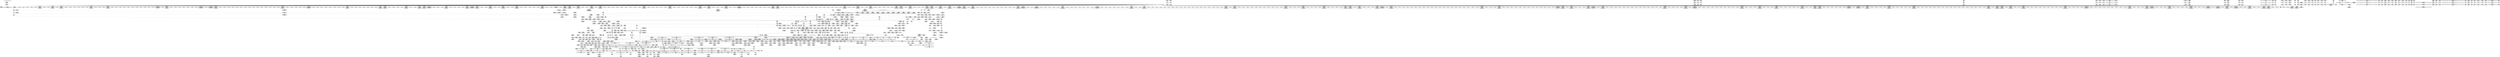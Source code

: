 digraph {
	CE0x502a750 [shape=record,shape=Mrecord,label="{CE0x502a750|12:_i32,_56:_i8*,_:_CRE_146,147_}"]
	CE0x50db9f0 [shape=record,shape=Mrecord,label="{CE0x50db9f0|12:_i32,_56:_i8*,_:_CRE_656,664_|*MultipleSource*|*LoadInst*|security/selinux/hooks.c,1627|Function::inode_has_perm&Arg::inode::|security/selinux/hooks.c,1611}"]
	CE0x50feaa0 [shape=record,shape=Mrecord,label="{CE0x50feaa0|avc_has_perm:_tclass|Function::avc_has_perm&Arg::tclass::}"]
	CE0x508b480 [shape=record,shape=Mrecord,label="{CE0x508b480|i64*_getelementptr_inbounds_(_26_x_i64_,_26_x_i64_*___llvm_gcov_ctr234,_i64_0,_i64_18)|*Constant*|*SummSink*}"]
	CE0x509cc80 [shape=record,shape=Mrecord,label="{CE0x509cc80|i64*_getelementptr_inbounds_(_2_x_i64_,_2_x_i64_*___llvm_gcov_ctr98,_i64_0,_i64_0)|*Constant*|*SummSink*}"]
	CE0x50d7a60 [shape=record,shape=Mrecord,label="{CE0x50d7a60|12:_i32,_56:_i8*,_:_CRE_576,577_}"]
	CE0x508b800 [shape=record,shape=Mrecord,label="{CE0x508b800|selinux_inode_setattr:_tmp38|security/selinux/hooks.c,2894}"]
	CE0x50b6130 [shape=record,shape=Mrecord,label="{CE0x50b6130|__validate_creds:_tmp|*SummSink*}"]
	CE0x5012b90 [shape=record,shape=Mrecord,label="{CE0x5012b90|104:_%struct.inode*,_:_CRE_24,40_|*MultipleSource*|Function::selinux_inode_setattr&Arg::dentry::|Function::dentry_has_perm&Arg::dentry::|security/selinux/hooks.c,1627}"]
	CE0x505dfa0 [shape=record,shape=Mrecord,label="{CE0x505dfa0|selinux_inode_setattr:_tmp21|security/selinux/hooks.c,2885|*SummSink*}"]
	CE0x50d8510 [shape=record,shape=Mrecord,label="{CE0x50d8510|12:_i32,_56:_i8*,_:_CRE_585,586_}"]
	CE0x5109650 [shape=record,shape=Mrecord,label="{CE0x5109650|cred_sid:_sid|security/selinux/hooks.c,197|*SummSink*}"]
	CE0x50f5120 [shape=record,shape=Mrecord,label="{CE0x50f5120|i32_10|*Constant*|*SummSource*}"]
	CE0x507b480 [shape=record,shape=Mrecord,label="{CE0x507b480|104:_%struct.inode*,_:_CRE_147,148_}"]
	CE0x5043ae0 [shape=record,shape=Mrecord,label="{CE0x5043ae0|12:_i32,_56:_i8*,_:_CRE_500,504_|*MultipleSource*|*LoadInst*|security/selinux/hooks.c,1627|Function::inode_has_perm&Arg::inode::|security/selinux/hooks.c,1611}"]
	CE0x505f8b0 [shape=record,shape=Mrecord,label="{CE0x505f8b0|104:_%struct.inode*,_:_CRE_165,166_}"]
	CE0x5042d50 [shape=record,shape=Mrecord,label="{CE0x5042d50|104:_%struct.inode*,_:_CRE_188,189_}"]
	CE0x50ffcd0 [shape=record,shape=Mrecord,label="{CE0x50ffcd0|inode_has_perm:_tmp18|security/selinux/hooks.c,1617|*SummSink*}"]
	CE0x5056800 [shape=record,shape=Mrecord,label="{CE0x5056800|inode_has_perm:_do.body}"]
	CE0x50f4ca0 [shape=record,shape=Mrecord,label="{CE0x50f4ca0|_ret_i32_%tmp6,_!dbg_!27716|security/selinux/hooks.c,197|*SummSource*}"]
	CE0x5091ee0 [shape=record,shape=Mrecord,label="{CE0x5091ee0|selinux_inode_setattr:_tmp42|security/selinux/hooks.c,2896|*SummSource*}"]
	CE0x5045f00 [shape=record,shape=Mrecord,label="{CE0x5045f00|GLOBAL:_selinux_policycap_openperm|Global_var:selinux_policycap_openperm}"]
	CE0x501ca60 [shape=record,shape=Mrecord,label="{CE0x501ca60|GLOBAL:_selinux_inode_setattr.__warned|Global_var:selinux_inode_setattr.__warned|*SummSource*}"]
	CE0x50a2f30 [shape=record,shape=Mrecord,label="{CE0x50a2f30|12:_i32,_56:_i8*,_:_CRE_96,104_|*MultipleSource*|*LoadInst*|security/selinux/hooks.c,1627|Function::inode_has_perm&Arg::inode::|security/selinux/hooks.c,1611}"]
	CE0x50af640 [shape=record,shape=Mrecord,label="{CE0x50af640|i64*_getelementptr_inbounds_(_8_x_i64_,_8_x_i64_*___llvm_gcov_ctr154,_i64_0,_i64_0)|*Constant*}"]
	CE0x50e5ca0 [shape=record,shape=Mrecord,label="{CE0x50e5ca0|12:_i32,_56:_i8*,_:_CRE_992,1000_|*MultipleSource*|*LoadInst*|security/selinux/hooks.c,1627|Function::inode_has_perm&Arg::inode::|security/selinux/hooks.c,1611}"]
	CE0x51085e0 [shape=record,shape=Mrecord,label="{CE0x51085e0|cred_sid:_security|security/selinux/hooks.c,196|*SummSink*}"]
	CE0x50202a0 [shape=record,shape=Mrecord,label="{CE0x50202a0|selinux_inode_setattr:_tmp2}"]
	CE0x50fde20 [shape=record,shape=Mrecord,label="{CE0x50fde20|inode_has_perm:_tmp17|security/selinux/hooks.c,1617}"]
	CE0x50cc190 [shape=record,shape=Mrecord,label="{CE0x50cc190|12:_i32,_56:_i8*,_:_CRE_277,278_}"]
	CE0x5094c60 [shape=record,shape=Mrecord,label="{CE0x5094c60|selinux_inode_setattr:_tmp45|security/selinux/hooks.c,2896|*SummSource*}"]
	CE0x50b4570 [shape=record,shape=Mrecord,label="{CE0x50b4570|inode_has_perm:_return|*SummSource*}"]
	CE0x50ebfb0 [shape=record,shape=Mrecord,label="{CE0x50ebfb0|inode_has_perm:_tmp13|security/selinux/hooks.c,1614|*SummSource*}"]
	CE0x508c840 [shape=record,shape=Mrecord,label="{CE0x508c840|GLOBAL:_dentry_has_perm|*Constant*|*SummSink*}"]
	CE0x50d2030 [shape=record,shape=Mrecord,label="{CE0x50d2030|12:_i32,_56:_i8*,_:_CRE_483,484_}"]
	CE0x5092c60 [shape=record,shape=Mrecord,label="{CE0x5092c60|i32_8|*Constant*|*SummSink*}"]
	CE0x50df100 [shape=record,shape=Mrecord,label="{CE0x50df100|12:_i32,_56:_i8*,_:_CRE_865,866_}"]
	CE0x50fe220 [shape=record,shape=Mrecord,label="{CE0x50fe220|inode_has_perm:_tmp17|security/selinux/hooks.c,1617|*SummSink*}"]
	CE0x50cafc0 [shape=record,shape=Mrecord,label="{CE0x50cafc0|12:_i32,_56:_i8*,_:_CRE_262,263_}"]
	CE0x5108dd0 [shape=record,shape=Mrecord,label="{CE0x5108dd0|cred_sid:_tmp5|security/selinux/hooks.c,196}"]
	CE0x50a75a0 [shape=record,shape=Mrecord,label="{CE0x50a75a0|12:_i32,_56:_i8*,_:_CRE_40,48_|*MultipleSource*|*LoadInst*|security/selinux/hooks.c,1627|Function::inode_has_perm&Arg::inode::|security/selinux/hooks.c,1611}"]
	CE0x5044380 [shape=record,shape=Mrecord,label="{CE0x5044380|12:_i32,_56:_i8*,_:_CRE_520,528_|*MultipleSource*|*LoadInst*|security/selinux/hooks.c,1627|Function::inode_has_perm&Arg::inode::|security/selinux/hooks.c,1611}"]
	CE0x5089c90 [shape=record,shape=Mrecord,label="{CE0x5089c90|selinux_inode_setattr:_tmp34|security/selinux/hooks.c,2892|*SummSource*}"]
	CE0x509b530 [shape=record,shape=Mrecord,label="{CE0x509b530|selinux_inode_setattr:_tmp52|security/selinux/hooks.c,2900|*SummSink*}"]
	CE0x50c9ac0 [shape=record,shape=Mrecord,label="{CE0x50c9ac0|12:_i32,_56:_i8*,_:_CRE_244,245_}"]
	CE0x5024ba0 [shape=record,shape=Mrecord,label="{CE0x5024ba0|dentry_has_perm:_tmp3|*SummSource*}"]
	CE0x50fe020 [shape=record,shape=Mrecord,label="{CE0x50fe020|inode_has_perm:_tmp17|security/selinux/hooks.c,1617|*SummSource*}"]
	CE0x50adc80 [shape=record,shape=Mrecord,label="{CE0x50adc80|12:_i32,_56:_i8*,_:_CRE_136,137_}"]
	CE0x50d7340 [shape=record,shape=Mrecord,label="{CE0x50d7340|12:_i32,_56:_i8*,_:_CRE_570,571_}"]
	CE0x50db230 [shape=record,shape=Mrecord,label="{CE0x50db230|12:_i32,_56:_i8*,_:_CRE_623,624_}"]
	CE0x5034930 [shape=record,shape=Mrecord,label="{CE0x5034930|selinux_inode_setattr:_tobool1|security/selinux/hooks.c,2880|*SummSource*}"]
	CE0x50a1a90 [shape=record,shape=Mrecord,label="{CE0x50a1a90|inode_has_perm:_tmp4|security/selinux/hooks.c,1609|*SummSource*}"]
	CE0x502f390 [shape=record,shape=Mrecord,label="{CE0x502f390|selinux_inode_setattr:_call|security/selinux/hooks.c,2880|*SummSink*}"]
	CE0x5029630 [shape=record,shape=Mrecord,label="{CE0x5029630|i32_-6658|*Constant*|*SummSource*}"]
	CE0x50951b0 [shape=record,shape=Mrecord,label="{CE0x50951b0|selinux_inode_setattr:_tmp46|security/selinux/hooks.c,2896|*SummSource*}"]
	CE0x50da520 [shape=record,shape=Mrecord,label="{CE0x50da520|12:_i32,_56:_i8*,_:_CRE_612,613_}"]
	CE0x5090fc0 [shape=record,shape=Mrecord,label="{CE0x5090fc0|selinux_inode_setattr:_tmp40|security/selinux/hooks.c,2896|*SummSource*}"]
	CE0x50b7280 [shape=record,shape=Mrecord,label="{CE0x50b7280|_call_void_mcount()_#3|*SummSink*}"]
	CE0x50a4150 [shape=record,shape=Mrecord,label="{CE0x50a4150|inode_has_perm:_tmp1|*SummSink*}"]
	CE0x5030960 [shape=record,shape=Mrecord,label="{CE0x5030960|get_current:_tmp4|./arch/x86/include/asm/current.h,14|*SummSource*}"]
	CE0x5044160 [shape=record,shape=Mrecord,label="{CE0x5044160|12:_i32,_56:_i8*,_:_CRE_512,520_|*MultipleSource*|*LoadInst*|security/selinux/hooks.c,1627|Function::inode_has_perm&Arg::inode::|security/selinux/hooks.c,1611}"]
	CE0x50f0df0 [shape=record,shape=Mrecord,label="{CE0x50f0df0|inode_has_perm:_tmp19|security/selinux/hooks.c,1618|*SummSource*}"]
	CE0x50e2540 [shape=record,shape=Mrecord,label="{CE0x50e2540|12:_i32,_56:_i8*,_:_CRE_908,909_}"]
	CE0x50dff40 [shape=record,shape=Mrecord,label="{CE0x50dff40|12:_i32,_56:_i8*,_:_CRE_876,877_}"]
	CE0x50cfe70 [shape=record,shape=Mrecord,label="{CE0x50cfe70|12:_i32,_56:_i8*,_:_CRE_400,408_|*MultipleSource*|*LoadInst*|security/selinux/hooks.c,1627|Function::inode_has_perm&Arg::inode::|security/selinux/hooks.c,1611}"]
	CE0x50ce8c0 [shape=record,shape=Mrecord,label="{CE0x50ce8c0|12:_i32,_56:_i8*,_:_CRE_310,311_}"]
	CE0x50f18d0 [shape=record,shape=Mrecord,label="{CE0x50f18d0|__validate_creds:_bb}"]
	CE0x51083f0 [shape=record,shape=Mrecord,label="{CE0x51083f0|i32_0|*Constant*}"]
	CE0x50449b0 [shape=record,shape=Mrecord,label="{CE0x50449b0|12:_i32,_56:_i8*,_:_CRE_540,544_|*MultipleSource*|*LoadInst*|security/selinux/hooks.c,1627|Function::inode_has_perm&Arg::inode::|security/selinux/hooks.c,1611}"]
	CE0x503f8c0 [shape=record,shape=Mrecord,label="{CE0x503f8c0|i32_78|*Constant*}"]
	CE0x50a3f10 [shape=record,shape=Mrecord,label="{CE0x50a3f10|inode_has_perm:_tmp1|*SummSource*}"]
	"CONST[source:2(external),value:2(dynamic)][purpose:{subject}]"
	CE0x5088d00 [shape=record,shape=Mrecord,label="{CE0x5088d00|selinux_inode_setattr:_tmp37|security/selinux/hooks.c,2894|*SummSource*}"]
	CE0x509f140 [shape=record,shape=Mrecord,label="{CE0x509f140|104:_%struct.inode*,_:_CRE_222,223_}"]
	CE0x503a9a0 [shape=record,shape=Mrecord,label="{CE0x503a9a0|104:_%struct.inode*,_:_CRE_312,313_}"]
	CE0x50cba70 [shape=record,shape=Mrecord,label="{CE0x50cba70|12:_i32,_56:_i8*,_:_CRE_271,272_}"]
	CE0x50e2670 [shape=record,shape=Mrecord,label="{CE0x50e2670|12:_i32,_56:_i8*,_:_CRE_909,910_}"]
	CE0x5045c20 [shape=record,shape=Mrecord,label="{CE0x5045c20|_ret_i32_%call,_!dbg_!27723|security/selinux/hooks.c,1632|*SummSource*}"]
	CE0x50462a0 [shape=record,shape=Mrecord,label="{CE0x50462a0|COLLAPSED:_GCMRE_current_task_external_global_%struct.task_struct*:_elem_0::|security/selinux/hooks.c,2880}"]
	CE0x5005e70 [shape=record,shape=Mrecord,label="{CE0x5005e70|get_current:_tmp2|*SummSource*}"]
	CE0x5061260 [shape=record,shape=Mrecord,label="{CE0x5061260|selinux_inode_setattr:_tmp25|security/selinux/hooks.c,2888|*SummSink*}"]
	CE0x502aea0 [shape=record,shape=Mrecord,label="{CE0x502aea0|12:_i32,_56:_i8*,_:_CRE_154,155_}"]
	CE0x5093090 [shape=record,shape=Mrecord,label="{CE0x5093090|selinux_inode_setattr:_and22|security/selinux/hooks.c,2896|*SummSource*}"]
	CE0x50c7fe0 [shape=record,shape=Mrecord,label="{CE0x50c7fe0|12:_i32,_56:_i8*,_:_CRE_195,196_}"]
	CE0x5c42be0 [shape=record,shape=Mrecord,label="{CE0x5c42be0|i64_1|*Constant*|*SummSink*}"]
	CE0x50f59d0 [shape=record,shape=Mrecord,label="{CE0x50f59d0|inode_has_perm:_tmp15|*LoadInst*|security/selinux/hooks.c,1615|*SummSource*}"]
	CE0x50dcd40 [shape=record,shape=Mrecord,label="{CE0x50dcd40|12:_i32,_56:_i8*,_:_CRE_728,736_|*MultipleSource*|*LoadInst*|security/selinux/hooks.c,1627|Function::inode_has_perm&Arg::inode::|security/selinux/hooks.c,1611}"]
	CE0x50fb180 [shape=record,shape=Mrecord,label="{CE0x50fb180|inode_has_perm:_conv|security/selinux/hooks.c,1611|*SummSource*}"]
	CE0x5045560 [shape=record,shape=Mrecord,label="{CE0x5045560|12:_i32,_56:_i8*,_:_CRE_556,557_}"]
	CE0x5057ea0 [shape=record,shape=Mrecord,label="{CE0x5057ea0|selinux_inode_setattr:_tmp32|security/selinux/hooks.c,2890|*SummSink*}"]
	CE0x50323a0 [shape=record,shape=Mrecord,label="{CE0x50323a0|i32_2880|*Constant*|*SummSink*}"]
	CE0x50e2b30 [shape=record,shape=Mrecord,label="{CE0x50e2b30|12:_i32,_56:_i8*,_:_CRE_913,914_}"]
	CE0x5103ef0 [shape=record,shape=Mrecord,label="{CE0x5103ef0|__validate_creds:_tmp6|include/linux/cred.h,174|*SummSink*}"]
	CE0x50a1d00 [shape=record,shape=Mrecord,label="{CE0x50a1d00|__validate_creds:_if.then|*SummSink*}"]
	CE0x505d6a0 [shape=record,shape=Mrecord,label="{CE0x505d6a0|i64_10|*Constant*}"]
	CE0x50ec600 [shape=record,shape=Mrecord,label="{CE0x50ec600|inode_has_perm:_tmp14|security/selinux/hooks.c,1614}"]
	CE0x50d7800 [shape=record,shape=Mrecord,label="{CE0x50d7800|12:_i32,_56:_i8*,_:_CRE_574,575_}"]
	CE0x5038bf0 [shape=record,shape=Mrecord,label="{CE0x5038bf0|dentry_has_perm:_tmp2}"]
	CE0x505f400 [shape=record,shape=Mrecord,label="{CE0x505f400|dentry_has_perm:_type|security/selinux/hooks.c,1630|*SummSink*}"]
	CE0x50ced80 [shape=record,shape=Mrecord,label="{CE0x50ced80|12:_i32,_56:_i8*,_:_CRE_328,336_|*MultipleSource*|*LoadInst*|security/selinux/hooks.c,1627|Function::inode_has_perm&Arg::inode::|security/selinux/hooks.c,1611}"]
	CE0x50e21b0 [shape=record,shape=Mrecord,label="{CE0x50e21b0|12:_i32,_56:_i8*,_:_CRE_905,906_}"]
	CE0x50ca180 [shape=record,shape=Mrecord,label="{CE0x50ca180|12:_i32,_56:_i8*,_:_CRE_250,251_}"]
	CE0x5086ee0 [shape=record,shape=Mrecord,label="{CE0x5086ee0|12:_i32,_56:_i8*,_:_CRE_174,175_}"]
	CE0x502a810 [shape=record,shape=Mrecord,label="{CE0x502a810|12:_i32,_56:_i8*,_:_CRE_147,148_}"]
	CE0x5030770 [shape=record,shape=Mrecord,label="{CE0x5030770|selinux_inode_setattr:_tobool11|security/selinux/hooks.c,2888}"]
	CE0x50e0530 [shape=record,shape=Mrecord,label="{CE0x50e0530|12:_i32,_56:_i8*,_:_CRE_881,882_}"]
	CE0x5019f60 [shape=record,shape=Mrecord,label="{CE0x5019f60|i64*_getelementptr_inbounds_(_26_x_i64_,_26_x_i64_*___llvm_gcov_ctr234,_i64_0,_i64_9)|*Constant*}"]
	CE0x5031fe0 [shape=record,shape=Mrecord,label="{CE0x5031fe0|selinux_inode_setattr:_return}"]
	CE0x5061ad0 [shape=record,shape=Mrecord,label="{CE0x5061ad0|selinux_inode_setattr:_tmp27|security/selinux/hooks.c,2888}"]
	CE0x5106f60 [shape=record,shape=Mrecord,label="{CE0x5106f60|__validate_creds:_tmp9|include/linux/cred.h,175}"]
	CE0x507bc40 [shape=record,shape=Mrecord,label="{CE0x507bc40|104:_%struct.inode*,_:_CRE_156,157_}"]
	CE0x50d1f00 [shape=record,shape=Mrecord,label="{CE0x50d1f00|12:_i32,_56:_i8*,_:_CRE_482,483_}"]
	CE0x50dab10 [shape=record,shape=Mrecord,label="{CE0x50dab10|12:_i32,_56:_i8*,_:_CRE_617,618_}"]
	CE0x50075e0 [shape=record,shape=Mrecord,label="{CE0x50075e0|selinux_inode_setattr:_if.end26|*SummSource*}"]
	CE0x50ff8e0 [shape=record,shape=Mrecord,label="{CE0x50ff8e0|inode_has_perm:_sclass|security/selinux/hooks.c,1617}"]
	CE0x502a900 [shape=record,shape=Mrecord,label="{CE0x502a900|12:_i32,_56:_i8*,_:_CRE_148,149_}"]
	CE0x50f0640 [shape=record,shape=Mrecord,label="{CE0x50f0640|inode_has_perm:_retval.0|*SummSink*}"]
	CE0x50e2410 [shape=record,shape=Mrecord,label="{CE0x50e2410|12:_i32,_56:_i8*,_:_CRE_907,908_}"]
	CE0x50f4dd0 [shape=record,shape=Mrecord,label="{CE0x50f4dd0|_ret_i32_%tmp6,_!dbg_!27716|security/selinux/hooks.c,197|*SummSink*}"]
	CE0x50c7d10 [shape=record,shape=Mrecord,label="{CE0x50c7d10|12:_i32,_56:_i8*,_:_CRE_192,193_}"]
	CE0x5039660 [shape=record,shape=Mrecord,label="{CE0x5039660|104:_%struct.inode*,_:_CRE_248,256_|*MultipleSource*|Function::selinux_inode_setattr&Arg::dentry::|Function::dentry_has_perm&Arg::dentry::|security/selinux/hooks.c,1627}"]
	CE0x50d8180 [shape=record,shape=Mrecord,label="{CE0x50d8180|12:_i32,_56:_i8*,_:_CRE_582,583_}"]
	CE0x50b0ec0 [shape=record,shape=Mrecord,label="{CE0x50b0ec0|12:_i32,_56:_i8*,_:_CRE_24,32_|*MultipleSource*|*LoadInst*|security/selinux/hooks.c,1627|Function::inode_has_perm&Arg::inode::|security/selinux/hooks.c,1611}"]
	CE0x5097dd0 [shape=record,shape=Mrecord,label="{CE0x5097dd0|selinux_inode_setattr:_conv25|security/selinux/hooks.c,2897}"]
	CE0x5106d70 [shape=record,shape=Mrecord,label="{CE0x5106d70|__validate_creds:_tmp9|include/linux/cred.h,175|*SummSink*}"]
	CE0x50fae40 [shape=record,shape=Mrecord,label="{CE0x50fae40|inode_has_perm:_lnot.ext|security/selinux/hooks.c,1611}"]
	CE0x50ea620 [shape=record,shape=Mrecord,label="{CE0x50ea620|i64*_getelementptr_inbounds_(_8_x_i64_,_8_x_i64_*___llvm_gcov_ctr154,_i64_0,_i64_5)|*Constant*}"]
	CE0x5025b40 [shape=record,shape=Mrecord,label="{CE0x5025b40|dentry_has_perm:_tmp|*SummSource*}"]
	CE0x50d9810 [shape=record,shape=Mrecord,label="{CE0x50d9810|12:_i32,_56:_i8*,_:_CRE_601,602_}"]
	CE0x5027c10 [shape=record,shape=Mrecord,label="{CE0x5027c10|i64*_getelementptr_inbounds_(_2_x_i64_,_2_x_i64_*___llvm_gcov_ctr153,_i64_0,_i64_1)|*Constant*}"]
	CE0x503d660 [shape=record,shape=Mrecord,label="{CE0x503d660|i8*_getelementptr_inbounds_(_45_x_i8_,_45_x_i8_*_.str12,_i32_0,_i32_0)|*Constant*|*SummSource*}"]
	CE0x507b970 [shape=record,shape=Mrecord,label="{CE0x507b970|104:_%struct.inode*,_:_CRE_153,154_}"]
	CE0x50ea280 [shape=record,shape=Mrecord,label="{CE0x50ea280|inode_has_perm:_tmp10|security/selinux/hooks.c,1611|*SummSink*}"]
	CE0x505b1f0 [shape=record,shape=Mrecord,label="{CE0x505b1f0|inode_has_perm:_i_flags|security/selinux/hooks.c,1611|*SummSink*}"]
	CE0x5093e50 [shape=record,shape=Mrecord,label="{CE0x5093e50|i64_22|*Constant*}"]
	CE0x50fa960 [shape=record,shape=Mrecord,label="{CE0x50fa960|inode_has_perm:_lnot1|security/selinux/hooks.c,1611|*SummSource*}"]
	CE0x50e1960 [shape=record,shape=Mrecord,label="{CE0x50e1960|12:_i32,_56:_i8*,_:_CRE_898,899_}"]
	CE0x50248a0 [shape=record,shape=Mrecord,label="{CE0x50248a0|get_current:_tmp1|*SummSink*}"]
	CE0x5015f20 [shape=record,shape=Mrecord,label="{CE0x5015f20|dentry_has_perm:_dentry1|security/selinux/hooks.c,1631}"]
	CE0x508eb40 [shape=record,shape=Mrecord,label="{CE0x508eb40|inode_has_perm:_tobool2|security/selinux/hooks.c,1611|*SummSource*}"]
	CE0x500fc60 [shape=record,shape=Mrecord,label="{CE0x500fc60|i64_0|*Constant*|*SummSink*}"]
	CE0x4821150 [shape=record,shape=Mrecord,label="{CE0x4821150|selinux_inode_setattr:_land.lhs.true21|*SummSource*}"]
	CE0x50ae5f0 [shape=record,shape=Mrecord,label="{CE0x50ae5f0|12:_i32,_56:_i8*,_:_CRE_144,145_}"]
	CE0x501b3e0 [shape=record,shape=Mrecord,label="{CE0x501b3e0|selinux_inode_setattr:_tmp10|security/selinux/hooks.c,2880|*SummSource*}"]
	CE0x509f050 [shape=record,shape=Mrecord,label="{CE0x509f050|104:_%struct.inode*,_:_CRE_221,222_}"]
	CE0x50e0400 [shape=record,shape=Mrecord,label="{CE0x50e0400|12:_i32,_56:_i8*,_:_CRE_880,881_}"]
	CE0x5031e60 [shape=record,shape=Mrecord,label="{CE0x5031e60|selinux_inode_setattr:_land.lhs.true2|*SummSink*}"]
	CE0x50e5910 [shape=record,shape=Mrecord,label="{CE0x50e5910|12:_i32,_56:_i8*,_:_CRE_983,984_}"]
	CE0x5039b20 [shape=record,shape=Mrecord,label="{CE0x5039b20|104:_%struct.inode*,_:_CRE_280,288_|*MultipleSource*|Function::selinux_inode_setattr&Arg::dentry::|Function::dentry_has_perm&Arg::dentry::|security/selinux/hooks.c,1627}"]
	CE0x50432f0 [shape=record,shape=Mrecord,label="{CE0x50432f0|104:_%struct.inode*,_:_CRE_194,195_}"]
	CE0x51089e0 [shape=record,shape=Mrecord,label="{CE0x51089e0|cred_sid:_tmp4|*LoadInst*|security/selinux/hooks.c,196}"]
	CE0x5039790 [shape=record,shape=Mrecord,label="{CE0x5039790|104:_%struct.inode*,_:_CRE_256,264_|*MultipleSource*|Function::selinux_inode_setattr&Arg::dentry::|Function::dentry_has_perm&Arg::dentry::|security/selinux/hooks.c,1627}"]
	CE0x503ea40 [shape=record,shape=Mrecord,label="{CE0x503ea40|selinux_inode_setattr:_call3|security/selinux/hooks.c,2880}"]
	CE0x50947e0 [shape=record,shape=Mrecord,label="{CE0x50947e0|selinux_inode_setattr:_tmp44|security/selinux/hooks.c,2896|*SummSink*}"]
	CE0x50170e0 [shape=record,shape=Mrecord,label="{CE0x50170e0|GLOBAL:_inode_has_perm|*Constant*|*SummSink*}"]
	CE0x5060830 [shape=record,shape=Mrecord,label="{CE0x5060830|selinux_inode_setattr:_tmp29|security/selinux/hooks.c,2889|*SummSource*}"]
	CE0x508bcb0 [shape=record,shape=Mrecord,label="{CE0x508bcb0|selinux_inode_setattr:_tmp38|security/selinux/hooks.c,2894|*SummSource*}"]
	CE0x503feb0 [shape=record,shape=Mrecord,label="{CE0x503feb0|selinux_inode_setattr:_cred4|security/selinux/hooks.c,2880|*SummSink*}"]
	CE0x50e5b70 [shape=record,shape=Mrecord,label="{CE0x50e5b70|12:_i32,_56:_i8*,_:_CRE_988,992_|*MultipleSource*|*LoadInst*|security/selinux/hooks.c,1627|Function::inode_has_perm&Arg::inode::|security/selinux/hooks.c,1611}"]
	CE0x50e34b0 [shape=record,shape=Mrecord,label="{CE0x50e34b0|12:_i32,_56:_i8*,_:_CRE_921,922_}"]
	CE0x507ba60 [shape=record,shape=Mrecord,label="{CE0x507ba60|104:_%struct.inode*,_:_CRE_154,155_}"]
	CE0x5101940 [shape=record,shape=Mrecord,label="{CE0x5101940|GLOBAL:___llvm_gcov_ctr155|Global_var:__llvm_gcov_ctr155}"]
	CE0x502e970 [shape=record,shape=Mrecord,label="{CE0x502e970|selinux_inode_setattr:_tmp4|security/selinux/hooks.c,2880|*SummSource*}"]
	CE0x50e14a0 [shape=record,shape=Mrecord,label="{CE0x50e14a0|12:_i32,_56:_i8*,_:_CRE_894,895_}"]
	CE0x5093540 [shape=record,shape=Mrecord,label="{CE0x5093540|selinux_inode_setattr:_and22|security/selinux/hooks.c,2896|*SummSink*}"]
	CE0x5012840 [shape=record,shape=Mrecord,label="{CE0x5012840|i8_1|*Constant*}"]
	CE0x50f58c0 [shape=record,shape=Mrecord,label="{CE0x50f58c0|inode_has_perm:_tmp15|*LoadInst*|security/selinux/hooks.c,1615}"]
	CE0x50af090 [shape=record,shape=Mrecord,label="{CE0x50af090|cred_sid:_tmp3|*SummSource*}"]
	CE0x5060f50 [shape=record,shape=Mrecord,label="{CE0x5060f50|i64_13|*Constant*|*SummSink*}"]
	CE0x505a4f0 [shape=record,shape=Mrecord,label="{CE0x505a4f0|__validate_creds:_entry|*SummSink*}"]
	CE0x51041b0 [shape=record,shape=Mrecord,label="{CE0x51041b0|GLOBAL:___invalid_creds|*Constant*}"]
	CE0x50b69c0 [shape=record,shape=Mrecord,label="{CE0x50b69c0|_call_void_mcount()_#3|*SummSource*}"]
	CE0x5038c60 [shape=record,shape=Mrecord,label="{CE0x5038c60|dentry_has_perm:_tmp2|*SummSource*}"]
	CE0x50e4420 [shape=record,shape=Mrecord,label="{CE0x50e4420|12:_i32,_56:_i8*,_:_CRE_934,935_}"]
	CE0x5025370 [shape=record,shape=Mrecord,label="{CE0x5025370|i64*_getelementptr_inbounds_(_2_x_i64_,_2_x_i64_*___llvm_gcov_ctr98,_i64_0,_i64_1)|*Constant*|*SummSource*}"]
	CE0x503cb40 [shape=record,shape=Mrecord,label="{CE0x503cb40|104:_%struct.inode*,_:_CRE_95,96_}"]
	"CONST[source:0(mediator),value:2(dynamic)][purpose:{object}]"
	CE0x5056e60 [shape=record,shape=Mrecord,label="{CE0x5056e60|selinux_inode_setattr:_tmp30|security/selinux/hooks.c,2889}"]
	CE0x501db40 [shape=record,shape=Mrecord,label="{CE0x501db40|get_current:_tmp1|*SummSource*}"]
	CE0x50cb940 [shape=record,shape=Mrecord,label="{CE0x50cb940|12:_i32,_56:_i8*,_:_CRE_270,271_}"]
	CE0x5028e40 [shape=record,shape=Mrecord,label="{CE0x5028e40|0:_i32,_:_CRE_64,72_|*MultipleSource*|security/selinux/hooks.c,2881|Function::selinux_inode_setattr&Arg::iattr::}"]
	CE0x50572d0 [shape=record,shape=Mrecord,label="{CE0x50572d0|selinux_inode_setattr:_tmp30|security/selinux/hooks.c,2889|*SummSource*}"]
	CE0x503d1c0 [shape=record,shape=Mrecord,label="{CE0x503d1c0|104:_%struct.inode*,_:_CRE_145,146_}"]
	CE0x509b8c0 [shape=record,shape=Mrecord,label="{CE0x509b8c0|selinux_inode_setattr:_tmp53|security/selinux/hooks.c,2900}"]
	CE0x5089560 [shape=record,shape=Mrecord,label="{CE0x5089560|i64_17|*Constant*|*SummSink*}"]
	CE0x501e410 [shape=record,shape=Mrecord,label="{CE0x501e410|i1_true|*Constant*|*SummSource*}"]
	CE0x50f13e0 [shape=record,shape=Mrecord,label="{CE0x50f13e0|inode_has_perm:_tmp20|security/selinux/hooks.c,1618}"]
	CE0x5016350 [shape=record,shape=Mrecord,label="{CE0x5016350|dentry_has_perm:_call|security/selinux/hooks.c,1632|*SummSink*}"]
	CE0x508d960 [shape=record,shape=Mrecord,label="{CE0x508d960|dentry_has_perm:_dentry|Function::dentry_has_perm&Arg::dentry::}"]
	CE0x50d69c0 [shape=record,shape=Mrecord,label="{CE0x50d69c0|12:_i32,_56:_i8*,_:_CRE_562,563_}"]
	CE0x50ccc40 [shape=record,shape=Mrecord,label="{CE0x50ccc40|12:_i32,_56:_i8*,_:_CRE_286,287_}"]
	CE0x5099220 [shape=record,shape=Mrecord,label="{CE0x5099220|selinux_inode_setattr:_tmp51|security/selinux/hooks.c,2899|*SummSink*}"]
	CE0x50e0790 [shape=record,shape=Mrecord,label="{CE0x50e0790|12:_i32,_56:_i8*,_:_CRE_883,884_}"]
	CE0x5027350 [shape=record,shape=Mrecord,label="{CE0x5027350|inode_has_perm:_if.then|*SummSource*}"]
	CE0x5037a80 [shape=record,shape=Mrecord,label="{CE0x5037a80|selinux_inode_setattr:_tmp9|security/selinux/hooks.c,2880}"]
	CE0x5099040 [shape=record,shape=Mrecord,label="{CE0x5099040|i64*_getelementptr_inbounds_(_26_x_i64_,_26_x_i64_*___llvm_gcov_ctr234,_i64_0,_i64_24)|*Constant*|*SummSource*}"]
	CE0x50a6c90 [shape=record,shape=Mrecord,label="{CE0x50a6c90|__validate_creds:_cred|Function::__validate_creds&Arg::cred::}"]
	CE0x50c82b0 [shape=record,shape=Mrecord,label="{CE0x50c82b0|12:_i32,_56:_i8*,_:_CRE_198,199_}"]
	CE0x50616b0 [shape=record,shape=Mrecord,label="{CE0x50616b0|selinux_inode_setattr:_tmp26|security/selinux/hooks.c,2888|*SummSource*}"]
	CE0x503dfa0 [shape=record,shape=Mrecord,label="{CE0x503dfa0|%struct.task_struct*_(%struct.task_struct**)*_asm_movq_%gs:$_1:P_,$0_,_r,im,_dirflag_,_fpsr_,_flags_}"]
	CE0x50eadf0 [shape=record,shape=Mrecord,label="{CE0x50eadf0|inode_has_perm:_tmp11|security/selinux/hooks.c,1612|*SummSink*}"]
	CE0x5105680 [shape=record,shape=Mrecord,label="{CE0x5105680|GLOBAL:___invalid_creds|*Constant*|*SummSink*}"]
	CE0x503a600 [shape=record,shape=Mrecord,label="{CE0x503a600|104:_%struct.inode*,_:_CRE_307,308_}"]
	CE0x5041160 [shape=record,shape=Mrecord,label="{CE0x5041160|selinux_inode_setattr:_call3|security/selinux/hooks.c,2880|*SummSink*}"]
	CE0x50c7e00 [shape=record,shape=Mrecord,label="{CE0x50c7e00|12:_i32,_56:_i8*,_:_CRE_193,194_}"]
	CE0x50a28c0 [shape=record,shape=Mrecord,label="{CE0x50a28c0|_call_void_mcount()_#3}"]
	CE0x50cab00 [shape=record,shape=Mrecord,label="{CE0x50cab00|12:_i32,_56:_i8*,_:_CRE_258,259_}"]
	CE0x50f44e0 [shape=record,shape=Mrecord,label="{CE0x50f44e0|cred_sid:_entry}"]
	CE0x50864e0 [shape=record,shape=Mrecord,label="{CE0x50864e0|12:_i32,_56:_i8*,_:_CRE_163,164_}"]
	CE0x50b7830 [shape=record,shape=Mrecord,label="{CE0x50b7830|cred_sid:_security|security/selinux/hooks.c,196|*SummSource*}"]
	CE0x50cfc50 [shape=record,shape=Mrecord,label="{CE0x50cfc50|12:_i32,_56:_i8*,_:_CRE_392,400_|*MultipleSource*|*LoadInst*|security/selinux/hooks.c,1627|Function::inode_has_perm&Arg::inode::|security/selinux/hooks.c,1611}"]
	CE0x643b040 [shape=record,shape=Mrecord,label="{CE0x643b040|selinux_inode_setattr:_if.then12|*SummSource*}"]
	CE0x500aa40 [shape=record,shape=Mrecord,label="{CE0x500aa40|i32_65927|*Constant*|*SummSink*}"]
	CE0x50fb2c0 [shape=record,shape=Mrecord,label="{CE0x50fb2c0|inode_has_perm:_conv|security/selinux/hooks.c,1611|*SummSink*}"]
	CE0x5090cb0 [shape=record,shape=Mrecord,label="{CE0x5090cb0|i64_19|*Constant*}"]
	CE0x500b560 [shape=record,shape=Mrecord,label="{CE0x500b560|selinux_inode_setattr:_entry|*SummSink*}"]
	CE0x503a410 [shape=record,shape=Mrecord,label="{CE0x503a410|104:_%struct.inode*,_:_CRE_306,307_}"]
	CE0x507b5b0 [shape=record,shape=Mrecord,label="{CE0x507b5b0|104:_%struct.inode*,_:_CRE_149,150_}"]
	CE0x5105980 [shape=record,shape=Mrecord,label="{CE0x5105980|GLOBAL:___invalid_creds|*Constant*|*SummSource*}"]
	CE0x5034100 [shape=record,shape=Mrecord,label="{CE0x5034100|GLOBAL:_lockdep_rcu_suspicious|*Constant*|*SummSink*}"]
	CE0x50e3e30 [shape=record,shape=Mrecord,label="{CE0x50e3e30|12:_i32,_56:_i8*,_:_CRE_929,930_}"]
	CE0x50fb430 [shape=record,shape=Mrecord,label="{CE0x50fb430|i64_3|*Constant*}"]
	CE0x50fb110 [shape=record,shape=Mrecord,label="{CE0x50fb110|GLOBAL:_llvm.expect.i64|*Constant*}"]
	CE0x503e700 [shape=record,shape=Mrecord,label="{CE0x503e700|selinux_inode_setattr:_tmp18|security/selinux/hooks.c,2880|*SummSink*}"]
	CE0x50e3970 [shape=record,shape=Mrecord,label="{CE0x50e3970|12:_i32,_56:_i8*,_:_CRE_925,926_}"]
	CE0x508ca40 [shape=record,shape=Mrecord,label="{CE0x508ca40|GLOBAL:_dentry_has_perm|*Constant*|*SummSource*}"]
	CE0x50d9f30 [shape=record,shape=Mrecord,label="{CE0x50d9f30|12:_i32,_56:_i8*,_:_CRE_607,608_}"]
	CE0x50398c0 [shape=record,shape=Mrecord,label="{CE0x50398c0|104:_%struct.inode*,_:_CRE_264,272_|*MultipleSource*|Function::selinux_inode_setattr&Arg::dentry::|Function::dentry_has_perm&Arg::dentry::|security/selinux/hooks.c,1627}"]
	CE0x50e2c60 [shape=record,shape=Mrecord,label="{CE0x50e2c60|12:_i32,_56:_i8*,_:_CRE_914,915_}"]
	CE0x5029380 [shape=record,shape=Mrecord,label="{CE0x5029380|selinux_inode_setattr:_tmp20|*LoadInst*|security/selinux/hooks.c,2881|*SummSink*}"]
	CE0x5045290 [shape=record,shape=Mrecord,label="{CE0x5045290|12:_i32,_56:_i8*,_:_CRE_554,555_}"]
	CE0x509ab60 [shape=record,shape=Mrecord,label="{CE0x509ab60|selinux_inode_setattr:_retval.0|*SummSink*}"]
	CE0x5012970 [shape=record,shape=Mrecord,label="{CE0x5012970|i8_1|*Constant*|*SummSource*}"]
	CE0x50940a0 [shape=record,shape=Mrecord,label="{CE0x50940a0|i64_22|*Constant*|*SummSource*}"]
	CE0x50b7680 [shape=record,shape=Mrecord,label="{CE0x50b7680|i32_22|*Constant*|*SummSource*}"]
	CE0x50d1b70 [shape=record,shape=Mrecord,label="{CE0x50d1b70|12:_i32,_56:_i8*,_:_CRE_479,480_}"]
	CE0x5022160 [shape=record,shape=Mrecord,label="{CE0x5022160|0:_i32,_:_CRE_0,4_|*MultipleSource*|security/selinux/hooks.c,2881|Function::selinux_inode_setattr&Arg::iattr::}"]
	CE0x505b7e0 [shape=record,shape=Mrecord,label="{CE0x505b7e0|cred_sid:_tmp2}"]
	CE0x50435c0 [shape=record,shape=Mrecord,label="{CE0x50435c0|104:_%struct.inode*,_:_CRE_197,198_}"]
	CE0x51013f0 [shape=record,shape=Mrecord,label="{CE0x51013f0|__validate_creds:_tobool|include/linux/cred.h,173}"]
	"CONST[source:1(input),value:2(dynamic)][purpose:{operation}]"
	CE0x505f5e0 [shape=record,shape=Mrecord,label="{CE0x505f5e0|104:_%struct.inode*,_:_CRE_162,163_}"]
	CE0x501a330 [shape=record,shape=Mrecord,label="{CE0x501a330|selinux_inode_setattr:_tmp17|security/selinux/hooks.c,2880}"]
	CE0x505f7c0 [shape=record,shape=Mrecord,label="{CE0x505f7c0|104:_%struct.inode*,_:_CRE_164,165_}"]
	CE0x50cde10 [shape=record,shape=Mrecord,label="{CE0x50cde10|12:_i32,_56:_i8*,_:_CRE_301,302_}"]
	CE0x50d82b0 [shape=record,shape=Mrecord,label="{CE0x50d82b0|12:_i32,_56:_i8*,_:_CRE_583,584_}"]
	CE0x50a1b00 [shape=record,shape=Mrecord,label="{CE0x50a1b00|inode_has_perm:_tmp4|security/selinux/hooks.c,1609|*SummSink*}"]
	CE0x505b4d0 [shape=record,shape=Mrecord,label="{CE0x505b4d0|12:_i32,_56:_i8*,_:_CRE_8,12_|*MultipleSource*|*LoadInst*|security/selinux/hooks.c,1627|Function::inode_has_perm&Arg::inode::|security/selinux/hooks.c,1611}"]
	CE0x50c7ef0 [shape=record,shape=Mrecord,label="{CE0x50c7ef0|12:_i32,_56:_i8*,_:_CRE_194,195_}"]
	CE0x50169c0 [shape=record,shape=Mrecord,label="{CE0x50169c0|dentry_has_perm:_tmp4|*LoadInst*|security/selinux/hooks.c,1627|*SummSink*}"]
	CE0x50e1a90 [shape=record,shape=Mrecord,label="{CE0x50e1a90|12:_i32,_56:_i8*,_:_CRE_899,900_}"]
	CE0x5060cb0 [shape=record,shape=Mrecord,label="{CE0x5060cb0|i64_12|*Constant*|*SummSink*}"]
	CE0x50579e0 [shape=record,shape=Mrecord,label="{CE0x50579e0|i64*_getelementptr_inbounds_(_26_x_i64_,_26_x_i64_*___llvm_gcov_ctr234,_i64_0,_i64_15)|*Constant*}"]
	CE0x50b23f0 [shape=record,shape=Mrecord,label="{CE0x50b23f0|cred_sid:_tmp|*SummSource*}"]
	CE0x50cc780 [shape=record,shape=Mrecord,label="{CE0x50cc780|12:_i32,_56:_i8*,_:_CRE_282,283_}"]
	CE0x51073c0 [shape=record,shape=Mrecord,label="{CE0x51073c0|cred_sid:_bb|*SummSource*}"]
	CE0x50c9df0 [shape=record,shape=Mrecord,label="{CE0x50c9df0|12:_i32,_56:_i8*,_:_CRE_247,248_}"]
	CE0x50da9e0 [shape=record,shape=Mrecord,label="{CE0x50da9e0|12:_i32,_56:_i8*,_:_CRE_616,617_}"]
	CE0x50589b0 [shape=record,shape=Mrecord,label="{CE0x50589b0|selinux_inode_setattr:_and15|security/selinux/hooks.c,2892|*SummSink*}"]
	CE0x5028870 [shape=record,shape=Mrecord,label="{CE0x5028870|COLLAPSED:_GCMRE___llvm_gcov_ctr234_internal_global_26_x_i64_zeroinitializer:_elem_0:default:}"]
	CE0x50cae90 [shape=record,shape=Mrecord,label="{CE0x50cae90|12:_i32,_56:_i8*,_:_CRE_261,262_}"]
	CE0x5086580 [shape=record,shape=Mrecord,label="{CE0x5086580|12:_i32,_56:_i8*,_:_CRE_164,165_}"]
	CE0x5012280 [shape=record,shape=Mrecord,label="{CE0x5012280|get_current:_tmp3}"]
	CE0x4821020 [shape=record,shape=Mrecord,label="{CE0x4821020|selinux_inode_setattr:_land.lhs.true21}"]
	CE0x50b5230 [shape=record,shape=Mrecord,label="{CE0x50b5230|12:_i32,_56:_i8*,_:_CRE_72,76_|*MultipleSource*|*LoadInst*|security/selinux/hooks.c,1627|Function::inode_has_perm&Arg::inode::|security/selinux/hooks.c,1611}"]
	CE0x50af840 [shape=record,shape=Mrecord,label="{CE0x50af840|__validate_creds:_tmp1|*SummSource*}"]
	CE0x501b2d0 [shape=record,shape=Mrecord,label="{CE0x501b2d0|selinux_inode_setattr:_tmp10|security/selinux/hooks.c,2880}"]
	CE0x50a30e0 [shape=record,shape=Mrecord,label="{CE0x50a30e0|12:_i32,_56:_i8*,_:_CRE_104,112_|*MultipleSource*|*LoadInst*|security/selinux/hooks.c,1627|Function::inode_has_perm&Arg::inode::|security/selinux/hooks.c,1611}"]
	CE0x50e3bd0 [shape=record,shape=Mrecord,label="{CE0x50e3bd0|12:_i32,_56:_i8*,_:_CRE_927,928_}"]
	CE0x50f1a00 [shape=record,shape=Mrecord,label="{CE0x50f1a00|__validate_creds:_bb|*SummSource*}"]
	CE0x50aec10 [shape=record,shape=Mrecord,label="{CE0x50aec10|__validate_creds:_line|Function::__validate_creds&Arg::line::|*SummSink*}"]
	CE0x502d670 [shape=record,shape=Mrecord,label="{CE0x502d670|i32_1|*Constant*}"]
	CE0x509ef60 [shape=record,shape=Mrecord,label="{CE0x509ef60|104:_%struct.inode*,_:_CRE_220,221_}"]
	CE0x5087390 [shape=record,shape=Mrecord,label="{CE0x5087390|12:_i32,_56:_i8*,_:_CRE_179,180_}"]
	CE0x5094b30 [shape=record,shape=Mrecord,label="{CE0x5094b30|selinux_inode_setattr:_tmp45|security/selinux/hooks.c,2896}"]
	CE0x50956c0 [shape=record,shape=Mrecord,label="{CE0x50956c0|selinux_inode_setattr:_tmp47|security/selinux/hooks.c,2896|*SummSource*}"]
	CE0x50c7c20 [shape=record,shape=Mrecord,label="{CE0x50c7c20|12:_i32,_56:_i8*,_:_CRE_191,192_}"]
	CE0x5064bf0 [shape=record,shape=Mrecord,label="{CE0x5064bf0|selinux_inode_setattr:_if.end|*SummSink*}"]
	CE0x50cec50 [shape=record,shape=Mrecord,label="{CE0x50cec50|12:_i32,_56:_i8*,_:_CRE_320,328_|*MultipleSource*|*LoadInst*|security/selinux/hooks.c,1627|Function::inode_has_perm&Arg::inode::|security/selinux/hooks.c,1611}"]
	CE0x50106f0 [shape=record,shape=Mrecord,label="{CE0x50106f0|i64_0|*Constant*|*SummSource*}"]
	CE0x5087a20 [shape=record,shape=Mrecord,label="{CE0x5087a20|12:_i32,_56:_i8*,_:_CRE_186,187_}"]
	CE0x5025cf0 [shape=record,shape=Mrecord,label="{CE0x5025cf0|selinux_inode_setattr:_and15|security/selinux/hooks.c,2892|*SummSource*}"]
	CE0x5102ea0 [shape=record,shape=Mrecord,label="{CE0x5102ea0|__validate_creds:_tmp5|include/linux/cred.h,173}"]
	CE0x502c330 [shape=record,shape=Mrecord,label="{CE0x502c330|selinux_inode_setattr:_tmp11|security/selinux/hooks.c,2880|*SummSource*}"]
	CE0x503cfe0 [shape=record,shape=Mrecord,label="{CE0x503cfe0|104:_%struct.inode*,_:_CRE_144,145_}"]
	CE0x5095c00 [shape=record,shape=Mrecord,label="{CE0x5095c00|selinux_inode_setattr:_tmp48|security/selinux/hooks.c,2897}"]
	CE0x500bea0 [shape=record,shape=Mrecord,label="{CE0x500bea0|selinux_inode_setattr:_if.then9|*SummSource*}"]
	CE0x50b65a0 [shape=record,shape=Mrecord,label="{CE0x50b65a0|i32_1609|*Constant*|*SummSink*}"]
	CE0x50dda30 [shape=record,shape=Mrecord,label="{CE0x50dda30|12:_i32,_56:_i8*,_:_CRE_776,792_|*MultipleSource*|*LoadInst*|security/selinux/hooks.c,1627|Function::inode_has_perm&Arg::inode::|security/selinux/hooks.c,1611}"]
	CE0x50378b0 [shape=record,shape=Mrecord,label="{CE0x50378b0|i64_4|*Constant*|*SummSource*}"]
	CE0x5103be0 [shape=record,shape=Mrecord,label="{CE0x5103be0|__validate_creds:_tmp6|include/linux/cred.h,174|*SummSource*}"]
	CE0x508e3b0 [shape=record,shape=Mrecord,label="{CE0x508e3b0|dentry_has_perm:_av|Function::dentry_has_perm&Arg::av::|*SummSource*}"]
	CE0x50c8df0 [shape=record,shape=Mrecord,label="{CE0x50c8df0|12:_i32,_56:_i8*,_:_CRE_216,224_|*MultipleSource*|*LoadInst*|security/selinux/hooks.c,1627|Function::inode_has_perm&Arg::inode::|security/selinux/hooks.c,1611}"]
	CE0x50af730 [shape=record,shape=Mrecord,label="{CE0x50af730|i64*_getelementptr_inbounds_(_8_x_i64_,_8_x_i64_*___llvm_gcov_ctr154,_i64_0,_i64_0)|*Constant*|*SummSource*}"]
	CE0x50394c0 [shape=record,shape=Mrecord,label="{CE0x50394c0|104:_%struct.inode*,_:_CRE_240,248_|*MultipleSource*|Function::selinux_inode_setattr&Arg::dentry::|Function::dentry_has_perm&Arg::dentry::|security/selinux/hooks.c,1627}"]
	CE0x50df5f0 [shape=record,shape=Mrecord,label="{CE0x50df5f0|12:_i32,_56:_i8*,_:_CRE_868,869_}"]
	CE0x50af160 [shape=record,shape=Mrecord,label="{CE0x50af160|cred_sid:_tmp3|*SummSink*}"]
	CE0x50377f0 [shape=record,shape=Mrecord,label="{CE0x50377f0|selinux_inode_setattr:_bb|*SummSink*}"]
	CE0x5063740 [shape=record,shape=Mrecord,label="{CE0x5063740|i64*_getelementptr_inbounds_(_26_x_i64_,_26_x_i64_*___llvm_gcov_ctr234,_i64_0,_i64_0)|*Constant*}"]
	CE0x5040000 [shape=record,shape=Mrecord,label="{CE0x5040000|i64*_getelementptr_inbounds_(_2_x_i64_,_2_x_i64_*___llvm_gcov_ctr98,_i64_0,_i64_1)|*Constant*|*SummSink*}"]
	CE0x50d9cd0 [shape=record,shape=Mrecord,label="{CE0x50d9cd0|12:_i32,_56:_i8*,_:_CRE_605,606_}"]
	CE0x50daea0 [shape=record,shape=Mrecord,label="{CE0x50daea0|12:_i32,_56:_i8*,_:_CRE_620,621_}"]
	CE0x50b53e0 [shape=record,shape=Mrecord,label="{CE0x50b53e0|12:_i32,_56:_i8*,_:_CRE_76,80_|*MultipleSource*|*LoadInst*|security/selinux/hooks.c,1627|Function::inode_has_perm&Arg::inode::|security/selinux/hooks.c,1611}"]
	CE0x5105110 [shape=record,shape=Mrecord,label="{CE0x5105110|i32_3|*Constant*|*SummSink*}"]
	CE0x502f9c0 [shape=record,shape=Mrecord,label="{CE0x502f9c0|selinux_inode_setattr:_tobool|security/selinux/hooks.c,2880}"]
	CE0x509cdd0 [shape=record,shape=Mrecord,label="{CE0x509cdd0|get_current:_bb|*SummSource*}"]
	CE0x50da780 [shape=record,shape=Mrecord,label="{CE0x50da780|12:_i32,_56:_i8*,_:_CRE_614,615_}"]
	CE0x502d140 [shape=record,shape=Mrecord,label="{CE0x502d140|__validate_creds:_lnot|include/linux/cred.h,173|*SummSource*}"]
	CE0x502bf60 [shape=record,shape=Mrecord,label="{CE0x502bf60|selinux_inode_setattr:_if.end26}"]
	CE0x501fff0 [shape=record,shape=Mrecord,label="{CE0x501fff0|selinux_inode_setattr:_do.body|*SummSink*}"]
	CE0x5035410 [shape=record,shape=Mrecord,label="{CE0x5035410|selinux_inode_setattr:_tmp1|*SummSink*}"]
	CE0x50a4fe0 [shape=record,shape=Mrecord,label="{CE0x50a4fe0|inode_has_perm:_tmp1}"]
	CE0x5098550 [shape=record,shape=Mrecord,label="{CE0x5098550|selinux_inode_setattr:_tmp50|security/selinux/hooks.c,2899|*SummSource*}"]
	CE0x5061c00 [shape=record,shape=Mrecord,label="{CE0x5061c00|selinux_inode_setattr:_tmp27|security/selinux/hooks.c,2888|*SummSource*}"]
	CE0x50d15a0 [shape=record,shape=Mrecord,label="{CE0x50d15a0|12:_i32,_56:_i8*,_:_CRE_474,475_}"]
	CE0x50df6f0 [shape=record,shape=Mrecord,label="{CE0x50df6f0|12:_i32,_56:_i8*,_:_CRE_869,870_}"]
	CE0x50ff060 [shape=record,shape=Mrecord,label="{CE0x50ff060|avc_has_perm:_requested|Function::avc_has_perm&Arg::requested::}"]
	CE0x50cb810 [shape=record,shape=Mrecord,label="{CE0x50cb810|12:_i32,_56:_i8*,_:_CRE_269,270_}"]
	CE0x50d08e0 [shape=record,shape=Mrecord,label="{CE0x50d08e0|12:_i32,_56:_i8*,_:_CRE_440,448_|*MultipleSource*|*LoadInst*|security/selinux/hooks.c,1627|Function::inode_has_perm&Arg::inode::|security/selinux/hooks.c,1611}"]
	CE0x5013280 [shape=record,shape=Mrecord,label="{CE0x5013280|104:_%struct.inode*,_:_CRE_48,52_|*MultipleSource*|Function::selinux_inode_setattr&Arg::dentry::|Function::dentry_has_perm&Arg::dentry::|security/selinux/hooks.c,1627}"]
	CE0x50c9170 [shape=record,shape=Mrecord,label="{CE0x50c9170|12:_i32,_56:_i8*,_:_CRE_232,236_|*MultipleSource*|*LoadInst*|security/selinux/hooks.c,1627|Function::inode_has_perm&Arg::inode::|security/selinux/hooks.c,1611}"]
	CE0x508a0b0 [shape=record,shape=Mrecord,label="{CE0x508a0b0|selinux_inode_setattr:_tmp35|security/selinux/hooks.c,2892}"]
	CE0x50f4690 [shape=record,shape=Mrecord,label="{CE0x50f4690|cred_sid:_entry|*SummSink*}"]
	CE0x509ed80 [shape=record,shape=Mrecord,label="{CE0x509ed80|104:_%struct.inode*,_:_CRE_218,219_}"]
	CE0x50d9220 [shape=record,shape=Mrecord,label="{CE0x50d9220|12:_i32,_56:_i8*,_:_CRE_596,597_}"]
	CE0x50458a0 [shape=record,shape=Mrecord,label="{CE0x50458a0|dentry_has_perm:_av|Function::dentry_has_perm&Arg::av::|*SummSink*}"]
	CE0x501eb30 [shape=record,shape=Mrecord,label="{CE0x501eb30|selinux_inode_setattr:_do.end|*SummSink*}"]
	CE0x50f78d0 [shape=record,shape=Mrecord,label="{CE0x50f78d0|28:_i32,_32:_i16,_:_CRE_28,32_|*MultipleSource*|*LoadInst*|security/selinux/hooks.c,1615|security/selinux/hooks.c,1615|security/selinux/hooks.c,1617}"]
	CE0x502f2f0 [shape=record,shape=Mrecord,label="{CE0x502f2f0|selinux_inode_setattr:_call|security/selinux/hooks.c,2880|*SummSource*}"]
	CE0x5061820 [shape=record,shape=Mrecord,label="{CE0x5061820|selinux_inode_setattr:_tmp26|security/selinux/hooks.c,2888|*SummSink*}"]
	CE0x50a1dc0 [shape=record,shape=Mrecord,label="{CE0x50a1dc0|__validate_creds:_if.end}"]
	CE0x505b540 [shape=record,shape=Mrecord,label="{CE0x505b540|12:_i32,_56:_i8*,_:_CRE_2,4_|*MultipleSource*|*LoadInst*|security/selinux/hooks.c,1627|Function::inode_has_perm&Arg::inode::|security/selinux/hooks.c,1611}"]
	CE0x50175e0 [shape=record,shape=Mrecord,label="{CE0x50175e0|inode_has_perm:_cred|Function::inode_has_perm&Arg::cred::|*SummSink*}"]
	CE0x5057d10 [shape=record,shape=Mrecord,label="{CE0x5057d10|i64*_getelementptr_inbounds_(_26_x_i64_,_26_x_i64_*___llvm_gcov_ctr234,_i64_0,_i64_15)|*Constant*|*SummSource*}"]
	CE0x50154e0 [shape=record,shape=Mrecord,label="{CE0x50154e0|i8_10|*Constant*}"]
	CE0x50cb350 [shape=record,shape=Mrecord,label="{CE0x50cb350|12:_i32,_56:_i8*,_:_CRE_265,266_}"]
	CE0x50db100 [shape=record,shape=Mrecord,label="{CE0x50db100|12:_i32,_56:_i8*,_:_CRE_622,623_}"]
	CE0x50e5a40 [shape=record,shape=Mrecord,label="{CE0x50e5a40|12:_i32,_56:_i8*,_:_CRE_984,988_|*MultipleSource*|*LoadInst*|security/selinux/hooks.c,1627|Function::inode_has_perm&Arg::inode::|security/selinux/hooks.c,1611}"]
	CE0x503fa80 [shape=record,shape=Mrecord,label="{CE0x503fa80|i32_78|*Constant*|*SummSink*}"]
	CE0x50e88f0 [shape=record,shape=Mrecord,label="{CE0x50e88f0|GLOBAL:___llvm_gcov_ctr154|Global_var:__llvm_gcov_ctr154}"]
	CE0x503ac70 [shape=record,shape=Mrecord,label="{CE0x503ac70|104:_%struct.inode*,_:_CRE_315,316_}"]
	CE0x51026d0 [shape=record,shape=Mrecord,label="{CE0x51026d0|__validate_creds:_tmp3|include/linux/cred.h,173|*SummSource*}"]
	CE0x50e6320 [shape=record,shape=Mrecord,label="{CE0x50e6320|inode_has_perm:_tmp6|*LoadInst*|security/selinux/hooks.c,1611|*SummSource*}"]
	CE0x509e8d0 [shape=record,shape=Mrecord,label="{CE0x509e8d0|104:_%struct.inode*,_:_CRE_213,214_}"]
	CE0x50a6130 [shape=record,shape=Mrecord,label="{CE0x50a6130|i32_4|*Constant*}"]
	CE0x50d06c0 [shape=record,shape=Mrecord,label="{CE0x50d06c0|12:_i32,_56:_i8*,_:_CRE_432,440_|*MultipleSource*|*LoadInst*|security/selinux/hooks.c,1627|Function::inode_has_perm&Arg::inode::|security/selinux/hooks.c,1611}"]
	CE0x501b500 [shape=record,shape=Mrecord,label="{CE0x501b500|selinux_inode_setattr:_tmp10|security/selinux/hooks.c,2880|*SummSink*}"]
	CE0x5022d10 [shape=record,shape=Mrecord,label="{CE0x5022d10|0:_i32,_:_CRE_40,48_|*MultipleSource*|security/selinux/hooks.c,2881|Function::selinux_inode_setattr&Arg::iattr::}"]
	CE0x50cbba0 [shape=record,shape=Mrecord,label="{CE0x50cbba0|12:_i32,_56:_i8*,_:_CRE_272,273_}"]
	CE0x5021f10 [shape=record,shape=Mrecord,label="{CE0x5021f10|selinux_inode_setattr:_tmp20|*LoadInst*|security/selinux/hooks.c,2881}"]
	CE0x5060120 [shape=record,shape=Mrecord,label="{CE0x5060120|104:_%struct.inode*,_:_CRE_174,175_}"]
	CE0x50ec020 [shape=record,shape=Mrecord,label="{CE0x50ec020|inode_has_perm:_tmp13|security/selinux/hooks.c,1614|*SummSink*}"]
	CE0x503c880 [shape=record,shape=Mrecord,label="{CE0x503c880|104:_%struct.inode*,_:_CRE_91,92_}"]
	CE0x502cb20 [shape=record,shape=Mrecord,label="{CE0x502cb20|selinux_inode_setattr:_tmp8|security/selinux/hooks.c,2880|*SummSink*}"]
	CE0x5064af0 [shape=record,shape=Mrecord,label="{CE0x5064af0|selinux_inode_setattr:_if.end|*SummSource*}"]
	CE0x5024490 [shape=record,shape=Mrecord,label="{CE0x5024490|i64_2|*Constant*}"]
	CE0x5023090 [shape=record,shape=Mrecord,label="{CE0x5023090|0:_i32,_:_CRE_56,64_|*MultipleSource*|security/selinux/hooks.c,2881|Function::selinux_inode_setattr&Arg::iattr::}"]
	CE0x5095080 [shape=record,shape=Mrecord,label="{CE0x5095080|selinux_inode_setattr:_tmp46|security/selinux/hooks.c,2896}"]
	CE0x503b600 [shape=record,shape=Mrecord,label="{CE0x503b600|i64*_getelementptr_inbounds_(_2_x_i64_,_2_x_i64_*___llvm_gcov_ctr153,_i64_0,_i64_0)|*Constant*|*SummSource*}"]
	CE0x50faad0 [shape=record,shape=Mrecord,label="{CE0x50faad0|inode_has_perm:_lnot1|security/selinux/hooks.c,1611|*SummSink*}"]
	CE0x50a1a20 [shape=record,shape=Mrecord,label="{CE0x50a1a20|inode_has_perm:_tmp4|security/selinux/hooks.c,1609}"]
	CE0x50eca60 [shape=record,shape=Mrecord,label="{CE0x50eca60|GLOBAL:_llvm.expect.i64|*Constant*|*SummSource*}"]
	CE0x50c8670 [shape=record,shape=Mrecord,label="{CE0x50c8670|12:_i32,_56:_i8*,_:_CRE_202,203_}"]
	CE0x50a6bd0 [shape=record,shape=Mrecord,label="{CE0x50a6bd0|i8*_getelementptr_inbounds_(_25_x_i8_,_25_x_i8_*_.str3,_i32_0,_i32_0)|*Constant*}"]
	CE0x5030ec0 [shape=record,shape=Mrecord,label="{CE0x5030ec0|selinux_inode_setattr:_tmp13|security/selinux/hooks.c,2880}"]
	CE0x50ade60 [shape=record,shape=Mrecord,label="{CE0x50ade60|12:_i32,_56:_i8*,_:_CRE_137,138_}"]
	CE0x509a570 [shape=record,shape=Mrecord,label="{CE0x509a570|selinux_inode_setattr:_call27|security/selinux/hooks.c,2899|*SummSink*}"]
	CE0x51070d0 [shape=record,shape=Mrecord,label="{CE0x51070d0|__validate_creds:_tmp9|include/linux/cred.h,175|*SummSource*}"]
	CE0x50250c0 [shape=record,shape=Mrecord,label="{CE0x50250c0|dentry_has_perm:_tmp2|*SummSink*}"]
	CE0x503f570 [shape=record,shape=Mrecord,label="{CE0x503f570|_ret_%struct.task_struct*_%tmp4,_!dbg_!27714|./arch/x86/include/asm/current.h,14}"]
	CE0x5101a50 [shape=record,shape=Mrecord,label="{CE0x5101a50|__validate_creds:_tmp2|include/linux/cred.h,173}"]
	CE0x5061dc0 [shape=record,shape=Mrecord,label="{CE0x5061dc0|selinux_inode_setattr:_tmp27|security/selinux/hooks.c,2888|*SummSink*}"]
	CE0x50dc050 [shape=record,shape=Mrecord,label="{CE0x50dc050|12:_i32,_56:_i8*,_:_CRE_680,684_|*MultipleSource*|*LoadInst*|security/selinux/hooks.c,1627|Function::inode_has_perm&Arg::inode::|security/selinux/hooks.c,1611}"]
	"CONST[source:0(mediator),value:2(dynamic)][purpose:{subject}]"
	CE0x5100850 [shape=record,shape=Mrecord,label="{CE0x5100850|i32_(i32,_i32,_i16,_i32,_%struct.common_audit_data*)*_bitcast_(i32_(i32,_i32,_i16,_i32,_%struct.common_audit_data.495*)*_avc_has_perm_to_i32_(i32,_i32,_i16,_i32,_%struct.common_audit_data*)*)|*Constant*|*SummSink*}"]
	CE0x508b3d0 [shape=record,shape=Mrecord,label="{CE0x508b3d0|i64*_getelementptr_inbounds_(_26_x_i64_,_26_x_i64_*___llvm_gcov_ctr234,_i64_0,_i64_18)|*Constant*|*SummSource*}"]
	CE0x508e950 [shape=record,shape=Mrecord,label="{CE0x508e950|inode_has_perm:_tmp7|security/selinux/hooks.c,1611|*SummSource*}"]
	CE0x50a0e60 [shape=record,shape=Mrecord,label="{CE0x50a0e60|12:_i32,_56:_i8*,_:_CRE_12,16_|*MultipleSource*|*LoadInst*|security/selinux/hooks.c,1627|Function::inode_has_perm&Arg::inode::|security/selinux/hooks.c,1611}"]
	CE0x50ef9f0 [shape=record,shape=Mrecord,label="{CE0x50ef9f0|avc_has_perm:_auditdata|Function::avc_has_perm&Arg::auditdata::}"]
	CE0x50c8850 [shape=record,shape=Mrecord,label="{CE0x50c8850|12:_i32,_56:_i8*,_:_CRE_204,205_}"]
	CE0x502d400 [shape=record,shape=Mrecord,label="{CE0x502d400|dentry_has_perm:_tmp1|*SummSink*}"]
	CE0x50289a0 [shape=record,shape=Mrecord,label="{CE0x50289a0|COLLAPSED:_GCMRE___llvm_gcov_ctr98_internal_global_2_x_i64_zeroinitializer:_elem_0:default:}"]
	CE0x50991b0 [shape=record,shape=Mrecord,label="{CE0x50991b0|selinux_inode_setattr:_tmp50|security/selinux/hooks.c,2899|*SummSink*}"]
	CE0x503ab80 [shape=record,shape=Mrecord,label="{CE0x503ab80|104:_%struct.inode*,_:_CRE_314,315_}"]
	CE0x50ca3e0 [shape=record,shape=Mrecord,label="{CE0x50ca3e0|12:_i32,_56:_i8*,_:_CRE_252,253_}"]
	CE0x5044c00 [shape=record,shape=Mrecord,label="{CE0x5044c00|12:_i32,_56:_i8*,_:_CRE_544,552_|*MultipleSource*|*LoadInst*|security/selinux/hooks.c,1627|Function::inode_has_perm&Arg::inode::|security/selinux/hooks.c,1611}"]
	CE0x50288e0 [shape=record,shape=Mrecord,label="{CE0x50288e0|selinux_inode_setattr:_tmp|*SummSource*}"]
	CE0x50dd1b0 [shape=record,shape=Mrecord,label="{CE0x50dd1b0|12:_i32,_56:_i8*,_:_CRE_744,752_|*MultipleSource*|*LoadInst*|security/selinux/hooks.c,1627|Function::inode_has_perm&Arg::inode::|security/selinux/hooks.c,1611}"]
	CE0x50e41c0 [shape=record,shape=Mrecord,label="{CE0x50e41c0|12:_i32,_56:_i8*,_:_CRE_932,933_}"]
	CE0x5109cc0 [shape=record,shape=Mrecord,label="{CE0x5109cc0|0:_i32,_4:_i32,_8:_i32,_12:_i32,_:_CMRE_4,8_|*MultipleSource*|security/selinux/hooks.c,196|*LoadInst*|security/selinux/hooks.c,196|security/selinux/hooks.c,197}"]
	CE0x501a6f0 [shape=record,shape=Mrecord,label="{CE0x501a6f0|selinux_inode_setattr:_tmp17|security/selinux/hooks.c,2880|*SummSource*}"]
	CE0x50e5eb0 [shape=record,shape=Mrecord,label="{CE0x50e5eb0|12:_i32,_56:_i8*,_:_CRE_1000,1008_|*MultipleSource*|*LoadInst*|security/selinux/hooks.c,1627|Function::inode_has_perm&Arg::inode::|security/selinux/hooks.c,1611}"]
	CE0x50d2290 [shape=record,shape=Mrecord,label="{CE0x50d2290|12:_i32,_56:_i8*,_:_CRE_485,486_}"]
	CE0x50d76d0 [shape=record,shape=Mrecord,label="{CE0x50d76d0|12:_i32,_56:_i8*,_:_CRE_573,574_}"]
	CE0x50a3d30 [shape=record,shape=Mrecord,label="{CE0x50a3d30|__validate_creds:_expval|include/linux/cred.h,173|*SummSource*}"]
	CE0x50de280 [shape=record,shape=Mrecord,label="{CE0x50de280|12:_i32,_56:_i8*,_:_CRE_816,824_|*MultipleSource*|*LoadInst*|security/selinux/hooks.c,1627|Function::inode_has_perm&Arg::inode::|security/selinux/hooks.c,1611}"]
	CE0x50f2ba0 [shape=record,shape=Mrecord,label="{CE0x50f2ba0|__validate_creds:_if.then|*SummSource*}"]
	CE0x508c1c0 [shape=record,shape=Mrecord,label="{CE0x508c1c0|selinux_inode_setattr:_call18|security/selinux/hooks.c,2894|*SummSource*}"]
	CE0x5091b00 [shape=record,shape=Mrecord,label="{CE0x5091b00|selinux_inode_setattr:_tmp41|security/selinux/hooks.c,2896|*SummSink*}"]
	CE0x50c9350 [shape=record,shape=Mrecord,label="{CE0x50c9350|12:_i32,_56:_i8*,_:_CRE_240,241_}"]
	CE0x508a8f0 [shape=record,shape=Mrecord,label="{CE0x508a8f0|selinux_inode_setattr:_tmp36|security/selinux/hooks.c,2892|*SummSink*}"]
	CE0x50f7a00 [shape=record,shape=Mrecord,label="{CE0x50f7a00|28:_i32,_32:_i16,_:_CRE_32,34_|*MultipleSource*|*LoadInst*|security/selinux/hooks.c,1615|security/selinux/hooks.c,1615|security/selinux/hooks.c,1617}"]
	CE0x50dbe30 [shape=record,shape=Mrecord,label="{CE0x50dbe30|12:_i32,_56:_i8*,_:_CRE_672,680_|*MultipleSource*|*LoadInst*|security/selinux/hooks.c,1627|Function::inode_has_perm&Arg::inode::|security/selinux/hooks.c,1611}"]
	CE0x5016e30 [shape=record,shape=Mrecord,label="{CE0x5016e30|inode_has_perm:_entry}"]
	CE0x50e5340 [shape=record,shape=Mrecord,label="{CE0x50e5340|12:_i32,_56:_i8*,_:_CRE_978,979_}"]
	CE0x5089e00 [shape=record,shape=Mrecord,label="{CE0x5089e00|selinux_inode_setattr:_tmp34|security/selinux/hooks.c,2892|*SummSink*}"]
	CE0x50a0660 [shape=record,shape=Mrecord,label="{CE0x50a0660|inode_has_perm:_tmp2|*SummSource*}"]
	CE0x50e09f0 [shape=record,shape=Mrecord,label="{CE0x50e09f0|12:_i32,_56:_i8*,_:_CRE_885,886_}"]
	CE0x503fcc0 [shape=record,shape=Mrecord,label="{CE0x503fcc0|selinux_inode_setattr:_iattr|Function::selinux_inode_setattr&Arg::iattr::|*SummSink*}"]
	CE0x50311b0 [shape=record,shape=Mrecord,label="{CE0x50311b0|i64*_getelementptr_inbounds_(_26_x_i64_,_26_x_i64_*___llvm_gcov_ctr234,_i64_0,_i64_8)|*Constant*|*SummSink*}"]
	CE0x50076e0 [shape=record,shape=Mrecord,label="{CE0x50076e0|selinux_inode_setattr:_if.end26|*SummSink*}"]
	CE0x5012dd0 [shape=record,shape=Mrecord,label="{CE0x5012dd0|104:_%struct.inode*,_:_CRE_160,161_}"]
	CE0x503e030 [shape=record,shape=Mrecord,label="{CE0x503e030|%struct.task_struct*_(%struct.task_struct**)*_asm_movq_%gs:$_1:P_,$0_,_r,im,_dirflag_,_fpsr_,_flags_|*SummSource*}"]
	CE0x50f45b0 [shape=record,shape=Mrecord,label="{CE0x50f45b0|cred_sid:_entry|*SummSource*}"]
	CE0x505d1e0 [shape=record,shape=Mrecord,label="{CE0x505d1e0|selinux_inode_setattr:_tobool8|security/selinux/hooks.c,2885|*SummSource*}"]
	CE0x5037c90 [shape=record,shape=Mrecord,label="{CE0x5037c90|selinux_inode_setattr:_tmp9|security/selinux/hooks.c,2880|*SummSink*}"]
	CE0x508a1e0 [shape=record,shape=Mrecord,label="{CE0x508a1e0|selinux_inode_setattr:_tmp35|security/selinux/hooks.c,2892|*SummSource*}"]
	CE0x50cdf40 [shape=record,shape=Mrecord,label="{CE0x50cdf40|12:_i32,_56:_i8*,_:_CRE_302,303_}"]
	CE0x509e510 [shape=record,shape=Mrecord,label="{CE0x509e510|104:_%struct.inode*,_:_CRE_209,210_}"]
	CE0x500ba30 [shape=record,shape=Mrecord,label="{CE0x500ba30|selinux_inode_setattr:_entry|*SummSource*}"]
	CE0x5096350 [shape=record,shape=Mrecord,label="{CE0x5096350|i64*_getelementptr_inbounds_(_26_x_i64_,_26_x_i64_*___llvm_gcov_ctr234,_i64_0,_i64_23)|*Constant*|*SummSink*}"]
	CE0x508cc70 [shape=record,shape=Mrecord,label="{CE0x508cc70|dentry_has_perm:_entry|*SummSink*}"]
	CE0x503b550 [shape=record,shape=Mrecord,label="{CE0x503b550|__validate_creds:_lnot.ext|include/linux/cred.h,173}"]
	CE0x502fb50 [shape=record,shape=Mrecord,label="{CE0x502fb50|i64_2|*Constant*|*SummSink*}"]
	CE0x508a5c0 [shape=record,shape=Mrecord,label="{CE0x508a5c0|selinux_inode_setattr:_tmp36|security/selinux/hooks.c,2892}"]
	CE0x50e60d0 [shape=record,shape=Mrecord,label="{CE0x50e60d0|inode_has_perm:_tmp6|*LoadInst*|security/selinux/hooks.c,1611}"]
	CE0x505fd60 [shape=record,shape=Mrecord,label="{CE0x505fd60|104:_%struct.inode*,_:_CRE_170,171_}"]
	CE0x502d010 [shape=record,shape=Mrecord,label="{CE0x502d010|GLOBAL:_creds_are_invalid|*Constant*|*SummSink*}"]
	CE0x507b880 [shape=record,shape=Mrecord,label="{CE0x507b880|104:_%struct.inode*,_:_CRE_152,153_}"]
	CE0x505f9a0 [shape=record,shape=Mrecord,label="{CE0x505f9a0|104:_%struct.inode*,_:_CRE_166,167_}"]
	CE0x5024630 [shape=record,shape=Mrecord,label="{CE0x5024630|i32_0|*Constant*}"]
	CE0x5042f30 [shape=record,shape=Mrecord,label="{CE0x5042f30|104:_%struct.inode*,_:_CRE_190,191_}"]
	CE0x50635d0 [shape=record,shape=Mrecord,label="{CE0x50635d0|selinux_inode_setattr:_if.then|*SummSource*}"]
	CE0x5090dc0 [shape=record,shape=Mrecord,label="{CE0x5090dc0|i64_19|*Constant*|*SummSink*}"]
	CE0x50db7d0 [shape=record,shape=Mrecord,label="{CE0x50db7d0|12:_i32,_56:_i8*,_:_CRE_648,656_|*MultipleSource*|*LoadInst*|security/selinux/hooks.c,1627|Function::inode_has_perm&Arg::inode::|security/selinux/hooks.c,1611}"]
	CE0x63099d0 [shape=record,shape=Mrecord,label="{CE0x63099d0|selinux_inode_setattr:_if.end19}"]
	CE0x509e9c0 [shape=record,shape=Mrecord,label="{CE0x509e9c0|104:_%struct.inode*,_:_CRE_214,215_}"]
	CE0x5023480 [shape=record,shape=Mrecord,label="{CE0x5023480|GLOBAL:___llvm_gcov_ctr234|Global_var:__llvm_gcov_ctr234|*SummSource*}"]
	CE0x5013440 [shape=record,shape=Mrecord,label="{CE0x5013440|get_current:_tmp|*SummSource*}"]
	CE0x50983a0 [shape=record,shape=Mrecord,label="{CE0x50983a0|selinux_inode_setattr:_conv25|security/selinux/hooks.c,2897|*SummSink*}"]
	CE0x50ae500 [shape=record,shape=Mrecord,label="{CE0x50ae500|12:_i32,_56:_i8*,_:_CRE_143,144_}"]
	CE0x5032f10 [shape=record,shape=Mrecord,label="{CE0x5032f10|i64*_getelementptr_inbounds_(_26_x_i64_,_26_x_i64_*___llvm_gcov_ctr234,_i64_0,_i64_6)|*Constant*}"]
	CE0x5054360 [shape=record,shape=Mrecord,label="{CE0x5054360|dentry_has_perm:_ad|security/selinux/hooks.c, 1628}"]
	CE0x5106b70 [shape=record,shape=Mrecord,label="{CE0x5106b70|__validate_creds:_tmp8|include/linux/cred.h,175|*SummSink*}"]
	CE0x50d7210 [shape=record,shape=Mrecord,label="{CE0x50d7210|12:_i32,_56:_i8*,_:_CRE_569,570_}"]
	CE0x502fbc0 [shape=record,shape=Mrecord,label="{CE0x502fbc0|i64_2|*Constant*|*SummSource*}"]
	CE0x50f98c0 [shape=record,shape=Mrecord,label="{CE0x50f98c0|i32_512|*Constant*}"]
	CE0x5060e70 [shape=record,shape=Mrecord,label="{CE0x5060e70|i64_13|*Constant*}"]
	CE0x5028180 [shape=record,shape=Mrecord,label="{CE0x5028180|get_current:_tmp4|./arch/x86/include/asm/current.h,14|*SummSink*}"]
	CE0x508ecb0 [shape=record,shape=Mrecord,label="{CE0x508ecb0|inode_has_perm:_tobool2|security/selinux/hooks.c,1611|*SummSink*}"]
	CE0x5041640 [shape=record,shape=Mrecord,label="{CE0x5041640|GLOBAL:_get_current|*Constant*|*SummSource*}"]
	CE0x5055f10 [shape=record,shape=Mrecord,label="{CE0x5055f10|dentry_has_perm:_tmp1}"]
	CE0x50c7b30 [shape=record,shape=Mrecord,label="{CE0x50c7b30|12:_i32,_56:_i8*,_:_CRE_190,191_}"]
	CE0x508e450 [shape=record,shape=Mrecord,label="{CE0x508e450|i64_0|*Constant*}"]
	CE0x500a8e0 [shape=record,shape=Mrecord,label="{CE0x500a8e0|i32_65927|*Constant*|*SummSource*}"]
	CE0x5042e40 [shape=record,shape=Mrecord,label="{CE0x5042e40|104:_%struct.inode*,_:_CRE_189,190_}"]
	CE0x50dcb50 [shape=record,shape=Mrecord,label="{CE0x50dcb50|12:_i32,_56:_i8*,_:_CRE_712,728_|*MultipleSource*|*LoadInst*|security/selinux/hooks.c,1627|Function::inode_has_perm&Arg::inode::|security/selinux/hooks.c,1611}"]
	CE0x50a5b10 [shape=record,shape=Mrecord,label="{CE0x50a5b10|cred_sid:_tmp1|*SummSource*}"]
	CE0x5025ad0 [shape=record,shape=Mrecord,label="{CE0x5025ad0|COLLAPSED:_GCMRE___llvm_gcov_ctr153_internal_global_2_x_i64_zeroinitializer:_elem_0:default:}"]
	CE0x50d24f0 [shape=record,shape=Mrecord,label="{CE0x50d24f0|12:_i32,_56:_i8*,_:_CRE_487,488_}"]
	CE0x505fe50 [shape=record,shape=Mrecord,label="{CE0x505fe50|104:_%struct.inode*,_:_CRE_171,172_}"]
	CE0x5104b80 [shape=record,shape=Mrecord,label="{CE0x5104b80|inode_has_perm:_tmp16|security/selinux/hooks.c,1615|*SummSink*}"]
	CE0x5099a90 [shape=record,shape=Mrecord,label="{CE0x5099a90|selinux_inode_setattr:_tmp51|security/selinux/hooks.c,2899|*SummSource*}"]
	CE0x5033de0 [shape=record,shape=Mrecord,label="{CE0x5033de0|GLOBAL:_lockdep_rcu_suspicious|*Constant*}"]
	CE0x509a960 [shape=record,shape=Mrecord,label="{CE0x509a960|selinux_inode_setattr:_retval.0|*SummSource*}"]
	CE0x50ccd70 [shape=record,shape=Mrecord,label="{CE0x50ccd70|12:_i32,_56:_i8*,_:_CRE_287,288_}"]
	CE0x50ce9f0 [shape=record,shape=Mrecord,label="{CE0x50ce9f0|12:_i32,_56:_i8*,_:_CRE_311,312_}"]
	CE0x503a670 [shape=record,shape=Mrecord,label="{CE0x503a670|104:_%struct.inode*,_:_CRE_308,309_}"]
	CE0x508da40 [shape=record,shape=Mrecord,label="{CE0x508da40|dentry_has_perm:_dentry|Function::dentry_has_perm&Arg::dentry::|*SummSink*}"]
	CE0x509e7e0 [shape=record,shape=Mrecord,label="{CE0x509e7e0|104:_%struct.inode*,_:_CRE_212,213_}"]
	CE0x50cf3d0 [shape=record,shape=Mrecord,label="{CE0x50cf3d0|12:_i32,_56:_i8*,_:_CRE_352,360_|*MultipleSource*|*LoadInst*|security/selinux/hooks.c,1627|Function::inode_has_perm&Arg::inode::|security/selinux/hooks.c,1611}"]
	CE0x50b5910 [shape=record,shape=Mrecord,label="{CE0x50b5910|cred_sid:_tmp|*SummSink*}"]
	CE0x5064900 [shape=record,shape=Mrecord,label="{CE0x5064900|selinux_inode_setattr:_if.end13|*SummSink*}"]
	CE0x5012500 [shape=record,shape=Mrecord,label="{CE0x5012500|selinux_inode_setattr:_tmp16|security/selinux/hooks.c,2880|*SummSink*}"]
	CE0x50a7960 [shape=record,shape=Mrecord,label="{CE0x50a7960|12:_i32,_56:_i8*,_:_CRE_56,64_|*MultipleSource*|*LoadInst*|security/selinux/hooks.c,1627|Function::inode_has_perm&Arg::inode::|security/selinux/hooks.c,1611}"]
	CE0x50f3ab0 [shape=record,shape=Mrecord,label="{CE0x50f3ab0|inode_has_perm:_call|security/selinux/hooks.c,1614}"]
	CE0x50a86d0 [shape=record,shape=Mrecord,label="{CE0x50a86d0|__validate_creds:_conv|include/linux/cred.h,173}"]
	CE0x50923f0 [shape=record,shape=Mrecord,label="{CE0x50923f0|selinux_inode_setattr:_tmp43|security/selinux/hooks.c,2896|*SummSource*}"]
	CE0x50906e0 [shape=record,shape=Mrecord,label="{CE0x50906e0|i64_20|*Constant*}"]
	CE0x502b260 [shape=record,shape=Mrecord,label="{CE0x502b260|12:_i32,_56:_i8*,_:_CRE_158,159_}"]
	CE0x5012110 [shape=record,shape=Mrecord,label="{CE0x5012110|get_current:_tmp4|./arch/x86/include/asm/current.h,14}"]
	CE0x5062eb0 [shape=record,shape=Mrecord,label="{CE0x5062eb0|i64*_getelementptr_inbounds_(_26_x_i64_,_26_x_i64_*___llvm_gcov_ctr234,_i64_0,_i64_14)|*Constant*|*SummSource*}"]
	CE0x5043f40 [shape=record,shape=Mrecord,label="{CE0x5043f40|12:_i32,_56:_i8*,_:_CRE_508,512_|*MultipleSource*|*LoadInst*|security/selinux/hooks.c,1627|Function::inode_has_perm&Arg::inode::|security/selinux/hooks.c,1611}"]
	CE0x50463d0 [shape=record,shape=Mrecord,label="{CE0x50463d0|selinux_inode_setattr:_tmp19|security/selinux/hooks.c,2880}"]
	CE0x50e0c50 [shape=record,shape=Mrecord,label="{CE0x50e0c50|12:_i32,_56:_i8*,_:_CRE_887,888_}"]
	CE0x509e420 [shape=record,shape=Mrecord,label="{CE0x509e420|104:_%struct.inode*,_:_CRE_208,209_}"]
	CE0x5019b00 [shape=record,shape=Mrecord,label="{CE0x5019b00|dentry_has_perm:_d_inode|security/selinux/hooks.c,1627}"]
	CE0x501dc50 [shape=record,shape=Mrecord,label="{CE0x501dc50|selinux_inode_setattr:_if.then24}"]
	CE0x50b2380 [shape=record,shape=Mrecord,label="{CE0x50b2380|COLLAPSED:_GCMRE___llvm_gcov_ctr131_internal_global_2_x_i64_zeroinitializer:_elem_0:default:}"]
	CE0x50d8b00 [shape=record,shape=Mrecord,label="{CE0x50d8b00|12:_i32,_56:_i8*,_:_CRE_590,591_}"]
	CE0x508eeb0 [shape=record,shape=Mrecord,label="{CE0x508eeb0|i64_4|*Constant*}"]
	CE0x501ad30 [shape=record,shape=Mrecord,label="{CE0x501ad30|_call_void_mcount()_#3|*SummSink*}"]
	CE0x50f9ea0 [shape=record,shape=Mrecord,label="{CE0x50f9ea0|inode_has_perm:_tobool|security/selinux/hooks.c,1611}"]
	CE0x50d04d0 [shape=record,shape=Mrecord,label="{CE0x50d04d0|12:_i32,_56:_i8*,_:_CRE_424,432_|*MultipleSource*|*LoadInst*|security/selinux/hooks.c,1627|Function::inode_has_perm&Arg::inode::|security/selinux/hooks.c,1611}"]
	CE0x503d710 [shape=record,shape=Mrecord,label="{CE0x503d710|i8*_getelementptr_inbounds_(_45_x_i8_,_45_x_i8_*_.str12,_i32_0,_i32_0)|*Constant*|*SummSink*}"]
	CE0x508f800 [shape=record,shape=Mrecord,label="{CE0x508f800|0:_i32,_:_GCRE_selinux_policycap_openperm_external_global_i32:_elem_0:default:}"]
	CE0x5086850 [shape=record,shape=Mrecord,label="{CE0x5086850|12:_i32,_56:_i8*,_:_CRE_167,168_}"]
	CE0x50d1a70 [shape=record,shape=Mrecord,label="{CE0x50d1a70|12:_i32,_56:_i8*,_:_CRE_478,479_}"]
	CE0x509d430 [shape=record,shape=Mrecord,label="{CE0x509d430|104:_%struct.inode*,_:_CRE_80,88_|*MultipleSource*|Function::selinux_inode_setattr&Arg::dentry::|Function::dentry_has_perm&Arg::dentry::|security/selinux/hooks.c,1627}"]
	CE0x503e490 [shape=record,shape=Mrecord,label="{CE0x503e490|selinux_inode_setattr:_tmp18|security/selinux/hooks.c,2880}"]
	CE0x502c9b0 [shape=record,shape=Mrecord,label="{CE0x502c9b0|selinux_inode_setattr:_tmp8|security/selinux/hooks.c,2880|*SummSource*}"]
	CE0x50da3f0 [shape=record,shape=Mrecord,label="{CE0x50da3f0|12:_i32,_56:_i8*,_:_CRE_611,612_}"]
	CE0x5030fa0 [shape=record,shape=Mrecord,label="{CE0x5030fa0|selinux_inode_setattr:_tmp13|security/selinux/hooks.c,2880|*SummSink*}"]
	CE0x50122f0 [shape=record,shape=Mrecord,label="{CE0x50122f0|get_current:_tmp3|*SummSource*}"]
	CE0x50e22e0 [shape=record,shape=Mrecord,label="{CE0x50e22e0|12:_i32,_56:_i8*,_:_CRE_906,907_}"]
	CE0x50e3f60 [shape=record,shape=Mrecord,label="{CE0x50e3f60|12:_i32,_56:_i8*,_:_CRE_930,931_}"]
	CE0x50642a0 [shape=record,shape=Mrecord,label="{CE0x50642a0|selinux_inode_setattr:_tobool|security/selinux/hooks.c,2880|*SummSource*}"]
	CE0x50229d0 [shape=record,shape=Mrecord,label="{CE0x50229d0|0:_i32,_:_CRE_24,32_|*MultipleSource*|security/selinux/hooks.c,2881|Function::selinux_inode_setattr&Arg::iattr::}"]
	CE0x50180c0 [shape=record,shape=Mrecord,label="{CE0x50180c0|inode_has_perm:_perms|Function::inode_has_perm&Arg::perms::|*SummSink*}"]
	CE0x505a820 [shape=record,shape=Mrecord,label="{CE0x505a820|__validate_creds:_call|include/linux/cred.h,173|*SummSource*}"]
	CE0x5102330 [shape=record,shape=Mrecord,label="{CE0x5102330|__validate_creds:_tmp3|include/linux/cred.h,173|*SummSink*}"]
	CE0x5058f70 [shape=record,shape=Mrecord,label="{CE0x5058f70|i64*_getelementptr_inbounds_(_2_x_i64_,_2_x_i64_*___llvm_gcov_ctr131,_i64_0,_i64_1)|*Constant*}"]
	CE0x50cad60 [shape=record,shape=Mrecord,label="{CE0x50cad60|12:_i32,_56:_i8*,_:_CRE_260,261_}"]
	CE0x503faf0 [shape=record,shape=Mrecord,label="{CE0x503faf0|i32_78|*Constant*|*SummSource*}"]
	CE0x5106de0 [shape=record,shape=Mrecord,label="{CE0x5106de0|cred_sid:_bb}"]
	CE0x5035110 [shape=record,shape=Mrecord,label="{CE0x5035110|selinux_inode_setattr:_tmp12|security/selinux/hooks.c,2880|*SummSink*}"]
	CE0x501a910 [shape=record,shape=Mrecord,label="{CE0x501a910|dentry_has_perm:_tmp3|*SummSink*}"]
	CE0x50428a0 [shape=record,shape=Mrecord,label="{CE0x50428a0|104:_%struct.inode*,_:_CRE_183,184_}"]
	CE0x502af90 [shape=record,shape=Mrecord,label="{CE0x502af90|12:_i32,_56:_i8*,_:_CRE_155,156_}"]
	CE0x50ce2d0 [shape=record,shape=Mrecord,label="{CE0x50ce2d0|12:_i32,_56:_i8*,_:_CRE_305,306_}"]
	CE0x508d600 [shape=record,shape=Mrecord,label="{CE0x508d600|selinux_inode_setattr:_dentry|Function::selinux_inode_setattr&Arg::dentry::|*SummSource*}"]
	CE0x50eba00 [shape=record,shape=Mrecord,label="{CE0x50eba00|i64*_getelementptr_inbounds_(_8_x_i64_,_8_x_i64_*___llvm_gcov_ctr154,_i64_0,_i64_6)|*Constant*|*SummSource*}"]
	CE0x509f3a0 [shape=record,shape=Mrecord,label="{CE0x509f3a0|inode_has_perm:_adp|Function::inode_has_perm&Arg::adp::|*SummSource*}"]
	CE0x5020100 [shape=record,shape=Mrecord,label="{CE0x5020100|selinux_inode_setattr:_do.end}"]
	CE0x50f0060 [shape=record,shape=Mrecord,label="{CE0x50f0060|_ret_i32_%retval.0,_!dbg_!27728|security/selinux/avc.c,775|*SummSink*}"]
	CE0x50314d0 [shape=record,shape=Mrecord,label="{CE0x50314d0|i64_3|*Constant*|*SummSink*}"]
	CE0x509a830 [shape=record,shape=Mrecord,label="{CE0x509a830|selinux_inode_setattr:_retval.0}"]
	CE0x643afa0 [shape=record,shape=Mrecord,label="{CE0x643afa0|selinux_inode_setattr:_if.then12}"]
	CE0x505dcb0 [shape=record,shape=Mrecord,label="{CE0x505dcb0|i64_11|*Constant*|*SummSink*}"]
	CE0x50445a0 [shape=record,shape=Mrecord,label="{CE0x50445a0|12:_i32,_56:_i8*,_:_CRE_528,536_|*MultipleSource*|*LoadInst*|security/selinux/hooks.c,1627|Function::inode_has_perm&Arg::inode::|security/selinux/hooks.c,1611}"]
	CE0x50f5440 [shape=record,shape=Mrecord,label="{CE0x50f5440|inode_has_perm:_i_security|security/selinux/hooks.c,1615|*SummSource*}"]
	CE0x50de6c0 [shape=record,shape=Mrecord,label="{CE0x50de6c0|12:_i32,_56:_i8*,_:_CRE_832,840_|*MultipleSource*|*LoadInst*|security/selinux/hooks.c,1627|Function::inode_has_perm&Arg::inode::|security/selinux/hooks.c,1611}"]
	CE0x503ad60 [shape=record,shape=Mrecord,label="{CE0x503ad60|104:_%struct.inode*,_:_CRE_316,317_}"]
	CE0x50cb220 [shape=record,shape=Mrecord,label="{CE0x50cb220|12:_i32,_56:_i8*,_:_CRE_264,265_}"]
	CE0x50ae220 [shape=record,shape=Mrecord,label="{CE0x50ae220|12:_i32,_56:_i8*,_:_CRE_139,140_}"]
	CE0x5063d70 [shape=record,shape=Mrecord,label="{CE0x5063d70|i64*_getelementptr_inbounds_(_26_x_i64_,_26_x_i64_*___llvm_gcov_ctr234,_i64_0,_i64_8)|*Constant*}"]
	CE0x50eb380 [shape=record,shape=Mrecord,label="{CE0x50eb380|inode_has_perm:_tmp12|security/selinux/hooks.c,1612}"]
	CE0x50604c0 [shape=record,shape=Mrecord,label="{CE0x50604c0|selinux_inode_setattr:_tobool11|security/selinux/hooks.c,2888|*SummSource*}"]
	CE0x50e92f0 [shape=record,shape=Mrecord,label="{CE0x50e92f0|inode_has_perm:_tmp9|security/selinux/hooks.c,1611}"]
	CE0x50c83a0 [shape=record,shape=Mrecord,label="{CE0x50c83a0|12:_i32,_56:_i8*,_:_CRE_199,200_}"]
	CE0x5063de0 [shape=record,shape=Mrecord,label="{CE0x5063de0|i64*_getelementptr_inbounds_(_26_x_i64_,_26_x_i64_*___llvm_gcov_ctr234,_i64_0,_i64_8)|*Constant*|*SummSource*}"]
	CE0x505dba0 [shape=record,shape=Mrecord,label="{CE0x505dba0|i64_11|*Constant*}"]
	CE0x502d7a0 [shape=record,shape=Mrecord,label="{CE0x502d7a0|i32_1|*Constant*|*SummSink*}"]
	CE0x5095f30 [shape=record,shape=Mrecord,label="{CE0x5095f30|i64*_getelementptr_inbounds_(_26_x_i64_,_26_x_i64_*___llvm_gcov_ctr234,_i64_0,_i64_23)|*Constant*}"]
	CE0x5045660 [shape=record,shape=Mrecord,label="{CE0x5045660|12:_i32,_56:_i8*,_:_CRE_557,558_}"]
	CE0x50a69d0 [shape=record,shape=Mrecord,label="{CE0x50a69d0|i32_22|*Constant*}"]
	CE0x50f1b70 [shape=record,shape=Mrecord,label="{CE0x50f1b70|__validate_creds:_bb|*SummSink*}"]
	CE0x503ae50 [shape=record,shape=Mrecord,label="{CE0x503ae50|104:_%struct.inode*,_:_CRE_317,318_}"]
	CE0x509dd90 [shape=record,shape=Mrecord,label="{CE0x509dd90|104:_%struct.inode*,_:_CRE_201,202_}"]
	CE0x50e42f0 [shape=record,shape=Mrecord,label="{CE0x50e42f0|12:_i32,_56:_i8*,_:_CRE_933,934_}"]
	CE0x50603a0 [shape=record,shape=Mrecord,label="{CE0x50603a0|104:_%struct.inode*,_:_CRE_177,178_}"]
	CE0x501e820 [shape=record,shape=Mrecord,label="{CE0x501e820|selinux_inode_setattr:_tmp8|security/selinux/hooks.c,2880}"]
	CE0x5090160 [shape=record,shape=Mrecord,label="{CE0x5090160|selinux_inode_setattr:_tobool20|security/selinux/hooks.c,2896}"]
	CE0x5029540 [shape=record,shape=Mrecord,label="{CE0x5029540|i32_512|*Constant*}"]
	CE0x50e1bc0 [shape=record,shape=Mrecord,label="{CE0x50e1bc0|12:_i32,_56:_i8*,_:_CRE_900,901_}"]
	CE0x510a6b0 [shape=record,shape=Mrecord,label="{CE0x510a6b0|cred_sid:_tmp6|security/selinux/hooks.c,197}"]
	CE0x50eb000 [shape=record,shape=Mrecord,label="{CE0x50eb000|inode_has_perm:_tmp12|security/selinux/hooks.c,1612|*SummSink*}"]
	CE0x50224c0 [shape=record,shape=Mrecord,label="{CE0x50224c0|0:_i32,_:_CRE_8,12_|*MultipleSource*|security/selinux/hooks.c,2881|Function::selinux_inode_setattr&Arg::iattr::}"]
	CE0x50cdbb0 [shape=record,shape=Mrecord,label="{CE0x50cdbb0|12:_i32,_56:_i8*,_:_CRE_299,300_}"]
	CE0x5087b10 [shape=record,shape=Mrecord,label="{CE0x5087b10|12:_i32,_56:_i8*,_:_CRE_187,188_}"]
	CE0x501ec20 [shape=record,shape=Mrecord,label="{CE0x501ec20|selinux_inode_setattr:_if.end13}"]
	CE0x50e3d00 [shape=record,shape=Mrecord,label="{CE0x50e3d00|12:_i32,_56:_i8*,_:_CRE_928,929_}"]
	CE0x5062980 [shape=record,shape=Mrecord,label="{CE0x5062980|i64*_getelementptr_inbounds_(_26_x_i64_,_26_x_i64_*___llvm_gcov_ctr234,_i64_0,_i64_14)|*Constant*}"]
	CE0x5056790 [shape=record,shape=Mrecord,label="{CE0x5056790|i64*_getelementptr_inbounds_(_8_x_i64_,_8_x_i64_*___llvm_gcov_ctr154,_i64_0,_i64_0)|*Constant*|*SummSink*}"]
	CE0x5094dd0 [shape=record,shape=Mrecord,label="{CE0x5094dd0|selinux_inode_setattr:_tmp45|security/selinux/hooks.c,2896|*SummSink*}"]
	CE0x50e5560 [shape=record,shape=Mrecord,label="{CE0x50e5560|12:_i32,_56:_i8*,_:_CRE_979,980_}"]
	CE0x50f5300 [shape=record,shape=Mrecord,label="{CE0x50f5300|inode_has_perm:_sid3|security/selinux/hooks.c,1617|*SummSink*}"]
	CE0x50a4e70 [shape=record,shape=Mrecord,label="{CE0x50a4e70|inode_has_perm:_tmp|*SummSink*}"]
	CE0x5103790 [shape=record,shape=Mrecord,label="{CE0x5103790|i64*_getelementptr_inbounds_(_5_x_i64_,_5_x_i64_*___llvm_gcov_ctr155,_i64_0,_i64_3)|*Constant*|*SummSink*}"]
	CE0x5097650 [shape=record,shape=Mrecord,label="{CE0x5097650|selinux_inode_setattr:_conv|security/selinux/hooks.c,2897}"]
	CE0x50d17c0 [shape=record,shape=Mrecord,label="{CE0x50d17c0|12:_i32,_56:_i8*,_:_CRE_475,476_}"]
	CE0x50a34d0 [shape=record,shape=Mrecord,label="{CE0x50a34d0|12:_i32,_56:_i8*,_:_CRE_120,128_|*MultipleSource*|*LoadInst*|security/selinux/hooks.c,1627|Function::inode_has_perm&Arg::inode::|security/selinux/hooks.c,1611}"]
	CE0x5093020 [shape=record,shape=Mrecord,label="{CE0x5093020|selinux_inode_setattr:_and22|security/selinux/hooks.c,2896}"]
	CE0x502d340 [shape=record,shape=Mrecord,label="{CE0x502d340|i1_true|*Constant*}"]
	CE0x50902b0 [shape=record,shape=Mrecord,label="{CE0x50902b0|selinux_inode_setattr:_tobool20|security/selinux/hooks.c,2896|*SummSource*}"]
	CE0x50deee0 [shape=record,shape=Mrecord,label="{CE0x50deee0|12:_i32,_56:_i8*,_:_CRE_864,865_}"]
	CE0x5042c60 [shape=record,shape=Mrecord,label="{CE0x5042c60|104:_%struct.inode*,_:_CRE_187,188_}"]
	CE0x508cba0 [shape=record,shape=Mrecord,label="{CE0x508cba0|dentry_has_perm:_entry}"]
	CE0x505d9e0 [shape=record,shape=Mrecord,label="{CE0x505d9e0|i64_10|*Constant*|*SummSink*}"]
	CE0x503f190 [shape=record,shape=Mrecord,label="{CE0x503f190|get_current:_entry|*SummSource*}"]
	CE0x50a32c0 [shape=record,shape=Mrecord,label="{CE0x50a32c0|12:_i32,_56:_i8*,_:_CRE_112,120_|*MultipleSource*|*LoadInst*|security/selinux/hooks.c,1627|Function::inode_has_perm&Arg::inode::|security/selinux/hooks.c,1611}"]
	CE0x50fa260 [shape=record,shape=Mrecord,label="{CE0x50fa260|inode_has_perm:_lnot|security/selinux/hooks.c,1611}"]
	CE0x5087660 [shape=record,shape=Mrecord,label="{CE0x5087660|12:_i32,_56:_i8*,_:_CRE_182,183_}"]
	CE0x50d75a0 [shape=record,shape=Mrecord,label="{CE0x50d75a0|12:_i32,_56:_i8*,_:_CRE_572,573_}"]
	CE0x502fdd0 [shape=record,shape=Mrecord,label="{CE0x502fdd0|i32_0|*Constant*}"]
	CE0x5019bd0 [shape=record,shape=Mrecord,label="{CE0x5019bd0|dentry_has_perm:_d_inode|security/selinux/hooks.c,1627|*SummSource*}"]
	CE0x50a0fc0 [shape=record,shape=Mrecord,label="{CE0x50a0fc0|12:_i32,_56:_i8*,_:_CRE_16,24_|*MultipleSource*|*LoadInst*|security/selinux/hooks.c,1627|Function::inode_has_perm&Arg::inode::|security/selinux/hooks.c,1611}"]
	CE0x50e8e70 [shape=record,shape=Mrecord,label="{CE0x50e8e70|inode_has_perm:_tmp8|security/selinux/hooks.c,1611|*SummSource*}"]
	CE0x50f1550 [shape=record,shape=Mrecord,label="{CE0x50f1550|inode_has_perm:_tmp20|security/selinux/hooks.c,1618|*SummSource*}"]
	CE0x50ead10 [shape=record,shape=Mrecord,label="{CE0x50ead10|inode_has_perm:_tmp11|security/selinux/hooks.c,1612}"]
	CE0x502fe40 [shape=record,shape=Mrecord,label="{CE0x502fe40|dentry_has_perm:_tmp3}"]
	CE0x50425d0 [shape=record,shape=Mrecord,label="{CE0x50425d0|104:_%struct.inode*,_:_CRE_180,181_}"]
	CE0x5104e70 [shape=record,shape=Mrecord,label="{CE0x5104e70|i32_3|*Constant*}"]
	CE0x50e02d0 [shape=record,shape=Mrecord,label="{CE0x50e02d0|12:_i32,_56:_i8*,_:_CRE_879,880_}"]
	CE0x508f460 [shape=record,shape=Mrecord,label="{CE0x508f460|GLOBAL:_selinux_policycap_openperm|Global_var:selinux_policycap_openperm|*SummSource*}"]
	CE0x509f260 [shape=record,shape=Mrecord,label="{CE0x509f260|inode_has_perm:_adp|Function::inode_has_perm&Arg::adp::}"]
	CE0x5034f10 [shape=record,shape=Mrecord,label="{CE0x5034f10|selinux_inode_setattr:_tmp12|security/selinux/hooks.c,2880|*SummSource*}"]
	CE0x505fc70 [shape=record,shape=Mrecord,label="{CE0x505fc70|104:_%struct.inode*,_:_CRE_169,170_}"]
	CE0x50ce790 [shape=record,shape=Mrecord,label="{CE0x50ce790|12:_i32,_56:_i8*,_:_CRE_309,310_}"]
	CE0x5089040 [shape=record,shape=Mrecord,label="{CE0x5089040|i64_17|*Constant*}"]
	CE0x5094260 [shape=record,shape=Mrecord,label="{CE0x5094260|i64_22|*Constant*|*SummSink*}"]
	CE0x50d7f20 [shape=record,shape=Mrecord,label="{CE0x50d7f20|12:_i32,_56:_i8*,_:_CRE_580,581_}"]
	CE0x5096fe0 [shape=record,shape=Mrecord,label="{CE0x5096fe0|i32_4|*Constant*}"]
	CE0x509f830 [shape=record,shape=Mrecord,label="{CE0x509f830|_ret_i32_%retval.0,_!dbg_!27739|security/selinux/hooks.c,1618|*SummSource*}"]
	CE0x50b0d50 [shape=record,shape=Mrecord,label="{CE0x50b0d50|12:_i32,_56:_i8*,_:_CRE_4,8_|*MultipleSource*|*LoadInst*|security/selinux/hooks.c,1627|Function::inode_has_perm&Arg::inode::|security/selinux/hooks.c,1611}"]
	CE0x50285d0 [shape=record,shape=Mrecord,label="{CE0x50285d0|i64*_getelementptr_inbounds_(_26_x_i64_,_26_x_i64_*___llvm_gcov_ctr234,_i64_0,_i64_0)|*Constant*|*SummSource*}"]
	CE0x505f390 [shape=record,shape=Mrecord,label="{CE0x505f390|i32_-6658|*Constant*}"]
	CE0x5031960 [shape=record,shape=Mrecord,label="{CE0x5031960|selinux_inode_setattr:_if.end19|*SummSink*}"]
	CE0x50ceb20 [shape=record,shape=Mrecord,label="{CE0x50ceb20|12:_i32,_56:_i8*,_:_CRE_312,320_|*MultipleSource*|*LoadInst*|security/selinux/hooks.c,1627|Function::inode_has_perm&Arg::inode::|security/selinux/hooks.c,1611}"]
	CE0x508af60 [shape=record,shape=Mrecord,label="{CE0x508af60|i64*_getelementptr_inbounds_(_26_x_i64_,_26_x_i64_*___llvm_gcov_ctr234,_i64_0,_i64_18)|*Constant*}"]
	CE0x50426c0 [shape=record,shape=Mrecord,label="{CE0x50426c0|104:_%struct.inode*,_:_CRE_181,182_}"]
	CE0x50a5760 [shape=record,shape=Mrecord,label="{CE0x50a5760|i64*_getelementptr_inbounds_(_8_x_i64_,_8_x_i64_*___llvm_gcov_ctr154,_i64_0,_i64_1)|*Constant*|*SummSource*}"]
	CE0x50fa010 [shape=record,shape=Mrecord,label="{CE0x50fa010|inode_has_perm:_tobool|security/selinux/hooks.c,1611|*SummSource*}"]
	CE0x50a6da0 [shape=record,shape=Mrecord,label="{CE0x50a6da0|__validate_creds:_cred|Function::__validate_creds&Arg::cred::|*SummSource*}"]
	CE0x50d0090 [shape=record,shape=Mrecord,label="{CE0x50d0090|12:_i32,_56:_i8*,_:_CRE_408,416_|*MultipleSource*|*LoadInst*|security/selinux/hooks.c,1627|Function::inode_has_perm&Arg::inode::|security/selinux/hooks.c,1611}"]
	CE0x50d1ca0 [shape=record,shape=Mrecord,label="{CE0x50d1ca0|12:_i32,_56:_i8*,_:_CRE_480,481_}"]
	CE0x5017f20 [shape=record,shape=Mrecord,label="{CE0x5017f20|inode_has_perm:_perms|Function::inode_has_perm&Arg::perms::|*SummSource*}"]
	CE0x50cbe00 [shape=record,shape=Mrecord,label="{CE0x50cbe00|12:_i32,_56:_i8*,_:_CRE_274,275_}"]
	CE0x50fad10 [shape=record,shape=Mrecord,label="{CE0x50fad10|inode_has_perm:_conv|security/selinux/hooks.c,1611}"]
	CE0x50870c0 [shape=record,shape=Mrecord,label="{CE0x50870c0|12:_i32,_56:_i8*,_:_CRE_176,177_}"]
	CE0x505ded0 [shape=record,shape=Mrecord,label="{CE0x505ded0|selinux_inode_setattr:_tmp21|security/selinux/hooks.c,2885|*SummSource*}"]
	CE0x503dd40 [shape=record,shape=Mrecord,label="{CE0x503dd40|GLOBAL:_current_task|Global_var:current_task|*SummSource*}"]
	CE0x50a7780 [shape=record,shape=Mrecord,label="{CE0x50a7780|12:_i32,_56:_i8*,_:_CRE_48,56_|*MultipleSource*|*LoadInst*|security/selinux/hooks.c,1627|Function::inode_has_perm&Arg::inode::|security/selinux/hooks.c,1611}"]
	CE0x5005ee0 [shape=record,shape=Mrecord,label="{CE0x5005ee0|get_current:_tmp2|*SummSink*}"]
	CE0x50de4a0 [shape=record,shape=Mrecord,label="{CE0x50de4a0|12:_i32,_56:_i8*,_:_CRE_824,832_|*MultipleSource*|*LoadInst*|security/selinux/hooks.c,1627|Function::inode_has_perm&Arg::inode::|security/selinux/hooks.c,1611}"]
	CE0x50f4100 [shape=record,shape=Mrecord,label="{CE0x50f4100|GLOBAL:_cred_sid|*Constant*}"]
	CE0x5005740 [shape=record,shape=Mrecord,label="{CE0x5005740|selinux_inode_setattr:_tmp15|security/selinux/hooks.c,2880|*SummSource*}"]
	CE0x5015a20 [shape=record,shape=Mrecord,label="{CE0x5015a20|dentry_has_perm:_u|security/selinux/hooks.c,1631|*SummSource*}"]
	CE0x50c8490 [shape=record,shape=Mrecord,label="{CE0x50c8490|12:_i32,_56:_i8*,_:_CRE_200,201_}"]
	CE0x5104140 [shape=record,shape=Mrecord,label="{CE0x5104140|__validate_creds:_tmp7|include/linux/cred.h,174|*SummSink*}"]
	CE0x50c8f90 [shape=record,shape=Mrecord,label="{CE0x50c8f90|12:_i32,_56:_i8*,_:_CRE_224,232_|*MultipleSource*|*LoadInst*|security/selinux/hooks.c,1627|Function::inode_has_perm&Arg::inode::|security/selinux/hooks.c,1611}"]
	CE0x50fb730 [shape=record,shape=Mrecord,label="{CE0x50fb730|GLOBAL:_llvm.expect.i64|*Constant*|*SummSink*}"]
	CE0x5027140 [shape=record,shape=Mrecord,label="{CE0x5027140|inode_has_perm:_bb|*SummSource*}"]
	CE0x503a730 [shape=record,shape=Mrecord,label="{CE0x503a730|104:_%struct.inode*,_:_CRE_309,310_}"]
	CE0x50a0740 [shape=record,shape=Mrecord,label="{CE0x50a0740|i64*_getelementptr_inbounds_(_8_x_i64_,_8_x_i64_*___llvm_gcov_ctr154,_i64_0,_i64_2)|*Constant*}"]
	CE0x50e8d60 [shape=record,shape=Mrecord,label="{CE0x50e8d60|inode_has_perm:_tmp8|security/selinux/hooks.c,1611}"]
	CE0x50d0d20 [shape=record,shape=Mrecord,label="{CE0x50d0d20|12:_i32,_56:_i8*,_:_CRE_456,464_|*MultipleSource*|*LoadInst*|security/selinux/hooks.c,1627|Function::inode_has_perm&Arg::inode::|security/selinux/hooks.c,1611}"]
	CE0x5064db0 [shape=record,shape=Mrecord,label="{CE0x5064db0|_call_void___validate_creds(%struct.cred*_%cred,_i8*_getelementptr_inbounds_(_25_x_i8_,_25_x_i8_*_.str3,_i32_0,_i32_0),_i32_1609)_#10,_!dbg_!27719|security/selinux/hooks.c,1609}"]
	CE0x50fa390 [shape=record,shape=Mrecord,label="{CE0x50fa390|inode_has_perm:_lnot|security/selinux/hooks.c,1611|*SummSource*}"]
	CE0x5028320 [shape=record,shape=Mrecord,label="{CE0x5028320|GLOBAL:_current_task|Global_var:current_task}"]
	CE0x50a5aa0 [shape=record,shape=Mrecord,label="{CE0x50a5aa0|cred_sid:_tmp1}"]
	CE0x50433e0 [shape=record,shape=Mrecord,label="{CE0x50433e0|104:_%struct.inode*,_:_CRE_195,196_}"]
	CE0x5091580 [shape=record,shape=Mrecord,label="{CE0x5091580|selinux_inode_setattr:_tmp41|security/selinux/hooks.c,2896|*SummSource*}"]
	CE0x509d1d0 [shape=record,shape=Mrecord,label="{CE0x509d1d0|104:_%struct.inode*,_:_CRE_64,72_|*MultipleSource*|Function::selinux_inode_setattr&Arg::dentry::|Function::dentry_has_perm&Arg::dentry::|security/selinux/hooks.c,1627}"]
	CE0x50a73f0 [shape=record,shape=Mrecord,label="{CE0x50a73f0|12:_i32,_56:_i8*,_:_CRE_32,40_|*MultipleSource*|*LoadInst*|security/selinux/hooks.c,1627|Function::inode_has_perm&Arg::inode::|security/selinux/hooks.c,1611}"]
	CE0x50d96e0 [shape=record,shape=Mrecord,label="{CE0x50d96e0|12:_i32,_56:_i8*,_:_CRE_600,601_}"]
	CE0x50172c0 [shape=record,shape=Mrecord,label="{CE0x50172c0|inode_has_perm:_if.end|*SummSource*}"]
	CE0x503bcd0 [shape=record,shape=Mrecord,label="{CE0x503bcd0|i64*_getelementptr_inbounds_(_2_x_i64_,_2_x_i64_*___llvm_gcov_ctr153,_i64_0,_i64_0)|*Constant*|*SummSink*}"]
	CE0x50f5d80 [shape=record,shape=Mrecord,label="{CE0x50f5d80|inode_has_perm:_sid3|security/selinux/hooks.c,1617|*SummSource*}"]
	CE0x50adaa0 [shape=record,shape=Mrecord,label="{CE0x50adaa0|12:_i32,_56:_i8*,_:_CRE_128,136_|*MultipleSource*|*LoadInst*|security/selinux/hooks.c,1627|Function::inode_has_perm&Arg::inode::|security/selinux/hooks.c,1611}"]
	CE0x5030f30 [shape=record,shape=Mrecord,label="{CE0x5030f30|selinux_inode_setattr:_tmp13|security/selinux/hooks.c,2880|*SummSource*}"]
	CE0x50649c0 [shape=record,shape=Mrecord,label="{CE0x50649c0|selinux_inode_setattr:_if.end}"]
	CE0x509d740 [shape=record,shape=Mrecord,label="{CE0x509d740|104:_%struct.inode*,_:_CRE_89,90_}"]
	CE0x50e0eb0 [shape=record,shape=Mrecord,label="{CE0x50e0eb0|12:_i32,_56:_i8*,_:_CRE_889,890_}"]
	CE0x505d860 [shape=record,shape=Mrecord,label="{CE0x505d860|i64_10|*Constant*|*SummSource*}"]
	CE0x508e250 [shape=record,shape=Mrecord,label="{CE0x508e250|selinux_inode_setattr:_tobool20|security/selinux/hooks.c,2896|*SummSink*}"]
	CE0x5099540 [shape=record,shape=Mrecord,label="{CE0x5099540|selinux_inode_setattr:_tmp51|security/selinux/hooks.c,2899}"]
	CE0x6c6efb0 [shape=record,shape=Mrecord,label="{CE0x6c6efb0|selinux_inode_setattr:_call|security/selinux/hooks.c,2880}"]
	CE0x5059e30 [shape=record,shape=Mrecord,label="{CE0x5059e30|inode_has_perm:_tmp3|*SummSource*}"]
	CE0x5037950 [shape=record,shape=Mrecord,label="{CE0x5037950|i64_4|*Constant*|*SummSink*}"]
	CE0x51044a0 [shape=record,shape=Mrecord,label="{CE0x51044a0|__validate_creds:_tmp7|include/linux/cred.h,174|*SummSource*}"]
	CE0x50ae350 [shape=record,shape=Mrecord,label="{CE0x50ae350|12:_i32,_56:_i8*,_:_CRE_141,142_}"]
	CE0x51006e0 [shape=record,shape=Mrecord,label="{CE0x51006e0|i32_(i32,_i32,_i16,_i32,_%struct.common_audit_data*)*_bitcast_(i32_(i32,_i32,_i16,_i32,_%struct.common_audit_data.495*)*_avc_has_perm_to_i32_(i32,_i32,_i16,_i32,_%struct.common_audit_data*)*)|*Constant*|*SummSource*}"]
	CE0x50e4550 [shape=record,shape=Mrecord,label="{CE0x50e4550|12:_i32,_56:_i8*,_:_CRE_935,936_}"]
	CE0x508d770 [shape=record,shape=Mrecord,label="{CE0x508d770|selinux_inode_setattr:_dentry|Function::selinux_inode_setattr&Arg::dentry::|*SummSink*}"]
	CE0x50c9f20 [shape=record,shape=Mrecord,label="{CE0x50c9f20|12:_i32,_56:_i8*,_:_CRE_248,249_}"]
	CE0x50c97f0 [shape=record,shape=Mrecord,label="{CE0x50c97f0|12:_i32,_56:_i8*,_:_CRE_242,243_}"]
	CE0x50dfa80 [shape=record,shape=Mrecord,label="{CE0x50dfa80|12:_i32,_56:_i8*,_:_CRE_872,873_}"]
	CE0x505c6b0 [shape=record,shape=Mrecord,label="{CE0x505c6b0|__validate_creds:_conv|include/linux/cred.h,173|*SummSource*}"]
	CE0x5107a90 [shape=record,shape=Mrecord,label="{CE0x5107a90|i64*_getelementptr_inbounds_(_2_x_i64_,_2_x_i64_*___llvm_gcov_ctr131,_i64_0,_i64_0)|*Constant*|*SummSource*}"]
	CE0x50257d0 [shape=record,shape=Mrecord,label="{CE0x50257d0|selinux_inode_setattr:_tmp6|security/selinux/hooks.c,2880|*SummSink*}"]
	CE0x502ba80 [shape=record,shape=Mrecord,label="{CE0x502ba80|selinux_inode_setattr:_tmp14|security/selinux/hooks.c,2880|*SummSource*}"]
	CE0x50da060 [shape=record,shape=Mrecord,label="{CE0x50da060|12:_i32,_56:_i8*,_:_CRE_608,609_}"]
	CE0x50cb5b0 [shape=record,shape=Mrecord,label="{CE0x50cb5b0|12:_i32,_56:_i8*,_:_CRE_267,268_}"]
	CE0x50e5120 [shape=record,shape=Mrecord,label="{CE0x50e5120|12:_i32,_56:_i8*,_:_CRE_977,978_}"]
	CE0x50d0b00 [shape=record,shape=Mrecord,label="{CE0x50d0b00|12:_i32,_56:_i8*,_:_CRE_448,456_|*MultipleSource*|*LoadInst*|security/selinux/hooks.c,1627|Function::inode_has_perm&Arg::inode::|security/selinux/hooks.c,1611}"]
	CE0x50efb40 [shape=record,shape=Mrecord,label="{CE0x50efb40|avc_has_perm:_auditdata|Function::avc_has_perm&Arg::auditdata::|*SummSource*}"]
	CE0x5106980 [shape=record,shape=Mrecord,label="{CE0x5106980|__validate_creds:_tmp8|include/linux/cred.h,175|*SummSource*}"]
	CE0x5053c80 [shape=record,shape=Mrecord,label="{CE0x5053c80|104:_%struct.inode*,_:_CRE_40,48_|*MultipleSource*|Function::selinux_inode_setattr&Arg::dentry::|Function::dentry_has_perm&Arg::dentry::|security/selinux/hooks.c,1627}"]
	CE0x50e0d80 [shape=record,shape=Mrecord,label="{CE0x50e0d80|12:_i32,_56:_i8*,_:_CRE_888,889_}"]
	CE0x509b5a0 [shape=record,shape=Mrecord,label="{CE0x509b5a0|selinux_inode_setattr:_tmp53|security/selinux/hooks.c,2900|*SummSink*}"]
	CE0x50196b0 [shape=record,shape=Mrecord,label="{CE0x50196b0|i32_5|*Constant*}"]
	CE0x50171e0 [shape=record,shape=Mrecord,label="{CE0x50171e0|inode_has_perm:_entry|*SummSink*}"]
	CE0x50e2080 [shape=record,shape=Mrecord,label="{CE0x50e2080|12:_i32,_56:_i8*,_:_CRE_904,905_}"]
	CE0x50f2b00 [shape=record,shape=Mrecord,label="{CE0x50f2b00|__validate_creds:_if.then}"]
	CE0x509d070 [shape=record,shape=Mrecord,label="{CE0x509d070|104:_%struct.inode*,_:_CRE_56,64_|*MultipleSource*|Function::selinux_inode_setattr&Arg::dentry::|Function::dentry_has_perm&Arg::dentry::|security/selinux/hooks.c,1627}"]
	CE0x50ca770 [shape=record,shape=Mrecord,label="{CE0x50ca770|12:_i32,_56:_i8*,_:_CRE_255,256_}"]
	CE0x50d9480 [shape=record,shape=Mrecord,label="{CE0x50d9480|12:_i32,_56:_i8*,_:_CRE_598,599_}"]
	CE0x50a5a30 [shape=record,shape=Mrecord,label="{CE0x50a5a30|inode_has_perm:_tmp2}"]
	CE0x50424e0 [shape=record,shape=Mrecord,label="{CE0x50424e0|104:_%struct.inode*,_:_CRE_179,180_}"]
	CE0x5034a10 [shape=record,shape=Mrecord,label="{CE0x5034a10|selinux_inode_setattr:_tobool1|security/selinux/hooks.c,2880|*SummSink*}"]
	CE0x50ccfd0 [shape=record,shape=Mrecord,label="{CE0x50ccfd0|12:_i32,_56:_i8*,_:_CRE_289,290_}"]
	CE0x5059c50 [shape=record,shape=Mrecord,label="{CE0x5059c50|inode_has_perm:_tmp3}"]
	CE0x5060030 [shape=record,shape=Mrecord,label="{CE0x5060030|104:_%struct.inode*,_:_CRE_173,174_}"]
	CE0x50cef90 [shape=record,shape=Mrecord,label="{CE0x50cef90|12:_i32,_56:_i8*,_:_CRE_336,344_|*MultipleSource*|*LoadInst*|security/selinux/hooks.c,1627|Function::inode_has_perm&Arg::inode::|security/selinux/hooks.c,1611}"]
	CE0x5061080 [shape=record,shape=Mrecord,label="{CE0x5061080|selinux_inode_setattr:_tmp25|security/selinux/hooks.c,2888}"]
	CE0x508fb70 [shape=record,shape=Mrecord,label="{CE0x508fb70|selinux_inode_setattr:_tmp39|security/selinux/hooks.c,2896|*SummSource*}"]
	CE0x5033040 [shape=record,shape=Mrecord,label="{CE0x5033040|i64*_getelementptr_inbounds_(_26_x_i64_,_26_x_i64_*___llvm_gcov_ctr234,_i64_0,_i64_6)|*Constant*|*SummSource*}"]
	CE0x5059600 [shape=record,shape=Mrecord,label="{CE0x5059600|__validate_creds:_entry|*SummSource*}"]
	CE0x508c3c0 [shape=record,shape=Mrecord,label="{CE0x508c3c0|selinux_inode_setattr:_call18|security/selinux/hooks.c,2894|*SummSink*}"]
	CE0x505cd30 [shape=record,shape=Mrecord,label="{CE0x505cd30|selinux_inode_setattr:_and|security/selinux/hooks.c,2885}"]
	CE0x5022690 [shape=record,shape=Mrecord,label="{CE0x5022690|0:_i32,_:_CRE_12,16_|*MultipleSource*|security/selinux/hooks.c,2881|Function::selinux_inode_setattr&Arg::iattr::}"]
	CE0x503af40 [shape=record,shape=Mrecord,label="{CE0x503af40|104:_%struct.inode*,_:_CRE_318,319_}"]
	CE0x50d6d50 [shape=record,shape=Mrecord,label="{CE0x50d6d50|12:_i32,_56:_i8*,_:_CRE_565,566_}"]
	CE0x508d9d0 [shape=record,shape=Mrecord,label="{CE0x508d9d0|dentry_has_perm:_dentry|Function::dentry_has_perm&Arg::dentry::|*SummSource*}"]
	CE0x5040870 [shape=record,shape=Mrecord,label="{CE0x5040870|i64_16|*Constant*}"]
	CE0x5102090 [shape=record,shape=Mrecord,label="{CE0x5102090|GLOBAL:___llvm_gcov_ctr155|Global_var:__llvm_gcov_ctr155|*SummSource*}"]
	CE0x50df950 [shape=record,shape=Mrecord,label="{CE0x50df950|12:_i32,_56:_i8*,_:_CRE_871,872_}"]
	CE0x50c9bc0 [shape=record,shape=Mrecord,label="{CE0x50c9bc0|12:_i32,_56:_i8*,_:_CRE_245,246_}"]
	CE0x509ff00 [shape=record,shape=Mrecord,label="{CE0x509ff00|inode_has_perm:_if.end}"]
	CE0x5102b80 [shape=record,shape=Mrecord,label="{CE0x5102b80|__validate_creds:_tmp4|include/linux/cred.h,173|*SummSource*}"]
	CE0x50ffba0 [shape=record,shape=Mrecord,label="{CE0x50ffba0|inode_has_perm:_tmp18|security/selinux/hooks.c,1617|*SummSource*}"]
	CE0x50c8760 [shape=record,shape=Mrecord,label="{CE0x50c8760|12:_i32,_56:_i8*,_:_CRE_203,204_}"]
	CE0x501d300 [shape=record,shape=Mrecord,label="{CE0x501d300|selinux_inode_setattr:_if.end14}"]
	CE0x50297f0 [shape=record,shape=Mrecord,label="{CE0x50297f0|i32_-6658|*Constant*|*SummSink*}"]
	CE0x5098870 [shape=record,shape=Mrecord,label="{CE0x5098870|selinux_inode_setattr:_av.0|*SummSource*}"]
	CE0x5016900 [shape=record,shape=Mrecord,label="{CE0x5016900|dentry_has_perm:_tmp4|*LoadInst*|security/selinux/hooks.c,1627|*SummSource*}"]
	CE0x5063010 [shape=record,shape=Mrecord,label="{CE0x5063010|get_current:_tmp}"]
	CE0x5060300 [shape=record,shape=Mrecord,label="{CE0x5060300|104:_%struct.inode*,_:_CRE_176,177_}"]
	CE0x501f280 [shape=record,shape=Mrecord,label="{CE0x501f280|_call_void_lockdep_rcu_suspicious(i8*_getelementptr_inbounds_(_25_x_i8_,_25_x_i8_*_.str3,_i32_0,_i32_0),_i32_2880,_i8*_getelementptr_inbounds_(_45_x_i8_,_45_x_i8_*_.str12,_i32_0,_i32_0))_#10,_!dbg_!27729|security/selinux/hooks.c,2880}"]
	CE0x50f5040 [shape=record,shape=Mrecord,label="{CE0x50f5040|i32_10|*Constant*}"]
	CE0x501f6f0 [shape=record,shape=Mrecord,label="{CE0x501f6f0|i64_5|*Constant*|*SummSource*}"]
	CE0x508e9c0 [shape=record,shape=Mrecord,label="{CE0x508e9c0|inode_has_perm:_tobool2|security/selinux/hooks.c,1611}"]
	CE0x50a11d0 [shape=record,shape=Mrecord,label="{CE0x50a11d0|inode_has_perm:_tobool|security/selinux/hooks.c,1611|*SummSink*}"]
	CE0x50f0fe0 [shape=record,shape=Mrecord,label="{CE0x50f0fe0|inode_has_perm:_tmp20|security/selinux/hooks.c,1618|*SummSink*}"]
	CE0x503a8b0 [shape=record,shape=Mrecord,label="{CE0x503a8b0|104:_%struct.inode*,_:_CRE_311,312_}"]
	CE0x50ff2f0 [shape=record,shape=Mrecord,label="{CE0x50ff2f0|avc_has_perm:_entry}"]
	CE0x508cce0 [shape=record,shape=Mrecord,label="{CE0x508cce0|i32_32|*Constant*}"]
	CE0x50f1860 [shape=record,shape=Mrecord,label="{CE0x50f1860|i64*_getelementptr_inbounds_(_5_x_i64_,_5_x_i64_*___llvm_gcov_ctr155,_i64_0,_i64_0)|*Constant*|*SummSink*}"]
	CE0x50392e0 [shape=record,shape=Mrecord,label="{CE0x50392e0|104:_%struct.inode*,_:_CRE_224,232_|*MultipleSource*|Function::selinux_inode_setattr&Arg::dentry::|Function::dentry_has_perm&Arg::dentry::|security/selinux/hooks.c,1627}"]
	CE0x50ae290 [shape=record,shape=Mrecord,label="{CE0x50ae290|12:_i32,_56:_i8*,_:_CRE_140,141_}"]
	CE0x502ca20 [shape=record,shape=Mrecord,label="{CE0x502ca20|0:_i8,_:_GCMR_selinux_inode_setattr.__warned_internal_global_i8_0,_section_.data.unlikely_,_align_1:_elem_0:default:}"]
	CE0x50e1110 [shape=record,shape=Mrecord,label="{CE0x50e1110|12:_i32,_56:_i8*,_:_CRE_891,892_}"]
	CE0x5087570 [shape=record,shape=Mrecord,label="{CE0x5087570|12:_i32,_56:_i8*,_:_CRE_181,182_}"]
	CE0x50d9350 [shape=record,shape=Mrecord,label="{CE0x50d9350|12:_i32,_56:_i8*,_:_CRE_597,598_}"]
	CE0x505dc10 [shape=record,shape=Mrecord,label="{CE0x505dc10|i64_11|*Constant*|*SummSource*}"]
	CE0x50cac30 [shape=record,shape=Mrecord,label="{CE0x50cac30|12:_i32,_56:_i8*,_:_CRE_259,260_}"]
	CE0x505e560 [shape=record,shape=Mrecord,label="{CE0x505e560|selinux_inode_setattr:_tmp22|security/selinux/hooks.c,2885|*SummSink*}"]
	CE0x50910d0 [shape=record,shape=Mrecord,label="{CE0x50910d0|selinux_inode_setattr:_tmp40|security/selinux/hooks.c,2896|*SummSink*}"]
	CE0x50e6540 [shape=record,shape=Mrecord,label="{CE0x50e6540|inode_has_perm:_tmp6|*LoadInst*|security/selinux/hooks.c,1611|*SummSink*}"]
	CE0x509eab0 [shape=record,shape=Mrecord,label="{CE0x509eab0|104:_%struct.inode*,_:_CRE_215,216_}"]
	CE0x50a3a20 [shape=record,shape=Mrecord,label="{CE0x50a3a20|i64_2|*Constant*}"]
	CE0x5057e30 [shape=record,shape=Mrecord,label="{CE0x5057e30|selinux_inode_setattr:_tmp31|security/selinux/hooks.c,2890|*SummSink*}"]
	CE0x502ba10 [shape=record,shape=Mrecord,label="{CE0x502ba10|selinux_inode_setattr:_tmp14|security/selinux/hooks.c,2880}"]
	CE0x505ff40 [shape=record,shape=Mrecord,label="{CE0x505ff40|104:_%struct.inode*,_:_CRE_172,173_}"]
	CE0x505eb00 [shape=record,shape=Mrecord,label="{CE0x505eb00|selinux_inode_setattr:_tmp23|security/selinux/hooks.c,2885|*SummSink*}"]
	CE0x5108f30 [shape=record,shape=Mrecord,label="{CE0x5108f30|i32_1|*Constant*}"]
	CE0x50ddc50 [shape=record,shape=Mrecord,label="{CE0x50ddc50|12:_i32,_56:_i8*,_:_CRE_792,800_|*MultipleSource*|*LoadInst*|security/selinux/hooks.c,1627|Function::inode_has_perm&Arg::inode::|security/selinux/hooks.c,1611}"]
	CE0x5105bf0 [shape=record,shape=Mrecord,label="{CE0x5105bf0|i64*_getelementptr_inbounds_(_5_x_i64_,_5_x_i64_*___llvm_gcov_ctr155,_i64_0,_i64_4)|*Constant*|*SummSource*}"]
	CE0x50ea110 [shape=record,shape=Mrecord,label="{CE0x50ea110|inode_has_perm:_tmp10|security/selinux/hooks.c,1611|*SummSource*}"]
	CE0x50ae410 [shape=record,shape=Mrecord,label="{CE0x50ae410|12:_i32,_56:_i8*,_:_CRE_142,143_}"]
	CE0x50cd6f0 [shape=record,shape=Mrecord,label="{CE0x50cd6f0|12:_i32,_56:_i8*,_:_CRE_295,296_}"]
	CE0x50b7050 [shape=record,shape=Mrecord,label="{CE0x50b7050|inode_has_perm:_tmp}"]
	CE0x5090670 [shape=record,shape=Mrecord,label="{CE0x5090670|selinux_inode_setattr:_tmp48|security/selinux/hooks.c,2897|*SummSource*}"]
	CE0x50dc2a0 [shape=record,shape=Mrecord,label="{CE0x50dc2a0|12:_i32,_56:_i8*,_:_CRE_684,688_|*MultipleSource*|*LoadInst*|security/selinux/hooks.c,1627|Function::inode_has_perm&Arg::inode::|security/selinux/hooks.c,1611}"]
	CE0x50f08d0 [shape=record,shape=Mrecord,label="{CE0x50f08d0|i64*_getelementptr_inbounds_(_8_x_i64_,_8_x_i64_*___llvm_gcov_ctr154,_i64_0,_i64_7)|*Constant*}"]
	CE0x505d060 [shape=record,shape=Mrecord,label="{CE0x505d060|selinux_inode_setattr:_and10|security/selinux/hooks.c,2886|*SummSink*}"]
	CE0x50d9e00 [shape=record,shape=Mrecord,label="{CE0x50d9e00|12:_i32,_56:_i8*,_:_CRE_606,607_}"]
	CE0x503f4d0 [shape=record,shape=Mrecord,label="{CE0x503f4d0|_ret_%struct.task_struct*_%tmp4,_!dbg_!27714|./arch/x86/include/asm/current.h,14|*SummSource*}"]
	CE0x51095c0 [shape=record,shape=Mrecord,label="{CE0x51095c0|cred_sid:_sid|security/selinux/hooks.c,197}"]
	CE0x50a06d0 [shape=record,shape=Mrecord,label="{CE0x50a06d0|inode_has_perm:_tmp2|*SummSink*}"]
	CE0x5096f70 [shape=record,shape=Mrecord,label="{CE0x5096f70|selinux_inode_setattr:_or|security/selinux/hooks.c,2897|*SummSink*}"]
	CE0x5022850 [shape=record,shape=Mrecord,label="{CE0x5022850|0:_i32,_:_CRE_16,24_|*MultipleSource*|security/selinux/hooks.c,2881|Function::selinux_inode_setattr&Arg::iattr::}"]
	CE0x5032180 [shape=record,shape=Mrecord,label="{CE0x5032180|selinux_inode_setattr:_return|*SummSink*}"]
	CE0x501f360 [shape=record,shape=Mrecord,label="{CE0x501f360|_call_void_lockdep_rcu_suspicious(i8*_getelementptr_inbounds_(_25_x_i8_,_25_x_i8_*_.str3,_i32_0,_i32_0),_i32_2880,_i8*_getelementptr_inbounds_(_45_x_i8_,_45_x_i8_*_.str12,_i32_0,_i32_0))_#10,_!dbg_!27729|security/selinux/hooks.c,2880|*SummSink*}"]
	CE0x50afbc0 [shape=record,shape=Mrecord,label="{CE0x50afbc0|_call_void_mcount()_#3}"]
	CE0x5092a60 [shape=record,shape=Mrecord,label="{CE0x5092a60|i32_8|*Constant*|*SummSource*}"]
	CE0x50ffe40 [shape=record,shape=Mrecord,label="{CE0x50ffe40|avc_has_perm:_entry|*SummSource*}"]
	CE0x50cc520 [shape=record,shape=Mrecord,label="{CE0x50cc520|12:_i32,_56:_i8*,_:_CRE_280,281_}"]
	CE0x50e0070 [shape=record,shape=Mrecord,label="{CE0x50e0070|12:_i32,_56:_i8*,_:_CRE_877,878_}"]
	CE0x50a2240 [shape=record,shape=Mrecord,label="{CE0x50a2240|inode_has_perm:_tmp5|security/selinux/hooks.c,1609|*SummSource*}"]
	CE0x5031870 [shape=record,shape=Mrecord,label="{CE0x5031870|i64*_getelementptr_inbounds_(_26_x_i64_,_26_x_i64_*___llvm_gcov_ctr234,_i64_0,_i64_0)|*Constant*|*SummSink*}"]
	CE0x502d6e0 [shape=record,shape=Mrecord,label="{CE0x502d6e0|i32_1|*Constant*|*SummSource*}"]
	CE0x505e3f0 [shape=record,shape=Mrecord,label="{CE0x505e3f0|selinux_inode_setattr:_tmp22|security/selinux/hooks.c,2885|*SummSource*}"]
	CE0x509c500 [shape=record,shape=Mrecord,label="{CE0x509c500|i64*_getelementptr_inbounds_(_2_x_i64_,_2_x_i64_*___llvm_gcov_ctr98,_i64_0,_i64_0)|*Constant*}"]
	CE0x50641b0 [shape=record,shape=Mrecord,label="{CE0x50641b0|selinux_inode_setattr:_tmp15|security/selinux/hooks.c,2880}"]
	CE0x50d6c20 [shape=record,shape=Mrecord,label="{CE0x50d6c20|12:_i32,_56:_i8*,_:_CRE_564,565_}"]
	CE0x5105e50 [shape=record,shape=Mrecord,label="{CE0x5105e50|i64*_getelementptr_inbounds_(_5_x_i64_,_5_x_i64_*___llvm_gcov_ctr155,_i64_0,_i64_4)|*Constant*}"]
	CE0x502b620 [shape=record,shape=Mrecord,label="{CE0x502b620|12:_i32,_56:_i8*,_:_CRE_162,163_}"]
	CE0x5021340 [shape=record,shape=Mrecord,label="{CE0x5021340|selinux_inode_setattr:_tmp7|security/selinux/hooks.c,2880|*SummSink*}"]
	CE0x508f350 [shape=record,shape=Mrecord,label="{CE0x508f350|inode_has_perm:_tmp7|security/selinux/hooks.c,1611|*SummSink*}"]
	CE0x50a46c0 [shape=record,shape=Mrecord,label="{CE0x50a46c0|i32_1609|*Constant*}"]
	CE0x503fe20 [shape=record,shape=Mrecord,label="{CE0x503fe20|selinux_inode_setattr:_cred4|security/selinux/hooks.c,2880|*SummSource*}"]
	CE0x50105e0 [shape=record,shape=Mrecord,label="{CE0x50105e0|i64_0|*Constant*}"]
	CE0x5014d80 [shape=record,shape=Mrecord,label="{CE0x5014d80|0:_i8,_8:_%struct.dentry*,_24:_%struct.selinux_audit_data*,_:_SCMRE_0,1_|*MultipleSource*|security/selinux/hooks.c, 1628|security/selinux/hooks.c,1630}"]
	CE0x5096430 [shape=record,shape=Mrecord,label="{CE0x5096430|selinux_inode_setattr:_tmp49|security/selinux/hooks.c,2897|*SummSink*}"]
	CE0x50a4f70 [shape=record,shape=Mrecord,label="{CE0x50a4f70|i64_1|*Constant*}"]
	CE0x5087750 [shape=record,shape=Mrecord,label="{CE0x5087750|12:_i32,_56:_i8*,_:_CRE_183,184_}"]
	CE0x50544a0 [shape=record,shape=Mrecord,label="{CE0x50544a0|dentry_has_perm:_ad|security/selinux/hooks.c, 1628|*SummSink*}"]
	CE0x50291c0 [shape=record,shape=Mrecord,label="{CE0x50291c0|selinux_inode_setattr:_tmp20|*LoadInst*|security/selinux/hooks.c,2881|*SummSource*}"]
	CE0x50d6af0 [shape=record,shape=Mrecord,label="{CE0x50d6af0|12:_i32,_56:_i8*,_:_CRE_563,564_}"]
	CE0x50cc2c0 [shape=record,shape=Mrecord,label="{CE0x50cc2c0|12:_i32,_56:_i8*,_:_CRE_278,279_}"]
	CE0x5096750 [shape=record,shape=Mrecord,label="{CE0x5096750|selinux_inode_setattr:_tmp49|security/selinux/hooks.c,2897}"]
	CE0x509b410 [shape=record,shape=Mrecord,label="{CE0x509b410|i64*_getelementptr_inbounds_(_26_x_i64_,_26_x_i64_*___llvm_gcov_ctr234,_i64_0,_i64_25)|*Constant*|*SummSource*}"]
	CE0x51021c0 [shape=record,shape=Mrecord,label="{CE0x51021c0|GLOBAL:___llvm_gcov_ctr155|Global_var:__llvm_gcov_ctr155|*SummSink*}"]
	CE0x505d0d0 [shape=record,shape=Mrecord,label="{CE0x505d0d0|selinux_inode_setattr:_tobool8|security/selinux/hooks.c,2885}"]
	CE0x501ed50 [shape=record,shape=Mrecord,label="{CE0x501ed50|selinux_inode_setattr:_if.end13|*SummSource*}"]
	CE0x5037b80 [shape=record,shape=Mrecord,label="{CE0x5037b80|selinux_inode_setattr:_tmp9|security/selinux/hooks.c,2880|*SummSource*}"]
	CE0x50e3380 [shape=record,shape=Mrecord,label="{CE0x50e3380|12:_i32,_56:_i8*,_:_CRE_920,921_}"]
	CE0x505c330 [shape=record,shape=Mrecord,label="{CE0x505c330|GLOBAL:___validate_creds|*Constant*|*SummSink*}"]
	CE0x50cc650 [shape=record,shape=Mrecord,label="{CE0x50cc650|12:_i32,_56:_i8*,_:_CRE_281,282_}"]
	CE0x5054e60 [shape=record,shape=Mrecord,label="{CE0x5054e60|_call_void_mcount()_#3|*SummSource*}"]
	CE0x50d8050 [shape=record,shape=Mrecord,label="{CE0x50d8050|12:_i32,_56:_i8*,_:_CRE_581,582_}"]
	CE0x50cd230 [shape=record,shape=Mrecord,label="{CE0x50cd230|12:_i32,_56:_i8*,_:_CRE_291,292_}"]
	CE0x5098a70 [shape=record,shape=Mrecord,label="{CE0x5098a70|selinux_inode_setattr:_av.0|*SummSink*}"]
	CE0x51001e0 [shape=record,shape=Mrecord,label="{CE0x51001e0|inode_has_perm:_call4|security/selinux/hooks.c,1617|*SummSource*}"]
	CE0x50ce400 [shape=record,shape=Mrecord,label="{CE0x50ce400|12:_i32,_56:_i8*,_:_CRE_306,307_}"]
	CE0x5064460 [shape=record,shape=Mrecord,label="{CE0x5064460|_call_void_mcount()_#3}"]
	CE0x5101550 [shape=record,shape=Mrecord,label="{CE0x5101550|__validate_creds:_tobool|include/linux/cred.h,173|*SummSource*}"]
	CE0x5056ad0 [shape=record,shape=Mrecord,label="{CE0x5056ad0|selinux_inode_setattr:_tmp29|security/selinux/hooks.c,2889|*SummSink*}"]
	CE0x50634a0 [shape=record,shape=Mrecord,label="{CE0x50634a0|selinux_inode_setattr:_if.then}"]
	CE0x50ca640 [shape=record,shape=Mrecord,label="{CE0x50ca640|12:_i32,_56:_i8*,_:_CRE_254,255_}"]
	CE0x50d7470 [shape=record,shape=Mrecord,label="{CE0x50d7470|12:_i32,_56:_i8*,_:_CRE_571,572_}"]
	CE0x507b4f0 [shape=record,shape=Mrecord,label="{CE0x507b4f0|104:_%struct.inode*,_:_CRE_148,149_}"]
	CE0x509a3b0 [shape=record,shape=Mrecord,label="{CE0x509a3b0|selinux_inode_setattr:_call27|security/selinux/hooks.c,2899|*SummSource*}"]
	CE0x5108460 [shape=record,shape=Mrecord,label="{CE0x5108460|cred_sid:_security|security/selinux/hooks.c,196}"]
	CE0x50d90f0 [shape=record,shape=Mrecord,label="{CE0x50d90f0|12:_i32,_56:_i8*,_:_CRE_595,596_}"]
	CE0x502c8c0 [shape=record,shape=Mrecord,label="{CE0x502c8c0|selinux_inode_setattr:_land.lhs.true|*SummSink*}"]
	CE0x50d6fb0 [shape=record,shape=Mrecord,label="{CE0x50d6fb0|12:_i32,_56:_i8*,_:_CRE_567,568_}"]
	CE0x502b080 [shape=record,shape=Mrecord,label="{CE0x502b080|12:_i32,_56:_i8*,_:_CRE_156,157_}"]
	CE0x501c430 [shape=record,shape=Mrecord,label="{CE0x501c430|selinux_inode_setattr:_ia_valid6|security/selinux/hooks.c,2881|*SummSource*}"]
	CE0x50de8e0 [shape=record,shape=Mrecord,label="{CE0x50de8e0|12:_i32,_56:_i8*,_:_CRE_840,848_|*MultipleSource*|*LoadInst*|security/selinux/hooks.c,1627|Function::inode_has_perm&Arg::inode::|security/selinux/hooks.c,1611}"]
	CE0x50ce070 [shape=record,shape=Mrecord,label="{CE0x50ce070|12:_i32,_56:_i8*,_:_CRE_303,304_}"]
	CE0x5043cf0 [shape=record,shape=Mrecord,label="{CE0x5043cf0|12:_i32,_56:_i8*,_:_CRE_504,508_|*MultipleSource*|*LoadInst*|security/selinux/hooks.c,1627|Function::inode_has_perm&Arg::inode::|security/selinux/hooks.c,1611}"]
	CE0x507bd30 [shape=record,shape=Mrecord,label="{CE0x507bd30|104:_%struct.inode*,_:_CRE_157,158_}"]
	CE0x50cc060 [shape=record,shape=Mrecord,label="{CE0x50cc060|12:_i32,_56:_i8*,_:_CRE_276,277_}"]
	CE0x5011dd0 [shape=record,shape=Mrecord,label="{CE0x5011dd0|selinux_inode_setattr:_tmp1|*SummSource*}"]
	CE0x5090d20 [shape=record,shape=Mrecord,label="{CE0x5090d20|i64_19|*Constant*|*SummSource*}"]
	CE0x50d9a70 [shape=record,shape=Mrecord,label="{CE0x50d9a70|12:_i32,_56:_i8*,_:_CRE_603,604_}"]
	CE0x50f32c0 [shape=record,shape=Mrecord,label="{CE0x50f32c0|avc_has_perm:_ssid|Function::avc_has_perm&Arg::ssid::|*SummSink*}"]
	CE0x5030220 [shape=record,shape=Mrecord,label="{CE0x5030220|selinux_inode_setattr:_and10|security/selinux/hooks.c,2886}"]
	CE0x505e810 [shape=record,shape=Mrecord,label="{CE0x505e810|selinux_inode_setattr:_tmp23|security/selinux/hooks.c,2885}"]
	CE0x505fb80 [shape=record,shape=Mrecord,label="{CE0x505fb80|104:_%struct.inode*,_:_CRE_168,169_}"]
	CE0x50dad70 [shape=record,shape=Mrecord,label="{CE0x50dad70|12:_i32,_56:_i8*,_:_CRE_619,620_}"]
	CE0x50e0fe0 [shape=record,shape=Mrecord,label="{CE0x50e0fe0|12:_i32,_56:_i8*,_:_CRE_890,891_}"]
	CE0x5019950 [shape=record,shape=Mrecord,label="{CE0x5019950|i32_5|*Constant*|*SummSource*}"]
	CE0x5043110 [shape=record,shape=Mrecord,label="{CE0x5043110|104:_%struct.inode*,_:_CRE_192,193_}"]
	CE0x50df540 [shape=record,shape=Mrecord,label="{CE0x50df540|12:_i32,_56:_i8*,_:_CRE_867,868_}"]
	CE0x505c900 [shape=record,shape=Mrecord,label="{CE0x505c900|i64_0|*Constant*}"]
	CE0x5107540 [shape=record,shape=Mrecord,label="{CE0x5107540|cred_sid:_bb|*SummSink*}"]
	CE0x5090af0 [shape=record,shape=Mrecord,label="{CE0x5090af0|i64_20|*Constant*|*SummSink*}"]
	CE0x5098220 [shape=record,shape=Mrecord,label="{CE0x5098220|selinux_inode_setattr:_av.0}"]
	CE0x501ac20 [shape=record,shape=Mrecord,label="{CE0x501ac20|_call_void_mcount()_#3|*SummSource*}"]
	CE0x505a750 [shape=record,shape=Mrecord,label="{CE0x505a750|__validate_creds:_call|include/linux/cred.h,173}"]
	CE0x503ca50 [shape=record,shape=Mrecord,label="{CE0x503ca50|104:_%struct.inode*,_:_CRE_94,95_}"]
	CE0x50a8020 [shape=record,shape=Mrecord,label="{CE0x50a8020|_call_void___validate_creds(%struct.cred*_%cred,_i8*_getelementptr_inbounds_(_25_x_i8_,_25_x_i8_*_.str3,_i32_0,_i32_0),_i32_1609)_#10,_!dbg_!27719|security/selinux/hooks.c,1609|*SummSink*}"]
	CE0x508d180 [shape=record,shape=Mrecord,label="{CE0x508d180|dentry_has_perm:_cred|Function::dentry_has_perm&Arg::cred::|*SummSink*}"]
	CE0x509f750 [shape=record,shape=Mrecord,label="{CE0x509f750|_ret_i32_%retval.0,_!dbg_!27739|security/selinux/hooks.c,1618}"]
	CE0x50ebf40 [shape=record,shape=Mrecord,label="{CE0x50ebf40|inode_has_perm:_tmp13|security/selinux/hooks.c,1614}"]
	CE0x510aa40 [shape=record,shape=Mrecord,label="{CE0x510aa40|cred_sid:_tmp6|security/selinux/hooks.c,197|*SummSource*}"]
	CE0x5061580 [shape=record,shape=Mrecord,label="{CE0x5061580|selinux_inode_setattr:_tmp26|security/selinux/hooks.c,2888}"]
	CE0x502b170 [shape=record,shape=Mrecord,label="{CE0x502b170|12:_i32,_56:_i8*,_:_CRE_157,158_}"]
	CE0x505f4f0 [shape=record,shape=Mrecord,label="{CE0x505f4f0|104:_%struct.inode*,_:_CRE_161,162_}"]
	CE0x50f0210 [shape=record,shape=Mrecord,label="{CE0x50f0210|i64*_getelementptr_inbounds_(_8_x_i64_,_8_x_i64_*___llvm_gcov_ctr154,_i64_0,_i64_7)|*Constant*|*SummSink*}"]
	CE0x50e48e0 [shape=record,shape=Mrecord,label="{CE0x50e48e0|12:_i32,_56:_i8*,_:_CRE_952,960_|*MultipleSource*|*LoadInst*|security/selinux/hooks.c,1627|Function::inode_has_perm&Arg::inode::|security/selinux/hooks.c,1611}"]
	CE0x50b5d20 [shape=record,shape=Mrecord,label="{CE0x50b5d20|inode_has_perm:_tmp|*SummSource*}"]
	CE0x50347d0 [shape=record,shape=Mrecord,label="{CE0x50347d0|i32_2880|*Constant*|*SummSource*}"]
	CE0x509e060 [shape=record,shape=Mrecord,label="{CE0x509e060|104:_%struct.inode*,_:_CRE_204,205_}"]
	CE0x50cb480 [shape=record,shape=Mrecord,label="{CE0x50cb480|12:_i32,_56:_i8*,_:_CRE_266,267_}"]
	CE0x50263e0 [shape=record,shape=Mrecord,label="{CE0x50263e0|i64_16|*Constant*|*SummSource*}"]
	CE0x5063680 [shape=record,shape=Mrecord,label="{CE0x5063680|selinux_inode_setattr:_if.then|*SummSink*}"]
	CE0x5025550 [shape=record,shape=Mrecord,label="{CE0x5025550|selinux_inode_setattr:_tmp6|security/selinux/hooks.c,2880}"]
	CE0x50a1fa0 [shape=record,shape=Mrecord,label="{CE0x50a1fa0|__validate_creds:_if.end|*SummSink*}"]
	CE0x5109550 [shape=record,shape=Mrecord,label="{CE0x5109550|cred_sid:_sid|security/selinux/hooks.c,197|*SummSource*}"]
	CE0x50a5360 [shape=record,shape=Mrecord,label="{CE0x50a5360|__validate_creds:_lnot.ext|include/linux/cred.h,173|*SummSource*}"]
	CE0x505ba10 [shape=record,shape=Mrecord,label="{CE0x505ba10|i64*_getelementptr_inbounds_(_8_x_i64_,_8_x_i64_*___llvm_gcov_ctr154,_i64_0,_i64_2)|*Constant*|*SummSource*}"]
	CE0x50f60d0 [shape=record,shape=Mrecord,label="{CE0x50f60d0|inode_has_perm:_sclass|security/selinux/hooks.c,1617|*SummSink*}"]
	CE0x503c8f0 [shape=record,shape=Mrecord,label="{CE0x503c8f0|104:_%struct.inode*,_:_CRE_92,93_}"]
	CE0x50ec2b0 [shape=record,shape=Mrecord,label="{CE0x50ec2b0|inode_has_perm:_tmp14|security/selinux/hooks.c,1614|*SummSink*}"]
	CE0x50dd3d0 [shape=record,shape=Mrecord,label="{CE0x50dd3d0|12:_i32,_56:_i8*,_:_CRE_752,756_|*MultipleSource*|*LoadInst*|security/selinux/hooks.c,1627|Function::inode_has_perm&Arg::inode::|security/selinux/hooks.c,1611}"]
	CE0x50f0e60 [shape=record,shape=Mrecord,label="{CE0x50f0e60|inode_has_perm:_tmp19|security/selinux/hooks.c,1618|*SummSink*}"]
	CE0x50a4f00 [shape=record,shape=Mrecord,label="{CE0x50a4f00|i64*_getelementptr_inbounds_(_8_x_i64_,_8_x_i64_*___llvm_gcov_ctr154,_i64_0,_i64_1)|*Constant*|*SummSink*}"]
	CE0x5090ef0 [shape=record,shape=Mrecord,label="{CE0x5090ef0|selinux_inode_setattr:_tmp40|security/selinux/hooks.c,2896}"]
	CE0x502cb90 [shape=record,shape=Mrecord,label="{CE0x502cb90|i64*_getelementptr_inbounds_(_26_x_i64_,_26_x_i64_*___llvm_gcov_ctr234,_i64_0,_i64_6)|*Constant*|*SummSink*}"]
	CE0x50161f0 [shape=record,shape=Mrecord,label="{CE0x50161f0|dentry_has_perm:_call|security/selinux/hooks.c,1632|*SummSource*}"]
	CE0x5031650 [shape=record,shape=Mrecord,label="{CE0x5031650|selinux_inode_setattr:_if.then17|*SummSink*}"]
	CE0x50e5710 [shape=record,shape=Mrecord,label="{CE0x50e5710|12:_i32,_56:_i8*,_:_CRE_981,982_}"]
	CE0x50e9da0 [shape=record,shape=Mrecord,label="{CE0x50e9da0|inode_has_perm:_tmp9|security/selinux/hooks.c,1611|*SummSink*}"]
	CE0x50dfce0 [shape=record,shape=Mrecord,label="{CE0x50dfce0|12:_i32,_56:_i8*,_:_CRE_874,875_}"]
	CE0x502c200 [shape=record,shape=Mrecord,label="{CE0x502c200|selinux_inode_setattr:_tmp11|security/selinux/hooks.c,2880}"]
	CE0x50581c0 [shape=record,shape=Mrecord,label="{CE0x50581c0|selinux_inode_setattr:_tmp32|security/selinux/hooks.c,2890}"]
	CE0x508a3a0 [shape=record,shape=Mrecord,label="{CE0x508a3a0|selinux_inode_setattr:_tmp35|security/selinux/hooks.c,2892|*SummSink*}"]
	CE0x5034030 [shape=record,shape=Mrecord,label="{CE0x5034030|GLOBAL:_lockdep_rcu_suspicious|*Constant*|*SummSource*}"]
	CE0x50922c0 [shape=record,shape=Mrecord,label="{CE0x50922c0|selinux_inode_setattr:_tmp43|security/selinux/hooks.c,2896}"]
	CE0x508b560 [shape=record,shape=Mrecord,label="{CE0x508b560|selinux_inode_setattr:_tmp38|security/selinux/hooks.c,2894|*SummSink*}"]
	CE0x5097940 [shape=record,shape=Mrecord,label="{CE0x5097940|i64_262144|*Constant*}"]
	CE0x50a4650 [shape=record,shape=Mrecord,label="{CE0x50a4650|__validate_creds:_file|Function::__validate_creds&Arg::file::|*SummSink*}"]
	CE0x50f3160 [shape=record,shape=Mrecord,label="{CE0x50f3160|avc_has_perm:_ssid|Function::avc_has_perm&Arg::ssid::}"]
	CE0x50317c0 [shape=record,shape=Mrecord,label="{CE0x50317c0|selinux_inode_setattr:_entry}"]
	CE0x505ddb0 [shape=record,shape=Mrecord,label="{CE0x505ddb0|selinux_inode_setattr:_tmp21|security/selinux/hooks.c,2885}"]
	CE0x5089840 [shape=record,shape=Mrecord,label="{CE0x5089840|selinux_inode_setattr:_tmp33|security/selinux/hooks.c,2892|*SummSink*}"]
	CE0x50946d0 [shape=record,shape=Mrecord,label="{CE0x50946d0|selinux_inode_setattr:_tmp44|security/selinux/hooks.c,2896|*SummSource*}"]
	CE0x50d1970 [shape=record,shape=Mrecord,label="{CE0x50d1970|12:_i32,_56:_i8*,_:_CRE_477,478_}"]
	CE0x501e2b0 [shape=record,shape=Mrecord,label="{CE0x501e2b0|i1_true|*Constant*}"]
	CE0x5045d90 [shape=record,shape=Mrecord,label="{CE0x5045d90|_ret_i32_%call,_!dbg_!27723|security/selinux/hooks.c,1632|*SummSink*}"]
	CE0x50cda80 [shape=record,shape=Mrecord,label="{CE0x50cda80|12:_i32,_56:_i8*,_:_CRE_298,299_}"]
	CE0x50dcf90 [shape=record,shape=Mrecord,label="{CE0x50dcf90|12:_i32,_56:_i8*,_:_CRE_736,740_|*MultipleSource*|*LoadInst*|security/selinux/hooks.c,1627|Function::inode_has_perm&Arg::inode::|security/selinux/hooks.c,1611}"]
	CE0x50179f0 [shape=record,shape=Mrecord,label="{CE0x50179f0|inode_has_perm:_inode|Function::inode_has_perm&Arg::inode::|*SummSource*}"]
	CE0x50d89d0 [shape=record,shape=Mrecord,label="{CE0x50d89d0|12:_i32,_56:_i8*,_:_CRE_589,590_}"]
	CE0x50f3710 [shape=record,shape=Mrecord,label="{CE0x50f3710|inode_has_perm:_tmp14|security/selinux/hooks.c,1614|*SummSource*}"]
	CE0x508d070 [shape=record,shape=Mrecord,label="{CE0x508d070|dentry_has_perm:_cred|Function::dentry_has_perm&Arg::cred::|*SummSource*}"]
	CE0x5098cd0 [shape=record,shape=Mrecord,label="{CE0x5098cd0|selinux_inode_setattr:_tmp50|security/selinux/hooks.c,2899}"]
	CE0x510af20 [shape=record,shape=Mrecord,label="{CE0x510af20|cred_sid:_tmp6|security/selinux/hooks.c,197|*SummSink*}"]
	CE0x5101bf0 [shape=record,shape=Mrecord,label="{CE0x5101bf0|__validate_creds:_tmp2|include/linux/cred.h,173|*SummSink*}"]
	CE0x509d920 [shape=record,shape=Mrecord,label="{CE0x509d920|104:_%struct.inode*,_:_CRE_90,91_}"]
	CE0x508de50 [shape=record,shape=Mrecord,label="{CE0x508de50|dentry_has_perm:_av|Function::dentry_has_perm&Arg::av::}"]
	CE0x501b8b0 [shape=record,shape=Mrecord,label="{CE0x501b8b0|selinux_inode_setattr:_if.end14|*SummSink*}"]
	CE0x505e2c0 [shape=record,shape=Mrecord,label="{CE0x505e2c0|selinux_inode_setattr:_tmp22|security/selinux/hooks.c,2885}"]
	CE0x509f510 [shape=record,shape=Mrecord,label="{CE0x509f510|inode_has_perm:_adp|Function::inode_has_perm&Arg::adp::|*SummSink*}"]
	CE0x50a65b0 [shape=record,shape=Mrecord,label="{CE0x50a65b0|__validate_creds:_lnot1|include/linux/cred.h,173|*SummSink*}"]
	CE0x5090930 [shape=record,shape=Mrecord,label="{CE0x5090930|i64_20|*Constant*|*SummSource*}"]
	CE0x50f4830 [shape=record,shape=Mrecord,label="{CE0x50f4830|cred_sid:_cred|Function::cred_sid&Arg::cred::}"]
	CE0x5058640 [shape=record,shape=Mrecord,label="{CE0x5058640|selinux_inode_setattr:_tmp32|security/selinux/hooks.c,2890|*SummSource*}"]
	CE0x503b030 [shape=record,shape=Mrecord,label="{CE0x503b030|104:_%struct.inode*,_:_CRE_319,320_}"]
	CE0x50ead80 [shape=record,shape=Mrecord,label="{CE0x50ead80|inode_has_perm:_tmp11|security/selinux/hooks.c,1612|*SummSource*}"]
	CE0x502abd0 [shape=record,shape=Mrecord,label="{CE0x502abd0|12:_i32,_56:_i8*,_:_CRE_151,152_}"]
	CE0x50db5c0 [shape=record,shape=Mrecord,label="{CE0x50db5c0|12:_i32,_56:_i8*,_:_CRE_640,648_|*MultipleSource*|*LoadInst*|security/selinux/hooks.c,1627|Function::inode_has_perm&Arg::inode::|security/selinux/hooks.c,1611}"]
	CE0x5034330 [shape=record,shape=Mrecord,label="{CE0x5034330|i8*_getelementptr_inbounds_(_25_x_i8_,_25_x_i8_*_.str3,_i32_0,_i32_0)|*Constant*|*SummSource*}"]
	CE0x50b1140 [shape=record,shape=Mrecord,label="{CE0x50b1140|__validate_creds:_call|include/linux/cred.h,173|*SummSink*}"]
	CE0x50b57a0 [shape=record,shape=Mrecord,label="{CE0x50b57a0|12:_i32,_56:_i8*,_:_CRE_88,96_|*MultipleSource*|*LoadInst*|security/selinux/hooks.c,1627|Function::inode_has_perm&Arg::inode::|security/selinux/hooks.c,1611}"]
	CE0x509e150 [shape=record,shape=Mrecord,label="{CE0x509e150|104:_%struct.inode*,_:_CRE_205,206_}"]
	CE0x5033500 [shape=record,shape=Mrecord,label="{CE0x5033500|i64*_getelementptr_inbounds_(_26_x_i64_,_26_x_i64_*___llvm_gcov_ctr234,_i64_0,_i64_1)|*Constant*|*SummSource*}"]
	CE0x50cfa30 [shape=record,shape=Mrecord,label="{CE0x50cfa30|12:_i32,_56:_i8*,_:_CRE_384,388_|*MultipleSource*|*LoadInst*|security/selinux/hooks.c,1627|Function::inode_has_perm&Arg::inode::|security/selinux/hooks.c,1611}"]
	CE0x5022b50 [shape=record,shape=Mrecord,label="{CE0x5022b50|0:_i32,_:_CRE_32,40_|*MultipleSource*|security/selinux/hooks.c,2881|Function::selinux_inode_setattr&Arg::iattr::}"]
	CE0x508e4e0 [shape=record,shape=Mrecord,label="{CE0x508e4e0|inode_has_perm:_expval|security/selinux/hooks.c,1611}"]
	CE0x50f9aa0 [shape=record,shape=Mrecord,label="{CE0x50f9aa0|inode_has_perm:_and|security/selinux/hooks.c,1611|*SummSource*}"]
	CE0x503a030 [shape=record,shape=Mrecord,label="{CE0x503a030|104:_%struct.inode*,_:_CRE_304,305_}"]
	CE0x509eba0 [shape=record,shape=Mrecord,label="{CE0x509eba0|104:_%struct.inode*,_:_CRE_216,217_}"]
	CE0x50e1700 [shape=record,shape=Mrecord,label="{CE0x50e1700|12:_i32,_56:_i8*,_:_CRE_896,897_}"]
	CE0x508b4f0 [shape=record,shape=Mrecord,label="{CE0x508b4f0|selinux_inode_setattr:_tmp37|security/selinux/hooks.c,2894|*SummSink*}"]
	CE0x50439b0 [shape=record,shape=Mrecord,label="{CE0x50439b0|12:_i32,_56:_i8*,_:_CRE_496,500_|*MultipleSource*|*LoadInst*|security/selinux/hooks.c,1627|Function::inode_has_perm&Arg::inode::|security/selinux/hooks.c,1611}"]
	CE0x50b47b0 [shape=record,shape=Mrecord,label="{CE0x50b47b0|inode_has_perm:_do.end}"]
	CE0x5055bd0 [shape=record,shape=Mrecord,label="{CE0x5055bd0|selinux_inode_setattr:_tmp3|*SummSink*}"]
	CE0x50403e0 [shape=record,shape=Mrecord,label="{CE0x50403e0|selinux_inode_setattr:_tobool16|security/selinux/hooks.c,2892|*SummSource*}"]
	CE0x503cc30 [shape=record,shape=Mrecord,label="{CE0x503cc30|104:_%struct.inode*,_:_CRE_96,104_|*MultipleSource*|Function::selinux_inode_setattr&Arg::dentry::|Function::dentry_has_perm&Arg::dentry::|security/selinux/hooks.c,1627}"]
	CE0x50e01a0 [shape=record,shape=Mrecord,label="{CE0x50e01a0|12:_i32,_56:_i8*,_:_CRE_878,879_}"]
	CE0x50f09d0 [shape=record,shape=Mrecord,label="{CE0x50f09d0|i64*_getelementptr_inbounds_(_8_x_i64_,_8_x_i64_*___llvm_gcov_ctr154,_i64_0,_i64_7)|*Constant*|*SummSource*}"]
	CE0x5017dd0 [shape=record,shape=Mrecord,label="{CE0x5017dd0|inode_has_perm:_perms|Function::inode_has_perm&Arg::perms::}"]
	CE0x50decc0 [shape=record,shape=Mrecord,label="{CE0x50decc0|12:_i32,_56:_i8*,_:_CRE_856,864_|*MultipleSource*|*LoadInst*|security/selinux/hooks.c,1627|Function::inode_has_perm&Arg::inode::|security/selinux/hooks.c,1611}"]
	CE0x508efe0 [shape=record,shape=Mrecord,label="{CE0x508efe0|inode_has_perm:_tmp7|security/selinux/hooks.c,1611}"]
	CE0x50a6440 [shape=record,shape=Mrecord,label="{CE0x50a6440|__validate_creds:_lnot1|include/linux/cred.h,173|*SummSource*}"]
	CE0x509bd80 [shape=record,shape=Mrecord,label="{CE0x509bd80|selinux_inode_setattr:_tmp53|security/selinux/hooks.c,2900|*SummSource*}"]
	CE0x50c80d0 [shape=record,shape=Mrecord,label="{CE0x50c80d0|12:_i32,_56:_i8*,_:_CRE_196,197_}"]
	CE0x50871b0 [shape=record,shape=Mrecord,label="{CE0x50871b0|12:_i32,_56:_i8*,_:_CRE_177,178_}"]
	CE0x50b7730 [shape=record,shape=Mrecord,label="{CE0x50b7730|i32_22|*Constant*|*SummSink*}"]
	CE0x501d4c0 [shape=record,shape=Mrecord,label="{CE0x501d4c0|get_current:_tmp1}"]
	CE0x5015e20 [shape=record,shape=Mrecord,label="{CE0x5015e20|dentry_has_perm:_dentry1|security/selinux/hooks.c,1631|*SummSink*}"]
	CE0x50a2930 [shape=record,shape=Mrecord,label="{CE0x50a2930|_call_void_mcount()_#3|*SummSource*}"]
	CE0x503bd40 [shape=record,shape=Mrecord,label="{CE0x503bd40|i64*_getelementptr_inbounds_(_2_x_i64_,_2_x_i64_*___llvm_gcov_ctr153,_i64_0,_i64_0)|*Constant*}"]
	CE0x50925f0 [shape=record,shape=Mrecord,label="{CE0x50925f0|selinux_inode_setattr:_tmp43|security/selinux/hooks.c,2896|*SummSink*}"]
	CE0x503de90 [shape=record,shape=Mrecord,label="{CE0x503de90|GLOBAL:_current_task|Global_var:current_task|*SummSink*}"]
	CE0x5034de0 [shape=record,shape=Mrecord,label="{CE0x5034de0|selinux_inode_setattr:_tmp12|security/selinux/hooks.c,2880}"]
	CE0x50c9cc0 [shape=record,shape=Mrecord,label="{CE0x50c9cc0|12:_i32,_56:_i8*,_:_CRE_246,247_}"]
	CE0x5032110 [shape=record,shape=Mrecord,label="{CE0x5032110|selinux_inode_setattr:_return|*SummSource*}"]
	CE0x50e1830 [shape=record,shape=Mrecord,label="{CE0x50e1830|12:_i32,_56:_i8*,_:_CRE_897,898_}"]
	CE0x50d70e0 [shape=record,shape=Mrecord,label="{CE0x50d70e0|12:_i32,_56:_i8*,_:_CRE_568,569_}"]
	CE0x50fa1f0 [shape=record,shape=Mrecord,label="{CE0x50fa1f0|inode_has_perm:_lnot|security/selinux/hooks.c,1611|*SummSink*}"]
	CE0x5093910 [shape=record,shape=Mrecord,label="{CE0x5093910|selinux_inode_setattr:_tobool23|security/selinux/hooks.c,2896|*SummSource*}"]
	CE0x502a9f0 [shape=record,shape=Mrecord,label="{CE0x502a9f0|12:_i32,_56:_i8*,_:_CRE_149,150_}"]
	CE0x509c6a0 [shape=record,shape=Mrecord,label="{CE0x509c6a0|_ret_i32_%retval.0,_!dbg_!27769|security/selinux/hooks.c,2900|*SummSource*}"]
	CE0x5086a30 [shape=record,shape=Mrecord,label="{CE0x5086a30|12:_i32,_56:_i8*,_:_CRE_169,170_}"]
	CE0x5087930 [shape=record,shape=Mrecord,label="{CE0x5087930|12:_i32,_56:_i8*,_:_CRE_185,186_}"]
	CE0x50a20d0 [shape=record,shape=Mrecord,label="{CE0x50a20d0|inode_has_perm:_tmp5|security/selinux/hooks.c,1609}"]
	CE0x50d83e0 [shape=record,shape=Mrecord,label="{CE0x50d83e0|12:_i32,_56:_i8*,_:_CRE_584,585_}"]
	CE0x50d6e80 [shape=record,shape=Mrecord,label="{CE0x50d6e80|12:_i32,_56:_i8*,_:_CRE_566,567_}"]
	CE0x50d9ba0 [shape=record,shape=Mrecord,label="{CE0x50d9ba0|12:_i32,_56:_i8*,_:_CRE_604,605_}"]
	CE0x50dac40 [shape=record,shape=Mrecord,label="{CE0x50dac40|12:_i32,_56:_i8*,_:_CRE_618,619_}"]
	CE0x509afd0 [shape=record,shape=Mrecord,label="{CE0x509afd0|selinux_inode_setattr:_tmp52|security/selinux/hooks.c,2900}"]
	CE0x50e5610 [shape=record,shape=Mrecord,label="{CE0x50e5610|12:_i32,_56:_i8*,_:_CRE_980,981_}"]
	CE0x50cd950 [shape=record,shape=Mrecord,label="{CE0x50cd950|12:_i32,_56:_i8*,_:_CRE_297,298_}"]
	CE0x50385b0 [shape=record,shape=Mrecord,label="{CE0x50385b0|dentry_has_perm:_tmp|*SummSink*}"]
	CE0x5091450 [shape=record,shape=Mrecord,label="{CE0x5091450|selinux_inode_setattr:_tmp41|security/selinux/hooks.c,2896}"]
	CE0x5020380 [shape=record,shape=Mrecord,label="{CE0x5020380|selinux_inode_setattr:_tmp2|*SummSink*}"]
	CE0x50e0660 [shape=record,shape=Mrecord,label="{CE0x50e0660|12:_i32,_56:_i8*,_:_CRE_882,883_}"]
	CE0x50afa80 [shape=record,shape=Mrecord,label="{CE0x50afa80|__validate_creds:_tmp1|*SummSink*}"]
	CE0x50d6760 [shape=record,shape=Mrecord,label="{CE0x50d6760|12:_i32,_56:_i8*,_:_CRE_560,561_}"]
	CE0x509a280 [shape=record,shape=Mrecord,label="{CE0x509a280|selinux_inode_setattr:_call27|security/selinux/hooks.c,2899}"]
	CE0x50e28d0 [shape=record,shape=Mrecord,label="{CE0x50e28d0|12:_i32,_56:_i8*,_:_CRE_911,912_}"]
	CE0x5034490 [shape=record,shape=Mrecord,label="{CE0x5034490|i8*_getelementptr_inbounds_(_25_x_i8_,_25_x_i8_*_.str3,_i32_0,_i32_0)|*Constant*|*SummSink*}"]
	CE0x501a2c0 [shape=record,shape=Mrecord,label="{CE0x501a2c0|i64*_getelementptr_inbounds_(_26_x_i64_,_26_x_i64_*___llvm_gcov_ctr234,_i64_0,_i64_9)|*Constant*|*SummSink*}"]
	CE0x50e2ff0 [shape=record,shape=Mrecord,label="{CE0x50e2ff0|12:_i32,_56:_i8*,_:_CRE_917,918_}"]
	CE0x50f99b0 [shape=record,shape=Mrecord,label="{CE0x50f99b0|inode_has_perm:_and|security/selinux/hooks.c,1611}"]
	CE0x507b790 [shape=record,shape=Mrecord,label="{CE0x507b790|104:_%struct.inode*,_:_CRE_151,152_}"]
	CE0x50391f0 [shape=record,shape=Mrecord,label="{CE0x50391f0|104:_%struct.inode*,_:_CRE_223,224_}"]
	CE0x507bf10 [shape=record,shape=Mrecord,label="{CE0x507bf10|104:_%struct.inode*,_:_CRE_159,160_}"]
	CE0x50dd5f0 [shape=record,shape=Mrecord,label="{CE0x50dd5f0|12:_i32,_56:_i8*,_:_CRE_760,768_|*MultipleSource*|*LoadInst*|security/selinux/hooks.c,1627|Function::inode_has_perm&Arg::inode::|security/selinux/hooks.c,1611}"]
	CE0x5108c40 [shape=record,shape=Mrecord,label="{CE0x5108c40|cred_sid:_tmp4|*LoadInst*|security/selinux/hooks.c,196|*SummSink*}"]
	CE0x5033740 [shape=record,shape=Mrecord,label="{CE0x5033740|selinux_inode_setattr:_bb}"]
	CE0x507be20 [shape=record,shape=Mrecord,label="{CE0x507be20|104:_%struct.inode*,_:_CRE_158,159_}"]
	CE0x5045760 [shape=record,shape=Mrecord,label="{CE0x5045760|12:_i32,_56:_i8*,_:_CRE_558,559_}"]
	CE0x50e1f50 [shape=record,shape=Mrecord,label="{CE0x50e1f50|12:_i32,_56:_i8*,_:_CRE_903,904_}"]
	CE0x50f3d50 [shape=record,shape=Mrecord,label="{CE0x50f3d50|inode_has_perm:_call|security/selinux/hooks.c,1614|*SummSink*}"]
	CE0x5017170 [shape=record,shape=Mrecord,label="{CE0x5017170|inode_has_perm:_cred|Function::inode_has_perm&Arg::cred::}"]
	CE0x50de060 [shape=record,shape=Mrecord,label="{CE0x50de060|12:_i32,_56:_i8*,_:_CRE_808,816_|*MultipleSource*|*LoadInst*|security/selinux/hooks.c,1627|Function::inode_has_perm&Arg::inode::|security/selinux/hooks.c,1611}"]
	CE0x50b6a60 [shape=record,shape=Mrecord,label="{CE0x50b6a60|_call_void_mcount()_#3|*SummSink*}"]
	CE0x5017b60 [shape=record,shape=Mrecord,label="{CE0x5017b60|inode_has_perm:_inode|Function::inode_has_perm&Arg::inode::|*SummSink*}"]
	CE0x50a3b70 [shape=record,shape=Mrecord,label="{CE0x50a3b70|__validate_creds:_expval|include/linux/cred.h,173|*SummSink*}"]
	CE0x5087840 [shape=record,shape=Mrecord,label="{CE0x5087840|12:_i32,_56:_i8*,_:_CRE_184,185_}"]
	CE0x5016fa0 [shape=record,shape=Mrecord,label="{CE0x5016fa0|GLOBAL:_inode_has_perm|*Constant*|*SummSource*}"]
	CE0x50efe80 [shape=record,shape=Mrecord,label="{CE0x50efe80|_ret_i32_%retval.0,_!dbg_!27728|security/selinux/avc.c,775|*SummSource*}"]
	CE0x50d9940 [shape=record,shape=Mrecord,label="{CE0x50d9940|12:_i32,_56:_i8*,_:_CRE_602,603_}"]
	CE0x503c960 [shape=record,shape=Mrecord,label="{CE0x503c960|104:_%struct.inode*,_:_CRE_93,94_}"]
	CE0x5060210 [shape=record,shape=Mrecord,label="{CE0x5060210|104:_%struct.inode*,_:_CRE_175,176_}"]
	CE0x5086fd0 [shape=record,shape=Mrecord,label="{CE0x5086fd0|12:_i32,_56:_i8*,_:_CRE_175,176_}"]
	CE0x5104330 [shape=record,shape=Mrecord,label="{CE0x5104330|__validate_creds:_tmp7|include/linux/cred.h,174}"]
	CE0x5025a60 [shape=record,shape=Mrecord,label="{CE0x5025a60|dentry_has_perm:_tmp}"]
	CE0x5031430 [shape=record,shape=Mrecord,label="{CE0x5031430|i64_3|*Constant*|*SummSource*}"]
	CE0x50e3840 [shape=record,shape=Mrecord,label="{CE0x50e3840|12:_i32,_56:_i8*,_:_CRE_924,925_}"]
	CE0x50b0670 [shape=record,shape=Mrecord,label="{CE0x50b0670|_ret_void,_!dbg_!27722|include/linux/cred.h,175|*SummSink*}"]
	CE0x509e600 [shape=record,shape=Mrecord,label="{CE0x509e600|104:_%struct.inode*,_:_CRE_210,211_}"]
	CE0x502b530 [shape=record,shape=Mrecord,label="{CE0x502b530|12:_i32,_56:_i8*,_:_CRE_161,162_}"]
	CE0x5103020 [shape=record,shape=Mrecord,label="{CE0x5103020|__validate_creds:_tmp5|include/linux/cred.h,173|*SummSource*}"]
	CE0x5059010 [shape=record,shape=Mrecord,label="{CE0x5059010|i64*_getelementptr_inbounds_(_2_x_i64_,_2_x_i64_*___llvm_gcov_ctr131,_i64_0,_i64_1)|*Constant*|*SummSource*}"]
	CE0x50cc3f0 [shape=record,shape=Mrecord,label="{CE0x50cc3f0|12:_i32,_56:_i8*,_:_CRE_279,280_}"]
	CE0x503b120 [shape=record,shape=Mrecord,label="{CE0x503b120|dentry_has_perm:_tmp4|*LoadInst*|security/selinux/hooks.c,1627}"]
	CE0x5097c30 [shape=record,shape=Mrecord,label="{CE0x5097c30|i64_262144|*Constant*|*SummSink*}"]
	CE0x5005c00 [shape=record,shape=Mrecord,label="{CE0x5005c00|selinux_inode_setattr:_tmp16|security/selinux/hooks.c,2880}"]
	CE0x50454b0 [shape=record,shape=Mrecord,label="{CE0x50454b0|12:_i32,_56:_i8*,_:_CRE_555,556_}"]
	CE0x501a760 [shape=record,shape=Mrecord,label="{CE0x501a760|selinux_inode_setattr:_tmp17|security/selinux/hooks.c,2880|*SummSink*}"]
	CE0x502e150 [shape=record,shape=Mrecord,label="{CE0x502e150|GLOBAL:_selinux_inode_setattr.__warned|Global_var:selinux_inode_setattr.__warned|*SummSink*}"]
	CE0x509b270 [shape=record,shape=Mrecord,label="{CE0x509b270|i64*_getelementptr_inbounds_(_26_x_i64_,_26_x_i64_*___llvm_gcov_ctr234,_i64_0,_i64_25)|*Constant*}"]
	CE0x50a4970 [shape=record,shape=Mrecord,label="{CE0x50a4970|__validate_creds:_file|Function::__validate_creds&Arg::file::|*SummSource*}"]
	CE0x50ce1a0 [shape=record,shape=Mrecord,label="{CE0x50ce1a0|12:_i32,_56:_i8*,_:_CRE_304,305_}"]
	CE0x50a54e0 [shape=record,shape=Mrecord,label="{CE0x50a54e0|__validate_creds:_lnot.ext|include/linux/cred.h,173|*SummSink*}"]
	CE0x5011ea0 [shape=record,shape=Mrecord,label="{CE0x5011ea0|i64*_getelementptr_inbounds_(_26_x_i64_,_26_x_i64_*___llvm_gcov_ctr234,_i64_0,_i64_1)|*Constant*}"]
	CE0x50976c0 [shape=record,shape=Mrecord,label="{CE0x50976c0|selinux_inode_setattr:_conv|security/selinux/hooks.c,2897|*SummSource*}"]
	CE0x50c8940 [shape=record,shape=Mrecord,label="{CE0x50c8940|12:_i32,_56:_i8*,_:_CRE_205,206_}"]
	CE0x5040fb0 [shape=record,shape=Mrecord,label="{CE0x5040fb0|selinux_inode_setattr:_call3|security/selinux/hooks.c,2880|*SummSource*}"]
	CE0x50576b0 [shape=record,shape=Mrecord,label="{CE0x50576b0|selinux_inode_setattr:_tmp31|security/selinux/hooks.c,2890}"]
	CE0x5098ec0 [shape=record,shape=Mrecord,label="{CE0x5098ec0|i64*_getelementptr_inbounds_(_26_x_i64_,_26_x_i64_*___llvm_gcov_ctr234,_i64_0,_i64_24)|*Constant*}"]
	CE0x5055db0 [shape=record,shape=Mrecord,label="{CE0x5055db0|_call_void_mcount()_#3}"]
	CE0x50e1e20 [shape=record,shape=Mrecord,label="{CE0x50e1e20|12:_i32,_56:_i8*,_:_CRE_902,903_}"]
	CE0x5056990 [shape=record,shape=Mrecord,label="{CE0x5056990|inode_has_perm:_do.body|*SummSink*}"]
	CE0x50271e0 [shape=record,shape=Mrecord,label="{CE0x50271e0|inode_has_perm:_bb|*SummSink*}"]
	CE0x5039e40 [shape=record,shape=Mrecord,label="{CE0x5039e40|104:_%struct.inode*,_:_CRE_296,304_|*MultipleSource*|Function::selinux_inode_setattr&Arg::dentry::|Function::dentry_has_perm&Arg::dentry::|security/selinux/hooks.c,1627}"]
	CE0x5c42a00 [shape=record,shape=Mrecord,label="{CE0x5c42a00|i64_1|*Constant*|*SummSource*}"]
	CE0x50e4af0 [shape=record,shape=Mrecord,label="{CE0x50e4af0|12:_i32,_56:_i8*,_:_CRE_960,968_|*MultipleSource*|*LoadInst*|security/selinux/hooks.c,1627|Function::inode_has_perm&Arg::inode::|security/selinux/hooks.c,1611}"]
	CE0x51076b0 [shape=record,shape=Mrecord,label="{CE0x51076b0|i64*_getelementptr_inbounds_(_2_x_i64_,_2_x_i64_*___llvm_gcov_ctr131,_i64_0,_i64_0)|*Constant*|*SummSink*}"]
	CE0x50e8fe0 [shape=record,shape=Mrecord,label="{CE0x50e8fe0|inode_has_perm:_tmp8|security/selinux/hooks.c,1611|*SummSink*}"]
	CE0x5016a60 [shape=record,shape=Mrecord,label="{CE0x5016a60|inode_has_perm:_entry|*SummSource*}"]
	CE0x50e3710 [shape=record,shape=Mrecord,label="{CE0x50e3710|12:_i32,_56:_i8*,_:_CRE_923,924_}"]
	CE0x50a7b40 [shape=record,shape=Mrecord,label="{CE0x50a7b40|12:_i32,_56:_i8*,_:_CRE_64,72_|*MultipleSource*|*LoadInst*|security/selinux/hooks.c,1627|Function::inode_has_perm&Arg::inode::|security/selinux/hooks.c,1611}"]
	CE0x50da2c0 [shape=record,shape=Mrecord,label="{CE0x50da2c0|12:_i32,_56:_i8*,_:_CRE_610,611_}"]
	CE0x5086c10 [shape=record,shape=Mrecord,label="{CE0x5086c10|12:_i32,_56:_i8*,_:_CRE_171,172_}"]
	CE0x50d6890 [shape=record,shape=Mrecord,label="{CE0x50d6890|12:_i32,_56:_i8*,_:_CRE_561,562_}"]
	CE0x50b15c0 [shape=record,shape=Mrecord,label="{CE0x50b15c0|12:_i32,_56:_i8*,_:_CRE_0,2_|*MultipleSource*|*LoadInst*|security/selinux/hooks.c,1627|Function::inode_has_perm&Arg::inode::|security/selinux/hooks.c,1611}"]
	CE0x5097a80 [shape=record,shape=Mrecord,label="{CE0x5097a80|i64_262144|*Constant*|*SummSource*}"]
	CE0x50febd0 [shape=record,shape=Mrecord,label="{CE0x50febd0|avc_has_perm:_tclass|Function::avc_has_perm&Arg::tclass::|*SummSource*}"]
	CE0x5012b20 [shape=record,shape=Mrecord,label="{CE0x5012b20|104:_%struct.inode*,_:_CRE_8,12_|*MultipleSource*|Function::selinux_inode_setattr&Arg::dentry::|Function::dentry_has_perm&Arg::dentry::|security/selinux/hooks.c,1627}"]
	CE0x507bb50 [shape=record,shape=Mrecord,label="{CE0x507bb50|104:_%struct.inode*,_:_CRE_155,156_}"]
	CE0x50e4680 [shape=record,shape=Mrecord,label="{CE0x50e4680|12:_i32,_56:_i8*,_:_CRE_936,944_|*MultipleSource*|*LoadInst*|security/selinux/hooks.c,1627|Function::inode_has_perm&Arg::inode::|security/selinux/hooks.c,1611}"]
	CE0x50d1160 [shape=record,shape=Mrecord,label="{CE0x50d1160|12:_i32,_56:_i8*,_:_CRE_472,473_}"]
	CE0x5045800 [shape=record,shape=Mrecord,label="{CE0x5045800|get_current:_tmp2}"]
	CE0x505fa90 [shape=record,shape=Mrecord,label="{CE0x505fa90|104:_%struct.inode*,_:_CRE_167,168_}"]
	CE0x50920a0 [shape=record,shape=Mrecord,label="{CE0x50920a0|selinux_inode_setattr:_tmp42|security/selinux/hooks.c,2896|*SummSink*}"]
	CE0x50d8640 [shape=record,shape=Mrecord,label="{CE0x50d8640|12:_i32,_56:_i8*,_:_CRE_586,587_}"]
	CE0x50ffb30 [shape=record,shape=Mrecord,label="{CE0x50ffb30|inode_has_perm:_call4|security/selinux/hooks.c,1617}"]
	CE0x50103f0 [shape=record,shape=Mrecord,label="{CE0x50103f0|GLOBAL:___llvm_gcov_ctr234|Global_var:__llvm_gcov_ctr234|*SummSink*}"]
	CE0x50d1380 [shape=record,shape=Mrecord,label="{CE0x50d1380|12:_i32,_56:_i8*,_:_CRE_473,474_}"]
	CE0x50af020 [shape=record,shape=Mrecord,label="{CE0x50af020|cred_sid:_tmp3}"]
	CE0x5044e50 [shape=record,shape=Mrecord,label="{CE0x5044e50|12:_i32,_56:_i8*,_:_CRE_552,553_}"]
	CE0x508d420 [shape=record,shape=Mrecord,label="{CE0x508d420|selinux_inode_setattr:_dentry|Function::selinux_inode_setattr&Arg::dentry::}"]
	CE0x5089660 [shape=record,shape=Mrecord,label="{CE0x5089660|selinux_inode_setattr:_tmp33|security/selinux/hooks.c,2892}"]
	CE0x50e5810 [shape=record,shape=Mrecord,label="{CE0x50e5810|12:_i32,_56:_i8*,_:_CRE_982,983_}"]
	CE0x503aa90 [shape=record,shape=Mrecord,label="{CE0x503aa90|104:_%struct.inode*,_:_CRE_313,314_}"]
	CE0x50d8770 [shape=record,shape=Mrecord,label="{CE0x50d8770|12:_i32,_56:_i8*,_:_CRE_587,588_}"]
	CE0x50af430 [shape=record,shape=Mrecord,label="{CE0x50af430|inode_has_perm:_do.end|*SummSource*}"]
	CE0x50cc8b0 [shape=record,shape=Mrecord,label="{CE0x50cc8b0|12:_i32,_56:_i8*,_:_CRE_283,284_}"]
	CE0x50cdce0 [shape=record,shape=Mrecord,label="{CE0x50cdce0|12:_i32,_56:_i8*,_:_CRE_300,301_}"]
	CE0x50d7df0 [shape=record,shape=Mrecord,label="{CE0x50d7df0|12:_i32,_56:_i8*,_:_CRE_579,580_}"]
	CE0x5026bf0 [shape=record,shape=Mrecord,label="{CE0x5026bf0|i64*_getelementptr_inbounds_(_2_x_i64_,_2_x_i64_*___llvm_gcov_ctr153,_i64_0,_i64_1)|*Constant*|*SummSource*}"]
	CE0x50f3a40 [shape=record,shape=Mrecord,label="{CE0x50f3a40|i32_10|*Constant*|*SummSink*}"]
	CE0x5045ab0 [shape=record,shape=Mrecord,label="{CE0x5045ab0|_ret_i32_%call,_!dbg_!27723|security/selinux/hooks.c,1632}"]
	CE0x50e35e0 [shape=record,shape=Mrecord,label="{CE0x50e35e0|12:_i32,_56:_i8*,_:_CRE_922,923_}"]
	CE0x50ea750 [shape=record,shape=Mrecord,label="{CE0x50ea750|i64*_getelementptr_inbounds_(_8_x_i64_,_8_x_i64_*___llvm_gcov_ctr154,_i64_0,_i64_5)|*Constant*|*SummSource*}"]
	CE0x5054400 [shape=record,shape=Mrecord,label="{CE0x5054400|dentry_has_perm:_ad|security/selinux/hooks.c, 1628|*SummSource*}"]
	CE0x50d7b90 [shape=record,shape=Mrecord,label="{CE0x50d7b90|12:_i32,_56:_i8*,_:_CRE_577,578_}"]
	CE0x50f3200 [shape=record,shape=Mrecord,label="{CE0x50f3200|avc_has_perm:_ssid|Function::avc_has_perm&Arg::ssid::|*SummSource*}"]
	CE0x5086b20 [shape=record,shape=Mrecord,label="{CE0x5086b20|12:_i32,_56:_i8*,_:_CRE_170,171_}"]
	CE0x505b850 [shape=record,shape=Mrecord,label="{CE0x505b850|cred_sid:_tmp2|*SummSource*}"]
	CE0x5100350 [shape=record,shape=Mrecord,label="{CE0x5100350|inode_has_perm:_call4|security/selinux/hooks.c,1617|*SummSink*}"]
	CE0x50f2570 [shape=record,shape=Mrecord,label="{CE0x50f2570|GLOBAL:_llvm.expect.i64|*Constant*}"]
	CE0x505c890 [shape=record,shape=Mrecord,label="{CE0x505c890|__validate_creds:_expval|include/linux/cred.h,173}"]
	CE0x50dead0 [shape=record,shape=Mrecord,label="{CE0x50dead0|12:_i32,_56:_i8*,_:_CRE_848,856_|*MultipleSource*|*LoadInst*|security/selinux/hooks.c,1627|Function::inode_has_perm&Arg::inode::|security/selinux/hooks.c,1611}"]
	CE0x50d7cc0 [shape=record,shape=Mrecord,label="{CE0x50d7cc0|12:_i32,_56:_i8*,_:_CRE_578,579_}"]
	CE0x501c640 [shape=record,shape=Mrecord,label="{CE0x501c640|selinux_inode_setattr:_ia_valid6|security/selinux/hooks.c,2881|*SummSink*}"]
	CE0x50fe900 [shape=record,shape=Mrecord,label="{CE0x50fe900|avc_has_perm:_tsid|Function::avc_has_perm&Arg::tsid::|*SummSink*}"]
	CE0x50d8e90 [shape=record,shape=Mrecord,label="{CE0x50d8e90|12:_i32,_56:_i8*,_:_CRE_593,594_}"]
	CE0x50e3120 [shape=record,shape=Mrecord,label="{CE0x50e3120|12:_i32,_56:_i8*,_:_CRE_918,919_}"]
	CE0x51034a0 [shape=record,shape=Mrecord,label="{CE0x51034a0|i64*_getelementptr_inbounds_(_5_x_i64_,_5_x_i64_*___llvm_gcov_ctr155,_i64_0,_i64_3)|*Constant*|*SummSource*}"]
	CE0x505e940 [shape=record,shape=Mrecord,label="{CE0x505e940|selinux_inode_setattr:_tmp23|security/selinux/hooks.c,2885|*SummSource*}"]
	CE0x5064d40 [shape=record,shape=Mrecord,label="{CE0x5064d40|GLOBAL:___validate_creds|*Constant*}"]
	CE0x503f680 [shape=record,shape=Mrecord,label="{CE0x503f680|_ret_%struct.task_struct*_%tmp4,_!dbg_!27714|./arch/x86/include/asm/current.h,14|*SummSink*}"]
	CE0x5025660 [shape=record,shape=Mrecord,label="{CE0x5025660|selinux_inode_setattr:_tmp6|security/selinux/hooks.c,2880|*SummSource*}"]
	CE0x50f9bd0 [shape=record,shape=Mrecord,label="{CE0x50f9bd0|inode_has_perm:_and|security/selinux/hooks.c,1611|*SummSink*}"]
	CE0x5062310 [shape=record,shape=Mrecord,label="{CE0x5062310|selinux_inode_setattr:_tmp28|security/selinux/hooks.c,2888|*SummSink*}"]
	CE0x50c8b20 [shape=record,shape=Mrecord,label="{CE0x50c8b20|12:_i32,_56:_i8*,_:_CRE_207,208_}"]
	CE0x50a62c0 [shape=record,shape=Mrecord,label="{CE0x50a62c0|__validate_creds:_lnot1|include/linux/cred.h,173}"]
	"CONST[source:2(external),value:0(static)][purpose:{operation}]"
	CE0x50598d0 [shape=record,shape=Mrecord,label="{CE0x50598d0|i64*_getelementptr_inbounds_(_5_x_i64_,_5_x_i64_*___llvm_gcov_ctr155,_i64_0,_i64_0)|*Constant*|*SummSource*}"]
	"CONST[source:1(input),value:2(dynamic)][purpose:{object}]"
	CE0x5094420 [shape=record,shape=Mrecord,label="{CE0x5094420|i64_21|*Constant*}"]
	CE0x509b4c0 [shape=record,shape=Mrecord,label="{CE0x509b4c0|i64*_getelementptr_inbounds_(_26_x_i64_,_26_x_i64_*___llvm_gcov_ctr234,_i64_0,_i64_25)|*Constant*|*SummSink*}"]
	CE0x5031c70 [shape=record,shape=Mrecord,label="{CE0x5031c70|selinux_inode_setattr:_land.lhs.true2}"]
	CE0x50ff240 [shape=record,shape=Mrecord,label="{CE0x50ff240|inode_has_perm:_retval.0}"]
	CE0x5011ff0 [shape=record,shape=Mrecord,label="{CE0x5011ff0|i64*_getelementptr_inbounds_(_2_x_i64_,_2_x_i64_*___llvm_gcov_ctr98,_i64_0,_i64_0)|*Constant*|*SummSource*}"]
	CE0x50302e0 [shape=record,shape=Mrecord,label="{CE0x50302e0|selinux_inode_setattr:_and10|security/selinux/hooks.c,2886|*SummSource*}"]
	CE0x50a5690 [shape=record,shape=Mrecord,label="{CE0x50a5690|i64*_getelementptr_inbounds_(_8_x_i64_,_8_x_i64_*___llvm_gcov_ctr154,_i64_0,_i64_1)|*Constant*}"]
	CE0x50d0f40 [shape=record,shape=Mrecord,label="{CE0x50d0f40|12:_i32,_56:_i8*,_:_CRE_464,472_|*MultipleSource*|*LoadInst*|security/selinux/hooks.c,1627|Function::inode_has_perm&Arg::inode::|security/selinux/hooks.c,1611}"]
	CE0x5095590 [shape=record,shape=Mrecord,label="{CE0x5095590|selinux_inode_setattr:_tmp47|security/selinux/hooks.c,2896}"]
	CE0x502b440 [shape=record,shape=Mrecord,label="{CE0x502b440|12:_i32,_56:_i8*,_:_CRE_160,161_}"]
	CE0x503ce10 [shape=record,shape=Mrecord,label="{CE0x503ce10|104:_%struct.inode*,_:_CRE_112,144_|*MultipleSource*|Function::selinux_inode_setattr&Arg::dentry::|Function::dentry_has_perm&Arg::dentry::|security/selinux/hooks.c,1627}"]
	CE0x5103b70 [shape=record,shape=Mrecord,label="{CE0x5103b70|__validate_creds:_tmp6|include/linux/cred.h,174}"]
	CE0x50f5550 [shape=record,shape=Mrecord,label="{CE0x50f5550|inode_has_perm:_i_security|security/selinux/hooks.c,1615|*SummSink*}"]
	CE0x503f2f0 [shape=record,shape=Mrecord,label="{CE0x503f2f0|get_current:_entry|*SummSink*}"]
	CE0x50dfbb0 [shape=record,shape=Mrecord,label="{CE0x50dfbb0|12:_i32,_56:_i8*,_:_CRE_873,874_}"]
	CE0x5055ea0 [shape=record,shape=Mrecord,label="{CE0x5055ea0|i64*_getelementptr_inbounds_(_2_x_i64_,_2_x_i64_*___llvm_gcov_ctr153,_i64_0,_i64_1)|*Constant*|*SummSink*}"]
	CE0x501b7b0 [shape=record,shape=Mrecord,label="{CE0x501b7b0|selinux_inode_setattr:_if.end14|*SummSource*}"]
	CE0x50427b0 [shape=record,shape=Mrecord,label="{CE0x50427b0|104:_%struct.inode*,_:_CRE_182,183_}"]
	CE0x5042990 [shape=record,shape=Mrecord,label="{CE0x5042990|104:_%struct.inode*,_:_CRE_184,185_}"]
	CE0x51016c0 [shape=record,shape=Mrecord,label="{CE0x51016c0|__validate_creds:_tobool|include/linux/cred.h,173|*SummSink*}"]
	CE0x50d23c0 [shape=record,shape=Mrecord,label="{CE0x50d23c0|12:_i32,_56:_i8*,_:_CRE_486,487_}"]
	CE0x5016180 [shape=record,shape=Mrecord,label="{CE0x5016180|GLOBAL:_inode_has_perm|*Constant*}"]
	CE0x5104970 [shape=record,shape=Mrecord,label="{CE0x5104970|inode_has_perm:_tmp16|security/selinux/hooks.c,1615|*SummSource*}"]
	CE0x509c8a0 [shape=record,shape=Mrecord,label="{CE0x509c8a0|_ret_i32_%retval.0,_!dbg_!27769|security/selinux/hooks.c,2900|*SummSink*}"]
	CE0x5105510 [shape=record,shape=Mrecord,label="{CE0x5105510|_call_void___invalid_creds(%struct.cred*_%cred,_i8*_%file,_i32_%line)_#10,_!dbg_!27721|include/linux/cred.h,174}"]
	CE0x509e240 [shape=record,shape=Mrecord,label="{CE0x509e240|104:_%struct.inode*,_:_CRE_206,207_}"]
	CE0x50da650 [shape=record,shape=Mrecord,label="{CE0x50da650|12:_i32,_56:_i8*,_:_CRE_613,614_}"]
	CE0x50fafb0 [shape=record,shape=Mrecord,label="{CE0x50fafb0|inode_has_perm:_lnot.ext|security/selinux/hooks.c,1611|*SummSource*}"]
	CE0x50f9d70 [shape=record,shape=Mrecord,label="{CE0x50f9d70|i1_true|*Constant*}"]
	CE0x50e1370 [shape=record,shape=Mrecord,label="{CE0x50e1370|12:_i32,_56:_i8*,_:_CRE_893,894_}"]
	CE0x50cb6e0 [shape=record,shape=Mrecord,label="{CE0x50cb6e0|12:_i32,_56:_i8*,_:_CRE_268,269_}"]
	CE0x50b62a0 [shape=record,shape=Mrecord,label="{CE0x50b62a0|__validate_creds:_tmp1}"]
	CE0x50cd360 [shape=record,shape=Mrecord,label="{CE0x50cd360|12:_i32,_56:_i8*,_:_CRE_292,293_}"]
	CE0x5020310 [shape=record,shape=Mrecord,label="{CE0x5020310|selinux_inode_setattr:_tmp2|*SummSource*}"]
	CE0x505f6d0 [shape=record,shape=Mrecord,label="{CE0x505f6d0|104:_%struct.inode*,_:_CRE_163,164_}"]
	CE0x5095370 [shape=record,shape=Mrecord,label="{CE0x5095370|selinux_inode_setattr:_tmp46|security/selinux/hooks.c,2896|*SummSink*}"]
	CE0x50d02b0 [shape=record,shape=Mrecord,label="{CE0x50d02b0|12:_i32,_56:_i8*,_:_CRE_416,424_|*MultipleSource*|*LoadInst*|security/selinux/hooks.c,1627|Function::inode_has_perm&Arg::inode::|security/selinux/hooks.c,1611}"]
	CE0x50b4500 [shape=record,shape=Mrecord,label="{CE0x50b4500|inode_has_perm:_return}"]
	CE0x501c2d0 [shape=record,shape=Mrecord,label="{CE0x501c2d0|selinux_inode_setattr:_ia_valid6|security/selinux/hooks.c,2881}"]
	CE0x50ff9c0 [shape=record,shape=Mrecord,label="{CE0x50ff9c0|inode_has_perm:_sclass|security/selinux/hooks.c,1617|*SummSource*}"]
	CE0x5105320 [shape=record,shape=Mrecord,label="{CE0x5105320|_call_void___invalid_creds(%struct.cred*_%cred,_i8*_%file,_i32_%line)_#10,_!dbg_!27721|include/linux/cred.h,174|*SummSource*}"]
	CE0x50e3aa0 [shape=record,shape=Mrecord,label="{CE0x50e3aa0|12:_i32,_56:_i8*,_:_CRE_926,927_}"]
	CE0x509dc00 [shape=record,shape=Mrecord,label="{CE0x509dc00|104:_%struct.inode*,_:_CRE_199,200_}"]
	CE0x500bc80 [shape=record,shape=Mrecord,label="{CE0x500bc80|selinux_inode_setattr:_if.then9|*SummSink*}"]
	CE0x509ec90 [shape=record,shape=Mrecord,label="{CE0x509ec90|104:_%struct.inode*,_:_CRE_217,218_}"]
	CE0x501d7e0 [shape=record,shape=Mrecord,label="{CE0x501d7e0|selinux_inode_setattr:_if.then24|*SummSink*}"]
	CE0x50963c0 [shape=record,shape=Mrecord,label="{CE0x50963c0|selinux_inode_setattr:_tmp48|security/selinux/hooks.c,2897|*SummSink*}"]
	CE0x50597d0 [shape=record,shape=Mrecord,label="{CE0x50597d0|i64*_getelementptr_inbounds_(_5_x_i64_,_5_x_i64_*___llvm_gcov_ctr155,_i64_0,_i64_0)|*Constant*}"]
	CE0x5096c00 [shape=record,shape=Mrecord,label="{CE0x5096c00|selinux_inode_setattr:_tmp49|security/selinux/hooks.c,2897|*SummSource*}"]
	CE0x5056a30 [shape=record,shape=Mrecord,label="{CE0x5056a30|inode_has_perm:_bb}"]
	CE0x50608a0 [shape=record,shape=Mrecord,label="{CE0x50608a0|i64_12|*Constant*}"]
	CE0x5023370 [shape=record,shape=Mrecord,label="{CE0x5023370|GLOBAL:___llvm_gcov_ctr234|Global_var:__llvm_gcov_ctr234}"]
	CE0x50dc4c0 [shape=record,shape=Mrecord,label="{CE0x50dc4c0|12:_i32,_56:_i8*,_:_CRE_688,692_|*MultipleSource*|*LoadInst*|security/selinux/hooks.c,1627|Function::inode_has_perm&Arg::inode::|security/selinux/hooks.c,1611}"]
	CE0x50f2330 [shape=record,shape=Mrecord,label="{CE0x50f2330|__validate_creds:_lnot|include/linux/cred.h,173}"]
	CE0x505f050 [shape=record,shape=Mrecord,label="{CE0x505f050|selinux_inode_setattr:_tmp24|security/selinux/hooks.c,2885|*SummSink*}"]
	CE0x50f48a0 [shape=record,shape=Mrecord,label="{CE0x50f48a0|cred_sid:_cred|Function::cred_sid&Arg::cred::|*SummSource*}"]
	CE0x5108b60 [shape=record,shape=Mrecord,label="{CE0x5108b60|cred_sid:_tmp4|*LoadInst*|security/selinux/hooks.c,196|*SummSource*}"]
	CE0x503ebf0 [shape=record,shape=Mrecord,label="{CE0x503ebf0|selinux_inode_setattr:_land.lhs.true21|*SummSink*}"]
	CE0x509cf50 [shape=record,shape=Mrecord,label="{CE0x509cf50|get_current:_bb|*SummSink*}"]
	CE0x5097110 [shape=record,shape=Mrecord,label="{CE0x5097110|i32_4|*Constant*|*SummSource*}"]
	CE0x502b350 [shape=record,shape=Mrecord,label="{CE0x502b350|12:_i32,_56:_i8*,_:_CRE_159,160_}"]
	CE0x5014d10 [shape=record,shape=Mrecord,label="{CE0x5014d10|dentry_has_perm:_u|security/selinux/hooks.c,1631|*SummSink*}"]
	CE0x50b6830 [shape=record,shape=Mrecord,label="{CE0x50b6830|__validate_creds:_line|Function::__validate_creds&Arg::line::}"]
	CE0x509a210 [shape=record,shape=Mrecord,label="{CE0x509a210|selinux_inode_setattr:_tmp52|security/selinux/hooks.c,2900|*SummSource*}"]
	CE0x50a25d0 [shape=record,shape=Mrecord,label="{CE0x50a25d0|inode_has_perm:_tmp3|*SummSink*}"]
	CE0x50d88a0 [shape=record,shape=Mrecord,label="{CE0x50d88a0|12:_i32,_56:_i8*,_:_CRE_588,589_}"]
	CE0x50df320 [shape=record,shape=Mrecord,label="{CE0x50df320|12:_i32,_56:_i8*,_:_CRE_866,867_}"]
	CE0x500a7a0 [shape=record,shape=Mrecord,label="{CE0x500a7a0|i32_65927|*Constant*}"]
	CE0x50db360 [shape=record,shape=Mrecord,label="{CE0x50db360|12:_i32,_56:_i8*,_:_CRE_624,628_|*MultipleSource*|*LoadInst*|security/selinux/hooks.c,1627|Function::inode_has_perm&Arg::inode::|security/selinux/hooks.c,1611}"]
	CE0x503fc50 [shape=record,shape=Mrecord,label="{CE0x503fc50|selinux_inode_setattr:_cred4|security/selinux/hooks.c,2880}"]
	CE0x501d9f0 [shape=record,shape=Mrecord,label="{CE0x501d9f0|selinux_inode_setattr:_if.then24|*SummSource*}"]
	CE0x501d5d0 [shape=record,shape=Mrecord,label="{CE0x501d5d0|i64*_getelementptr_inbounds_(_26_x_i64_,_26_x_i64_*___llvm_gcov_ctr234,_i64_0,_i64_1)|*Constant*|*SummSink*}"]
	CE0x5043020 [shape=record,shape=Mrecord,label="{CE0x5043020|104:_%struct.inode*,_:_CRE_191,192_}"]
	CE0x5061150 [shape=record,shape=Mrecord,label="{CE0x5061150|selinux_inode_setattr:_tmp25|security/selinux/hooks.c,2888|*SummSource*}"]
	CE0x505a480 [shape=record,shape=Mrecord,label="{CE0x505a480|__validate_creds:_entry}"]
	CE0x509f9d0 [shape=record,shape=Mrecord,label="{CE0x509f9d0|_ret_i32_%retval.0,_!dbg_!27739|security/selinux/hooks.c,1618|*SummSink*}"]
	CE0x509e6f0 [shape=record,shape=Mrecord,label="{CE0x509e6f0|104:_%struct.inode*,_:_CRE_211,212_}"]
	CE0x50cb0f0 [shape=record,shape=Mrecord,label="{CE0x50cb0f0|12:_i32,_56:_i8*,_:_CRE_263,264_}"]
	CE0x50e8a20 [shape=record,shape=Mrecord,label="{CE0x50e8a20|GLOBAL:___llvm_gcov_ctr154|Global_var:__llvm_gcov_ctr154|*SummSource*}"]
	CE0x50d8d60 [shape=record,shape=Mrecord,label="{CE0x50d8d60|12:_i32,_56:_i8*,_:_CRE_592,593_}"]
	CE0x509cc10 [shape=record,shape=Mrecord,label="{CE0x509cc10|get_current:_bb}"]
	CE0x50b59a0 [shape=record,shape=Mrecord,label="{CE0x50b59a0|i64*_getelementptr_inbounds_(_2_x_i64_,_2_x_i64_*___llvm_gcov_ctr131,_i64_0,_i64_1)|*Constant*|*SummSink*}"]
	CE0x5089730 [shape=record,shape=Mrecord,label="{CE0x5089730|selinux_inode_setattr:_tmp33|security/selinux/hooks.c,2892|*SummSource*}"]
	CE0x50c8580 [shape=record,shape=Mrecord,label="{CE0x50c8580|12:_i32,_56:_i8*,_:_CRE_201,202_}"]
	"CONST[source:0(mediator),value:0(static)][purpose:{operation}]"
	CE0x50ff1d0 [shape=record,shape=Mrecord,label="{CE0x50ff1d0|avc_has_perm:_requested|Function::avc_has_perm&Arg::requested::|*SummSource*}"]
	CE0x50cf7e0 [shape=record,shape=Mrecord,label="{CE0x50cf7e0|12:_i32,_56:_i8*,_:_CRE_376,384_|*MultipleSource*|*LoadInst*|security/selinux/hooks.c,1627|Function::inode_has_perm&Arg::inode::|security/selinux/hooks.c,1611}"]
	CE0x5087480 [shape=record,shape=Mrecord,label="{CE0x5087480|12:_i32,_56:_i8*,_:_CRE_180,181_}"]
	CE0x502f6c0 [shape=record,shape=Mrecord,label="{CE0x502f6c0|dentry_has_perm:_bb|*SummSink*}"]
	CE0x5040070 [shape=record,shape=Mrecord,label="{CE0x5040070|i64_1|*Constant*}"]
	CE0x5086df0 [shape=record,shape=Mrecord,label="{CE0x5086df0|12:_i32,_56:_i8*,_:_CRE_173,174_}"]
	CE0x5109100 [shape=record,shape=Mrecord,label="{CE0x5109100|cred_sid:_tmp5|security/selinux/hooks.c,196|*SummSource*}"]
	CE0x5106910 [shape=record,shape=Mrecord,label="{CE0x5106910|__validate_creds:_tmp8|include/linux/cred.h,175}"]
	CE0x5062650 [shape=record,shape=Mrecord,label="{CE0x5062650|selinux_inode_setattr:_tmp29|security/selinux/hooks.c,2889}"]
	CE0x50dc740 [shape=record,shape=Mrecord,label="{CE0x50dc740|12:_i32,_56:_i8*,_:_CRE_696,704_|*MultipleSource*|*LoadInst*|security/selinux/hooks.c,1627|Function::inode_has_perm&Arg::inode::|security/selinux/hooks.c,1611}"]
	CE0x5040590 [shape=record,shape=Mrecord,label="{CE0x5040590|selinux_inode_setattr:_tobool16|security/selinux/hooks.c,2892|*SummSink*}"]
	CE0x5029310 [shape=record,shape=Mrecord,label="{CE0x5029310|selinux_inode_setattr:_and|security/selinux/hooks.c,2885|*SummSink*}"]
	CE0x5024770 [shape=record,shape=Mrecord,label="{CE0x5024770|i32_0|*Constant*|*SummSource*}"]
	CE0x5027280 [shape=record,shape=Mrecord,label="{CE0x5027280|inode_has_perm:_if.then}"]
	CE0x50dde40 [shape=record,shape=Mrecord,label="{CE0x50dde40|12:_i32,_56:_i8*,_:_CRE_800,804_|*MultipleSource*|*LoadInst*|security/selinux/hooks.c,1627|Function::inode_has_perm&Arg::inode::|security/selinux/hooks.c,1611}"]
	CE0x50c8a30 [shape=record,shape=Mrecord,label="{CE0x50c8a30|12:_i32,_56:_i8*,_:_CRE_206,207_}"]
	CE0x50e3250 [shape=record,shape=Mrecord,label="{CE0x50e3250|12:_i32,_56:_i8*,_:_CRE_919,920_}"]
	CE0x5022ed0 [shape=record,shape=Mrecord,label="{CE0x5022ed0|0:_i32,_:_CRE_48,56_|*MultipleSource*|security/selinux/hooks.c,2881|Function::selinux_inode_setattr&Arg::iattr::}"]
	CE0x5033800 [shape=record,shape=Mrecord,label="{CE0x5033800|selinux_inode_setattr:_bb|*SummSource*}"]
	CE0x50da8b0 [shape=record,shape=Mrecord,label="{CE0x50da8b0|12:_i32,_56:_i8*,_:_CRE_615,616_}"]
	CE0x501bf10 [shape=record,shape=Mrecord,label="{CE0x501bf10|selinux_inode_setattr:_iattr|Function::selinux_inode_setattr&Arg::iattr::|*SummSource*}"]
	CE0x50ca8a0 [shape=record,shape=Mrecord,label="{CE0x50ca8a0|12:_i32,_56:_i8*,_:_CRE_256,257_}"]
	CE0x50b6730 [shape=record,shape=Mrecord,label="{CE0x50b6730|__validate_creds:_line|Function::__validate_creds&Arg::line::|*SummSource*}"]
	CE0x50d95b0 [shape=record,shape=Mrecord,label="{CE0x50d95b0|12:_i32,_56:_i8*,_:_CRE_599,600_}"]
	CE0x5101380 [shape=record,shape=Mrecord,label="{CE0x5101380|__validate_creds:_tmp2|include/linux/cred.h,173|*SummSource*}"]
	CE0x50e2a00 [shape=record,shape=Mrecord,label="{CE0x50e2a00|12:_i32,_56:_i8*,_:_CRE_912,913_}"]
	CE0x508f570 [shape=record,shape=Mrecord,label="{CE0x508f570|GLOBAL:_selinux_policycap_openperm|Global_var:selinux_policycap_openperm|*SummSink*}"]
	CE0x50b2310 [shape=record,shape=Mrecord,label="{CE0x50b2310|cred_sid:_tmp}"]
	CE0x5062110 [shape=record,shape=Mrecord,label="{CE0x5062110|selinux_inode_setattr:_tmp28|security/selinux/hooks.c,2888|*SummSource*}"]
	CE0x50393d0 [shape=record,shape=Mrecord,label="{CE0x50393d0|104:_%struct.inode*,_:_CRE_232,240_|*MultipleSource*|Function::selinux_inode_setattr&Arg::dentry::|Function::dentry_has_perm&Arg::dentry::|security/selinux/hooks.c,1627}"]
	CE0x500bd70 [shape=record,shape=Mrecord,label="{CE0x500bd70|selinux_inode_setattr:_if.then9}"]
	CE0x50a7130 [shape=record,shape=Mrecord,label="{CE0x50a7130|__validate_creds:_tmp}"]
	CE0x5086d00 [shape=record,shape=Mrecord,label="{CE0x5086d00|12:_i32,_56:_i8*,_:_CRE_172,173_}"]
	CE0x5019a30 [shape=record,shape=Mrecord,label="{CE0x5019a30|104:_%struct.inode*,_:_CRE_0,4_|*MultipleSource*|Function::selinux_inode_setattr&Arg::dentry::|Function::dentry_has_perm&Arg::dentry::|security/selinux/hooks.c,1627}"]
	CE0x5041830 [shape=record,shape=Mrecord,label="{CE0x5041830|GLOBAL:_get_current|*Constant*|*SummSink*}"]
	CE0x50f4b40 [shape=record,shape=Mrecord,label="{CE0x50f4b40|_ret_i32_%tmp6,_!dbg_!27716|security/selinux/hooks.c,197}"]
	CE0x50e0b20 [shape=record,shape=Mrecord,label="{CE0x50e0b20|12:_i32,_56:_i8*,_:_CRE_886,887_}"]
	CE0x505ee50 [shape=record,shape=Mrecord,label="{CE0x505ee50|selinux_inode_setattr:_tmp24|security/selinux/hooks.c,2885|*SummSource*}"]
	CE0x502a650 [shape=record,shape=Mrecord,label="{CE0x502a650|selinux_inode_setattr:_ia_valid.0|*SummSource*}"]
	CE0x50e4d10 [shape=record,shape=Mrecord,label="{CE0x50e4d10|12:_i32,_56:_i8*,_:_CRE_968,976_|*MultipleSource*|*LoadInst*|security/selinux/hooks.c,1627|Function::inode_has_perm&Arg::inode::|security/selinux/hooks.c,1611}"]
	CE0x507b6a0 [shape=record,shape=Mrecord,label="{CE0x507b6a0|104:_%struct.inode*,_:_CRE_150,151_}"]
	CE0x50a8430 [shape=record,shape=Mrecord,label="{CE0x50a8430|__validate_creds:_conv|include/linux/cred.h,173|*SummSink*}"]
	CE0x508fd50 [shape=record,shape=Mrecord,label="{CE0x508fd50|selinux_inode_setattr:_tmp39|security/selinux/hooks.c,2896|*SummSink*}"]
	CE0x501c950 [shape=record,shape=Mrecord,label="{CE0x501c950|GLOBAL:_selinux_inode_setattr.__warned|Global_var:selinux_inode_setattr.__warned}"]
	CE0x5043200 [shape=record,shape=Mrecord,label="{CE0x5043200|104:_%struct.inode*,_:_CRE_193,194_}"]
	CE0x50a47f0 [shape=record,shape=Mrecord,label="{CE0x50a47f0|__validate_creds:_file|Function::__validate_creds&Arg::file::}"]
	CE0x50dfe10 [shape=record,shape=Mrecord,label="{CE0x50dfe10|12:_i32,_56:_i8*,_:_CRE_875,876_}"]
	CE0x5094600 [shape=record,shape=Mrecord,label="{CE0x5094600|selinux_inode_setattr:_tmp44|security/selinux/hooks.c,2896}"]
	CE0x50f5cb0 [shape=record,shape=Mrecord,label="{CE0x50f5cb0|inode_has_perm:_sid3|security/selinux/hooks.c,1617}"]
	CE0x508ac30 [shape=record,shape=Mrecord,label="{CE0x508ac30|selinux_inode_setattr:_tmp37|security/selinux/hooks.c,2894}"]
	CE0x5098290 [shape=record,shape=Mrecord,label="{CE0x5098290|selinux_inode_setattr:_conv25|security/selinux/hooks.c,2897|*SummSource*}"]
	CE0x5026450 [shape=record,shape=Mrecord,label="{CE0x5026450|selinux_inode_setattr:_tobool16|security/selinux/hooks.c,2892}"]
	CE0x50e15d0 [shape=record,shape=Mrecord,label="{CE0x50e15d0|12:_i32,_56:_i8*,_:_CRE_895,896_}"]
	CE0x50a5cc0 [shape=record,shape=Mrecord,label="{CE0x50a5cc0|cred_sid:_tmp1|*SummSink*}"]
	CE0x5043880 [shape=record,shape=Mrecord,label="{CE0x5043880|12:_i32,_56:_i8*,_:_CRE_488,496_|*MultipleSource*|*LoadInst*|security/selinux/hooks.c,1627|Function::inode_has_perm&Arg::inode::|security/selinux/hooks.c,1611}"]
	CE0x50ca050 [shape=record,shape=Mrecord,label="{CE0x50ca050|12:_i32,_56:_i8*,_:_CRE_249,250_}"]
	CE0x5094500 [shape=record,shape=Mrecord,label="{CE0x5094500|i64_21|*Constant*|*SummSink*}"]
	CE0x50cd100 [shape=record,shape=Mrecord,label="{CE0x50cd100|12:_i32,_56:_i8*,_:_CRE_290,291_}"]
	CE0x501cb20 [shape=record,shape=Mrecord,label="{CE0x501cb20|selinux_inode_setattr:_if.then17}"]
	CE0x5040b40 [shape=record,shape=Mrecord,label="{CE0x5040b40|%struct.task_struct*_(%struct.task_struct**)*_asm_movq_%gs:$_1:P_,$0_,_r,im,_dirflag_,_fpsr_,_flags_|*SummSink*}"]
	CE0x50ca510 [shape=record,shape=Mrecord,label="{CE0x50ca510|12:_i32,_56:_i8*,_:_CRE_253,254_}"]
	CE0x508cfb0 [shape=record,shape=Mrecord,label="{CE0x508cfb0|dentry_has_perm:_cred|Function::dentry_has_perm&Arg::cred::}"]
	CE0x5092930 [shape=record,shape=Mrecord,label="{CE0x5092930|i32_8|*Constant*}"]
	CE0x505ed20 [shape=record,shape=Mrecord,label="{CE0x505ed20|selinux_inode_setattr:_tmp24|security/selinux/hooks.c,2885}"]
	CE0x5060ee0 [shape=record,shape=Mrecord,label="{CE0x5060ee0|i64_13|*Constant*|*SummSource*}"]
	CE0x500f4f0 [shape=record,shape=Mrecord,label="{CE0x500f4f0|selinux_inode_setattr:_tmp7|security/selinux/hooks.c,2880}"]
	CE0x50d1dd0 [shape=record,shape=Mrecord,label="{CE0x50d1dd0|12:_i32,_56:_i8*,_:_CRE_481,482_}"]
	CE0x50958c0 [shape=record,shape=Mrecord,label="{CE0x50958c0|selinux_inode_setattr:_tmp47|security/selinux/hooks.c,2896|*SummSink*}"]
	CE0x5102cf0 [shape=record,shape=Mrecord,label="{CE0x5102cf0|__validate_creds:_tmp4|include/linux/cred.h,173|*SummSink*}"]
	CE0x50cd820 [shape=record,shape=Mrecord,label="{CE0x50cd820|12:_i32,_56:_i8*,_:_CRE_296,297_}"]
	CE0x50e47b0 [shape=record,shape=Mrecord,label="{CE0x50e47b0|12:_i32,_56:_i8*,_:_CRE_944,952_|*MultipleSource*|*LoadInst*|security/selinux/hooks.c,1627|Function::inode_has_perm&Arg::inode::|security/selinux/hooks.c,1611}"]
	CE0x501abb0 [shape=record,shape=Mrecord,label="{CE0x501abb0|_call_void_mcount()_#3}"]
	CE0x50ae6e0 [shape=record,shape=Mrecord,label="{CE0x50ae6e0|12:_i32,_56:_i8*,_:_CRE_145,146_}"]
	CE0x50f2500 [shape=record,shape=Mrecord,label="{CE0x50f2500|__validate_creds:_lnot|include/linux/cred.h,173|*SummSink*}"]
	CE0x508c020 [shape=record,shape=Mrecord,label="{CE0x508c020|dentry_has_perm:_entry|*SummSource*}"]
	CE0x50b0810 [shape=record,shape=Mrecord,label="{CE0x50b0810|i32_0|*Constant*}"]
	CE0x5023e10 [shape=record,shape=Mrecord,label="{CE0x5023e10|selinux_inode_setattr:_if.then12|*SummSink*}"]
	CE0x505cda0 [shape=record,shape=Mrecord,label="{CE0x505cda0|selinux_inode_setattr:_and|security/selinux/hooks.c,2885|*SummSource*}"]
	CE0x50c81c0 [shape=record,shape=Mrecord,label="{CE0x50c81c0|12:_i32,_56:_i8*,_:_CRE_197,198_}"]
	CE0x50f2da0 [shape=record,shape=Mrecord,label="{CE0x50f2da0|avc_has_perm:_entry|*SummSink*}"]
	CE0x50fe790 [shape=record,shape=Mrecord,label="{CE0x50fe790|avc_has_perm:_tsid|Function::avc_has_perm&Arg::tsid::|*SummSource*}"]
	CE0x5097730 [shape=record,shape=Mrecord,label="{CE0x5097730|selinux_inode_setattr:_conv|security/selinux/hooks.c,2897|*SummSink*}"]
	CE0x50ccea0 [shape=record,shape=Mrecord,label="{CE0x50ccea0|12:_i32,_56:_i8*,_:_CRE_288,289_}"]
	CE0x502f510 [shape=record,shape=Mrecord,label="{CE0x502f510|dentry_has_perm:_bb|*SummSource*}"]
	CE0x50cd490 [shape=record,shape=Mrecord,label="{CE0x50cd490|12:_i32,_56:_i8*,_:_CRE_293,294_}"]
	CE0x50d6630 [shape=record,shape=Mrecord,label="{CE0x50d6630|12:_i32,_56:_i8*,_:_CRE_559,560_}"]
	CE0x509df70 [shape=record,shape=Mrecord,label="{CE0x509df70|104:_%struct.inode*,_:_CRE_203,204_}"]
	CE0x50b70c0 [shape=record,shape=Mrecord,label="{CE0x50b70c0|COLLAPSED:_GCMRE___llvm_gcov_ctr154_internal_global_8_x_i64_zeroinitializer:_elem_0:default:}"]
	CE0x50f2f40 [shape=record,shape=Mrecord,label="{CE0x50f2f40|avc_has_perm:_requested|Function::avc_has_perm&Arg::requested::|*SummSink*}"]
	CE0x6309b20 [shape=record,shape=Mrecord,label="{CE0x6309b20|selinux_inode_setattr:_if.end19|*SummSource*}"]
	CE0x509c570 [shape=record,shape=Mrecord,label="{CE0x509c570|_ret_i32_%retval.0,_!dbg_!27769|security/selinux/hooks.c,2900}"]
	CE0x5104fa0 [shape=record,shape=Mrecord,label="{CE0x5104fa0|i32_3|*Constant*|*SummSource*}"]
	CE0x5029000 [shape=record,shape=Mrecord,label="{CE0x5029000|0:_i32,_:_CRE_72,80_|*MultipleSource*|security/selinux/hooks.c,2881|Function::selinux_inode_setattr&Arg::iattr::}"]
	CE0x50eb8d0 [shape=record,shape=Mrecord,label="{CE0x50eb8d0|i64*_getelementptr_inbounds_(_8_x_i64_,_8_x_i64_*___llvm_gcov_ctr154,_i64_0,_i64_6)|*Constant*}"]
	CE0x50e4090 [shape=record,shape=Mrecord,label="{CE0x50e4090|12:_i32,_56:_i8*,_:_CRE_931,932_}"]
	CE0x50cc9e0 [shape=record,shape=Mrecord,label="{CE0x50cc9e0|12:_i32,_56:_i8*,_:_CRE_284,285_}"]
	CE0x50ce660 [shape=record,shape=Mrecord,label="{CE0x50ce660|12:_i32,_56:_i8*,_:_CRE_308,309_}"]
	CE0x50174d0 [shape=record,shape=Mrecord,label="{CE0x50174d0|inode_has_perm:_cred|Function::inode_has_perm&Arg::cred::|*SummSource*}"]
	CE0x50937e0 [shape=record,shape=Mrecord,label="{CE0x50937e0|selinux_inode_setattr:_tobool23|security/selinux/hooks.c,2896}"]
	CE0x50b14b0 [shape=record,shape=Mrecord,label="{CE0x50b14b0|inode_has_perm:_i_flags|security/selinux/hooks.c,1611}"]
	CE0x50b12d0 [shape=record,shape=Mrecord,label="{CE0x50b12d0|COLLAPSED:_CMRE:_elem_0:default:}"]
	CE0x50e9c30 [shape=record,shape=Mrecord,label="{CE0x50e9c30|inode_has_perm:_tmp9|security/selinux/hooks.c,1611|*SummSource*}"]
	CE0x502fc30 [shape=record,shape=Mrecord,label="{CE0x502fc30|selinux_inode_setattr:_tobool|security/selinux/hooks.c,2880|*SummSink*}"]
	CE0x50b6230 [shape=record,shape=Mrecord,label="{CE0x50b6230|i64_1|*Constant*}"]
	CE0x50af510 [shape=record,shape=Mrecord,label="{CE0x50af510|inode_has_perm:_do.end|*SummSink*}"]
	CE0x50a71a0 [shape=record,shape=Mrecord,label="{CE0x50a71a0|COLLAPSED:_GCMRE___llvm_gcov_ctr155_internal_global_5_x_i64_zeroinitializer:_elem_0:default:}"]
	CE0x5109440 [shape=record,shape=Mrecord,label="{CE0x5109440|cred_sid:_tmp5|security/selinux/hooks.c,196|*SummSink*}"]
	CE0x5086940 [shape=record,shape=Mrecord,label="{CE0x5086940|12:_i32,_56:_i8*,_:_CRE_168,169_}"]
	CE0x50eb4f0 [shape=record,shape=Mrecord,label="{CE0x50eb4f0|inode_has_perm:_tmp12|security/selinux/hooks.c,1612|*SummSource*}"]
	CE0x50315e0 [shape=record,shape=Mrecord,label="{CE0x50315e0|selinux_inode_setattr:_if.then17|*SummSource*}"]
	CE0x50cd5c0 [shape=record,shape=Mrecord,label="{CE0x50cd5c0|12:_i32,_56:_i8*,_:_CRE_294,295_}"]
	CE0x50ca9d0 [shape=record,shape=Mrecord,label="{CE0x50ca9d0|12:_i32,_56:_i8*,_:_CRE_257,258_}"]
	CE0x5042a80 [shape=record,shape=Mrecord,label="{CE0x5042a80|104:_%struct.inode*,_:_CRE_185,186_}"]
	CE0x50da190 [shape=record,shape=Mrecord,label="{CE0x50da190|12:_i32,_56:_i8*,_:_CRE_609,610_}"]
	CE0x5040d30 [shape=record,shape=Mrecord,label="{CE0x5040d30|dentry_has_perm:_bb}"]
	CE0x50e1240 [shape=record,shape=Mrecord,label="{CE0x50e1240|12:_i32,_56:_i8*,_:_CRE_892,893_}"]
	CE0x50434d0 [shape=record,shape=Mrecord,label="{CE0x50434d0|104:_%struct.inode*,_:_CRE_196,197_}"]
	CE0x5034630 [shape=record,shape=Mrecord,label="{CE0x5034630|i32_2880|*Constant*}"]
	CE0x5064f10 [shape=record,shape=Mrecord,label="{CE0x5064f10|_call_void___validate_creds(%struct.cred*_%cred,_i8*_getelementptr_inbounds_(_25_x_i8_,_25_x_i8_*_.str3,_i32_0,_i32_0),_i32_1609)_#10,_!dbg_!27719|security/selinux/hooks.c,1609|*SummSource*}"]
	CE0x50419c0 [shape=record,shape=Mrecord,label="{CE0x50419c0|get_current:_entry}"]
	CE0x5034cf0 [shape=record,shape=Mrecord,label="{CE0x5034cf0|i64_5|*Constant*}"]
	CE0x500ac90 [shape=record,shape=Mrecord,label="{CE0x500ac90|selinux_inode_setattr:_and15|security/selinux/hooks.c,2892}"]
	CE0x50568d0 [shape=record,shape=Mrecord,label="{CE0x50568d0|inode_has_perm:_do.body|*SummSource*}"]
	CE0x502acc0 [shape=record,shape=Mrecord,label="{CE0x502acc0|12:_i32,_56:_i8*,_:_CRE_152,153_}"]
	CE0x503e500 [shape=record,shape=Mrecord,label="{CE0x503e500|selinux_inode_setattr:_tmp18|security/selinux/hooks.c,2880|*SummSource*}"]
	CE0x51061a0 [shape=record,shape=Mrecord,label="{CE0x51061a0|i64*_getelementptr_inbounds_(_5_x_i64_,_5_x_i64_*___llvm_gcov_ctr155,_i64_0,_i64_4)|*Constant*|*SummSink*}"]
	CE0x50b7170 [shape=record,shape=Mrecord,label="{CE0x50b7170|_call_void_mcount()_#3|*SummSource*}"]
	CE0x5014a80 [shape=record,shape=Mrecord,label="{CE0x5014a80|dentry_has_perm:_type|security/selinux/hooks.c,1630|*SummSource*}"]
	CE0x50ff7b0 [shape=record,shape=Mrecord,label="{CE0x50ff7b0|inode_has_perm:_tmp18|security/selinux/hooks.c,1617}"]
	CE0x50c8d00 [shape=record,shape=Mrecord,label="{CE0x50c8d00|12:_i32,_56:_i8*,_:_CRE_212,216_|*MultipleSource*|*LoadInst*|security/selinux/hooks.c,1627|Function::inode_has_perm&Arg::inode::|security/selinux/hooks.c,1611}"]
	CE0x50b1340 [shape=record,shape=Mrecord,label="{CE0x50b1340|GLOBAL:_creds_are_invalid|*Constant*|*SummSource*}"]
	CE0x5091db0 [shape=record,shape=Mrecord,label="{CE0x5091db0|selinux_inode_setattr:_tmp42|security/selinux/hooks.c,2896}"]
	CE0x5027410 [shape=record,shape=Mrecord,label="{CE0x5027410|inode_has_perm:_if.then|*SummSink*}"]
	CE0x50f3be0 [shape=record,shape=Mrecord,label="{CE0x50f3be0|inode_has_perm:_call|security/selinux/hooks.c,1614|*SummSource*}"]
	CE0x6c6f080 [shape=record,shape=Mrecord,label="{CE0x6c6f080|selinux_inode_setattr:_tmp3}"]
	CE0x5097f00 [shape=record,shape=Mrecord,label="{CE0x5097f00|selinux_inode_setattr:_or|security/selinux/hooks.c,2897|*SummSource*}"]
	CE0x508c090 [shape=record,shape=Mrecord,label="{CE0x508c090|selinux_inode_setattr:_call18|security/selinux/hooks.c,2894}"]
	CE0x505b8c0 [shape=record,shape=Mrecord,label="{CE0x505b8c0|cred_sid:_tmp2|*SummSink*}"]
	CE0x51059f0 [shape=record,shape=Mrecord,label="{CE0x51059f0|_call_void___invalid_creds(%struct.cred*_%cred,_i8*_%file,_i32_%line)_#10,_!dbg_!27721|include/linux/cred.h,174|*SummSink*}"]
	CE0x50efcc0 [shape=record,shape=Mrecord,label="{CE0x50efcc0|avc_has_perm:_auditdata|Function::avc_has_perm&Arg::auditdata::|*SummSink*}"]
	CE0x5061fe0 [shape=record,shape=Mrecord,label="{CE0x5061fe0|selinux_inode_setattr:_tmp28|security/selinux/hooks.c,2888}"]
	CE0x505a560 [shape=record,shape=Mrecord,label="{CE0x505a560|__validate_creds:_cred|Function::__validate_creds&Arg::cred::|*SummSink*}"]
	CE0x50cbcd0 [shape=record,shape=Mrecord,label="{CE0x50cbcd0|12:_i32,_56:_i8*,_:_CRE_273,274_}"]
	CE0x50dd810 [shape=record,shape=Mrecord,label="{CE0x50dd810|12:_i32,_56:_i8*,_:_CRE_768,776_|*MultipleSource*|*LoadInst*|security/selinux/hooks.c,1627|Function::inode_has_perm&Arg::inode::|security/selinux/hooks.c,1611}"]
	CE0x508e0a0 [shape=record,shape=Mrecord,label="{CE0x508e0a0|i32_32|*Constant*|*SummSink*}"]
	CE0x501ea40 [shape=record,shape=Mrecord,label="{CE0x501ea40|selinux_inode_setattr:_do.end|*SummSource*}"]
	CE0x50cf5c0 [shape=record,shape=Mrecord,label="{CE0x50cf5c0|12:_i32,_56:_i8*,_:_CRE_360,376_|*MultipleSource*|*LoadInst*|security/selinux/hooks.c,1627|Function::inode_has_perm&Arg::inode::|security/selinux/hooks.c,1611}"]
	CE0x5058b50 [shape=record,shape=Mrecord,label="{CE0x5058b50|_call_void_mcount()_#3|*SummSink*}"]
	CE0x5024830 [shape=record,shape=Mrecord,label="{CE0x5024830|i32_0|*Constant*|*SummSink*}"]
	CE0x5064500 [shape=record,shape=Mrecord,label="{CE0x5064500|_call_void_mcount()_#3|*SummSource*}"]
	CE0x50eb860 [shape=record,shape=Mrecord,label="{CE0x50eb860|i64*_getelementptr_inbounds_(_8_x_i64_,_8_x_i64_*___llvm_gcov_ctr154,_i64_0,_i64_6)|*Constant*|*SummSink*}"]
	CE0x5097310 [shape=record,shape=Mrecord,label="{CE0x5097310|i32_4|*Constant*|*SummSink*}"]
	CE0x50890b0 [shape=record,shape=Mrecord,label="{CE0x50890b0|i64_17|*Constant*|*SummSource*}"]
	CE0x5045070 [shape=record,shape=Mrecord,label="{CE0x5045070|12:_i32,_56:_i8*,_:_CRE_553,554_}"]
	CE0x501fa30 [shape=record,shape=Mrecord,label="{CE0x501fa30|i64_4|*Constant*}"]
	CE0x5097e40 [shape=record,shape=Mrecord,label="{CE0x5097e40|selinux_inode_setattr:_or|security/selinux/hooks.c,2897}"]
	CE0x50dbc10 [shape=record,shape=Mrecord,label="{CE0x50dbc10|12:_i32,_56:_i8*,_:_CRE_664,672_|*MultipleSource*|*LoadInst*|security/selinux/hooks.c,1627|Function::inode_has_perm&Arg::inode::|security/selinux/hooks.c,1611}"]
	CE0x50e2d90 [shape=record,shape=Mrecord,label="{CE0x50e2d90|12:_i32,_56:_i8*,_:_CRE_915,916_}"]
	CE0x50fa500 [shape=record,shape=Mrecord,label="{CE0x50fa500|inode_has_perm:_lnot.ext|security/selinux/hooks.c,1611|*SummSink*}"]
	CE0x50ccb10 [shape=record,shape=Mrecord,label="{CE0x50ccb10|12:_i32,_56:_i8*,_:_CRE_285,286_}"]
	CE0x5054f90 [shape=record,shape=Mrecord,label="{CE0x5054f90|_call_void_mcount()_#3|*SummSink*}"]
	CE0x5014930 [shape=record,shape=Mrecord,label="{CE0x5014930|dentry_has_perm:_type|security/selinux/hooks.c,1630}"]
	CE0x5107350 [shape=record,shape=Mrecord,label="{CE0x5107350|i64*_getelementptr_inbounds_(_2_x_i64_,_2_x_i64_*___llvm_gcov_ctr131,_i64_0,_i64_0)|*Constant*}"]
	CE0x5015640 [shape=record,shape=Mrecord,label="{CE0x5015640|i8_10|*Constant*|*SummSource*}"]
	CE0x5017880 [shape=record,shape=Mrecord,label="{CE0x5017880|inode_has_perm:_inode|Function::inode_has_perm&Arg::inode::}"]
	CE0x50db490 [shape=record,shape=Mrecord,label="{CE0x50db490|12:_i32,_56:_i8*,_:_CRE_632,640_|*MultipleSource*|*LoadInst*|security/selinux/hooks.c,1627|Function::inode_has_perm&Arg::inode::|security/selinux/hooks.c,1611}"]
	CE0x50e1cf0 [shape=record,shape=Mrecord,label="{CE0x50e1cf0|12:_i32,_56:_i8*,_:_CRE_901,902_}"]
	CE0x503eca0 [shape=record,shape=Mrecord,label="{CE0x503eca0|selinux_inode_setattr:_land.lhs.true}"]
	CE0x503d5f0 [shape=record,shape=Mrecord,label="{CE0x503d5f0|i8*_getelementptr_inbounds_(_45_x_i8_,_45_x_i8_*_.str12,_i32_0,_i32_0)|*Constant*}"]
	CE0x502c7c0 [shape=record,shape=Mrecord,label="{CE0x502c7c0|selinux_inode_setattr:_land.lhs.true|*SummSource*}"]
	CE0x501b940 [shape=record,shape=Mrecord,label="{CE0x501b940|selinux_inode_setattr:_tmp19|security/selinux/hooks.c,2880|*SummSink*}"]
	CE0x5089b60 [shape=record,shape=Mrecord,label="{CE0x5089b60|selinux_inode_setattr:_tmp34|security/selinux/hooks.c,2892}"]
	CE0x50157a0 [shape=record,shape=Mrecord,label="{CE0x50157a0|i8_10|*Constant*|*SummSink*}"]
	CE0x505bbc0 [shape=record,shape=Mrecord,label="{CE0x505bbc0|i64*_getelementptr_inbounds_(_8_x_i64_,_8_x_i64_*___llvm_gcov_ctr154,_i64_0,_i64_2)|*Constant*|*SummSink*}"]
	CE0x5060af0 [shape=record,shape=Mrecord,label="{CE0x5060af0|i64_12|*Constant*|*SummSource*}"]
	CE0x50f5b40 [shape=record,shape=Mrecord,label="{CE0x50f5b40|inode_has_perm:_tmp15|*LoadInst*|security/selinux/hooks.c,1615|*SummSink*}"]
	CE0x501bcf0 [shape=record,shape=Mrecord,label="{CE0x501bcf0|selinux_inode_setattr:_iattr|Function::selinux_inode_setattr&Arg::iattr::}"]
	CE0x50b6950 [shape=record,shape=Mrecord,label="{CE0x50b6950|_call_void_mcount()_#3}"]
	CE0x501fef0 [shape=record,shape=Mrecord,label="{CE0x501fef0|selinux_inode_setattr:_do.body|*SummSource*}"]
	CE0x508f930 [shape=record,shape=Mrecord,label="{CE0x508f930|selinux_inode_setattr:_tmp39|security/selinux/hooks.c,2896}"]
	CE0x50197a0 [shape=record,shape=Mrecord,label="{CE0x50197a0|i32_5|*Constant*|*SummSink*}"]
	CE0x50e9fe0 [shape=record,shape=Mrecord,label="{CE0x50e9fe0|inode_has_perm:_tmp10|security/selinux/hooks.c,1611}"]
	CE0x50fed40 [shape=record,shape=Mrecord,label="{CE0x50fed40|avc_has_perm:_tclass|Function::avc_has_perm&Arg::tclass::|*SummSink*}"]
	CE0x50d1870 [shape=record,shape=Mrecord,label="{CE0x50d1870|12:_i32,_56:_i8*,_:_CRE_476,477_}"]
	CE0x508c710 [shape=record,shape=Mrecord,label="{CE0x508c710|GLOBAL:_dentry_has_perm|*Constant*}"]
	CE0x500f600 [shape=record,shape=Mrecord,label="{CE0x500f600|selinux_inode_setattr:_tmp7|security/selinux/hooks.c,2880|*SummSource*}"]
	CE0x509ee70 [shape=record,shape=Mrecord,label="{CE0x509ee70|104:_%struct.inode*,_:_CRE_219,220_}"]
	CE0x50962a0 [shape=record,shape=Mrecord,label="{CE0x50962a0|i64*_getelementptr_inbounds_(_26_x_i64_,_26_x_i64_*___llvm_gcov_ctr234,_i64_0,_i64_23)|*Constant*|*SummSource*}"]
	CE0x502c4f0 [shape=record,shape=Mrecord,label="{CE0x502c4f0|selinux_inode_setattr:_tmp11|security/selinux/hooks.c,2880|*SummSink*}"]
	CE0x50fef80 [shape=record,shape=Mrecord,label="{CE0x50fef80|_ret_i32_%retval.0,_!dbg_!27728|security/selinux/avc.c,775}"]
	CE0x502aae0 [shape=record,shape=Mrecord,label="{CE0x502aae0|12:_i32,_56:_i8*,_:_CRE_150,151_}"]
	CE0x50d7930 [shape=record,shape=Mrecord,label="{CE0x50d7930|12:_i32,_56:_i8*,_:_CRE_575,576_}"]
	CE0x50e8b90 [shape=record,shape=Mrecord,label="{CE0x50e8b90|GLOBAL:___llvm_gcov_ctr154|Global_var:__llvm_gcov_ctr154|*SummSink*}"]
	CE0x50b4680 [shape=record,shape=Mrecord,label="{CE0x50b4680|inode_has_perm:_return|*SummSink*}"]
	CE0x5056720 [shape=record,shape=Mrecord,label="{CE0x5056720|inode_has_perm:_if.end|*SummSink*}"]
	CE0x50df820 [shape=record,shape=Mrecord,label="{CE0x50df820|12:_i32,_56:_i8*,_:_CRE_870,871_}"]
	CE0x50a61a0 [shape=record,shape=Mrecord,label="{CE0x50a61a0|i32_1609|*Constant*|*SummSource*}"]
	CE0x50fe660 [shape=record,shape=Mrecord,label="{CE0x50fe660|avc_has_perm:_tsid|Function::avc_has_perm&Arg::tsid::}"]
	CE0x50e08c0 [shape=record,shape=Mrecord,label="{CE0x50e08c0|12:_i32,_56:_i8*,_:_CRE_884,885_}"]
	CE0x50ce530 [shape=record,shape=Mrecord,label="{CE0x50ce530|12:_i32,_56:_i8*,_:_CRE_307,308_}"]
	CE0x509de80 [shape=record,shape=Mrecord,label="{CE0x509de80|104:_%struct.inode*,_:_CRE_202,203_}"]
	CE0x50b55c0 [shape=record,shape=Mrecord,label="{CE0x50b55c0|12:_i32,_56:_i8*,_:_CRE_80,88_|*MultipleSource*|*LoadInst*|security/selinux/hooks.c,1627|Function::inode_has_perm&Arg::inode::|security/selinux/hooks.c,1611}"]
	CE0x50d2160 [shape=record,shape=Mrecord,label="{CE0x50d2160|12:_i32,_56:_i8*,_:_CRE_484,485_}"]
	CE0x50dafd0 [shape=record,shape=Mrecord,label="{CE0x50dafd0|12:_i32,_56:_i8*,_:_CRE_621,622_}"]
	CE0x5087c00 [shape=record,shape=Mrecord,label="{CE0x5087c00|12:_i32,_56:_i8*,_:_CRE_188,189_}"]
	CE0x50d8c30 [shape=record,shape=Mrecord,label="{CE0x50d8c30|12:_i32,_56:_i8*,_:_CRE_591,592_}"]
	CE0x500fdf0 [shape=record,shape=Mrecord,label="{CE0x500fdf0|selinux_inode_setattr:_tmp5|security/selinux/hooks.c,2880|*SummSource*}"]
	CE0x501f8b0 [shape=record,shape=Mrecord,label="{CE0x501f8b0|i64_5|*Constant*|*SummSink*}"]
	CE0x5c42d60 [shape=record,shape=Mrecord,label="{CE0x5c42d60|selinux_inode_setattr:_tmp1}"]
	CE0x50399f0 [shape=record,shape=Mrecord,label="{CE0x50399f0|104:_%struct.inode*,_:_CRE_272,280_|*MultipleSource*|Function::selinux_inode_setattr&Arg::dentry::|Function::dentry_has_perm&Arg::dentry::|security/selinux/hooks.c,1627}"]
	CE0x5010f00 [shape=record,shape=Mrecord,label="{CE0x5010f00|i64_1|*Constant*}"]
	CE0x503a220 [shape=record,shape=Mrecord,label="{CE0x503a220|104:_%struct.inode*,_:_CRE_305,306_}"]
	CE0x50436b0 [shape=record,shape=Mrecord,label="{CE0x50436b0|104:_%struct.inode*,_:_CRE_198,199_}"]
	CE0x50645c0 [shape=record,shape=Mrecord,label="{CE0x50645c0|_call_void_mcount()_#3|*SummSink*}"]
	CE0x503cd20 [shape=record,shape=Mrecord,label="{CE0x503cd20|104:_%struct.inode*,_:_CRE_104,112_|*MultipleSource*|Function::selinux_inode_setattr&Arg::dentry::|Function::dentry_has_perm&Arg::dentry::|security/selinux/hooks.c,1627}"]
	CE0x501ced0 [shape=record,shape=Mrecord,label="{CE0x501ced0|selinux_inode_setattr:_tobool1|security/selinux/hooks.c,2880}"]
	CE0x5099140 [shape=record,shape=Mrecord,label="{CE0x5099140|i64*_getelementptr_inbounds_(_26_x_i64_,_26_x_i64_*___llvm_gcov_ctr234,_i64_0,_i64_24)|*Constant*|*SummSink*}"]
	CE0x50e2ec0 [shape=record,shape=Mrecord,label="{CE0x50e2ec0|12:_i32,_56:_i8*,_:_CRE_916,917_}"]
	CE0x50cbf30 [shape=record,shape=Mrecord,label="{CE0x50cbf30|12:_i32,_56:_i8*,_:_CRE_275,276_}"]
	CE0x5031f00 [shape=record,shape=Mrecord,label="{CE0x5031f00|selinux_inode_setattr:_do.body}"]
	CE0x50aee90 [shape=record,shape=Mrecord,label="{CE0x50aee90|_ret_void,_!dbg_!27722|include/linux/cred.h,175}"]
	CE0x5022310 [shape=record,shape=Mrecord,label="{CE0x5022310|0:_i32,_:_CRE_4,6_|*MultipleSource*|security/selinux/hooks.c,2881|Function::selinux_inode_setattr&Arg::iattr::}"]
	CE0x50ae040 [shape=record,shape=Mrecord,label="{CE0x50ae040|12:_i32,_56:_i8*,_:_CRE_138,139_}"]
	CE0x502ea80 [shape=record,shape=Mrecord,label="{CE0x502ea80|selinux_inode_setattr:_tmp4|security/selinux/hooks.c,2880|*SummSink*}"]
	CE0x50e27a0 [shape=record,shape=Mrecord,label="{CE0x50e27a0|12:_i32,_56:_i8*,_:_CRE_910,911_}"]
	CE0x503d2c0 [shape=record,shape=Mrecord,label="{CE0x503d2c0|104:_%struct.inode*,_:_CRE_146,147_}"]
	CE0x50423f0 [shape=record,shape=Mrecord,label="{CE0x50423f0|104:_%struct.inode*,_:_CRE_178,179_}"]
	CE0x502bc80 [shape=record,shape=Mrecord,label="{CE0x502bc80|selinux_inode_setattr:_tmp14|security/selinux/hooks.c,2880|*SummSink*}"]
	CE0x50c9a10 [shape=record,shape=Mrecord,label="{CE0x50c9a10|12:_i32,_56:_i8*,_:_CRE_243,244_}"]
	CE0x50a1e90 [shape=record,shape=Mrecord,label="{CE0x50a1e90|__validate_creds:_if.end|*SummSource*}"]
	CE0x50c8c10 [shape=record,shape=Mrecord,label="{CE0x50c8c10|12:_i32,_56:_i8*,_:_CRE_208,210_|*MultipleSource*|*LoadInst*|security/selinux/hooks.c,1627|Function::inode_has_perm&Arg::inode::|security/selinux/hooks.c,1611}"]
	CE0x5102560 [shape=record,shape=Mrecord,label="{CE0x5102560|__validate_creds:_tmp3|include/linux/cred.h,173}"]
	CE0x508e6c0 [shape=record,shape=Mrecord,label="{CE0x508e6c0|inode_has_perm:_expval|security/selinux/hooks.c,1611|*SummSource*}"]
	CE0x5005c70 [shape=record,shape=Mrecord,label="{CE0x5005c70|selinux_inode_setattr:_tmp16|security/selinux/hooks.c,2880|*SummSource*}"]
	CE0x509e330 [shape=record,shape=Mrecord,label="{CE0x509e330|104:_%struct.inode*,_:_CRE_207,208_}"]
	CE0x50a7210 [shape=record,shape=Mrecord,label="{CE0x50a7210|__validate_creds:_tmp|*SummSource*}"]
	CE0x5028800 [shape=record,shape=Mrecord,label="{CE0x5028800|selinux_inode_setattr:_tmp}"]
	CE0x5056b40 [shape=record,shape=Mrecord,label="{CE0x5056b40|selinux_inode_setattr:_tmp30|security/selinux/hooks.c,2889|*SummSink*}"]
	CE0x5031d60 [shape=record,shape=Mrecord,label="{CE0x5031d60|selinux_inode_setattr:_land.lhs.true2|*SummSource*}"]
	CE0x5088e80 [shape=record,shape=Mrecord,label="{CE0x5088e80|i64_16|*Constant*|*SummSink*}"]
	CE0x501f2f0 [shape=record,shape=Mrecord,label="{CE0x501f2f0|_call_void_lockdep_rcu_suspicious(i8*_getelementptr_inbounds_(_25_x_i8_,_25_x_i8_*_.str3,_i32_0,_i32_0),_i32_2880,_i8*_getelementptr_inbounds_(_45_x_i8_,_45_x_i8_*_.str12,_i32_0,_i32_0))_#10,_!dbg_!27729|security/selinux/hooks.c,2880|*SummSource*}"]
	CE0x502b810 [shape=record,shape=Mrecord,label="{CE0x502b810|selinux_inode_setattr:_ia_valid.0|*SummSink*}"]
	CE0x5057dc0 [shape=record,shape=Mrecord,label="{CE0x5057dc0|i64*_getelementptr_inbounds_(_26_x_i64_,_26_x_i64_*___llvm_gcov_ctr234,_i64_0,_i64_15)|*Constant*|*SummSink*}"]
	CE0x5055a90 [shape=record,shape=Mrecord,label="{CE0x5055a90|selinux_inode_setattr:_tmp3|*SummSource*}"]
	CE0x50c7a40 [shape=record,shape=Mrecord,label="{CE0x50c7a40|12:_i32,_56:_i8*,_:_CRE_189,190_}"]
	CE0x505d350 [shape=record,shape=Mrecord,label="{CE0x505d350|selinux_inode_setattr:_tobool8|security/selinux/hooks.c,2885|*SummSink*}"]
	CE0x5046590 [shape=record,shape=Mrecord,label="{CE0x5046590|selinux_inode_setattr:_tmp19|security/selinux/hooks.c,2880|*SummSource*}"]
	CE0x502adb0 [shape=record,shape=Mrecord,label="{CE0x502adb0|12:_i32,_56:_i8*,_:_CRE_153,154_}"]
	CE0x5041510 [shape=record,shape=Mrecord,label="{CE0x5041510|GLOBAL:_get_current|*Constant*}"]
	CE0x5034230 [shape=record,shape=Mrecord,label="{CE0x5034230|i8*_getelementptr_inbounds_(_25_x_i8_,_25_x_i8_*_.str3,_i32_0,_i32_0)|*Constant*}"]
	CE0x508e550 [shape=record,shape=Mrecord,label="{CE0x508e550|inode_has_perm:_expval|security/selinux/hooks.c,1611|*SummSink*}"]
	CE0x501e5d0 [shape=record,shape=Mrecord,label="{CE0x501e5d0|i1_true|*Constant*|*SummSink*}"]
	CE0x500fd80 [shape=record,shape=Mrecord,label="{CE0x500fd80|selinux_inode_setattr:_tmp5|security/selinux/hooks.c,2880}"]
	CE0x50cf1b0 [shape=record,shape=Mrecord,label="{CE0x50cf1b0|12:_i32,_56:_i8*,_:_CRE_344,352_|*MultipleSource*|*LoadInst*|security/selinux/hooks.c,1627|Function::inode_has_perm&Arg::inode::|security/selinux/hooks.c,1611}"]
	CE0x5039c50 [shape=record,shape=Mrecord,label="{CE0x5039c50|104:_%struct.inode*,_:_CRE_288,296_|*MultipleSource*|Function::selinux_inode_setattr&Arg::dentry::|Function::dentry_has_perm&Arg::dentry::|security/selinux/hooks.c,1627}"]
	CE0x5093b10 [shape=record,shape=Mrecord,label="{CE0x5093b10|selinux_inode_setattr:_tobool23|security/selinux/hooks.c,2896|*SummSink*}"]
	CE0x50f0410 [shape=record,shape=Mrecord,label="{CE0x50f0410|inode_has_perm:_retval.0|*SummSource*}"]
	CE0x501cc90 [shape=record,shape=Mrecord,label="{CE0x501cc90|get_current:_tmp|*SummSink*}"]
	CE0x503a7f0 [shape=record,shape=Mrecord,label="{CE0x503a7f0|104:_%struct.inode*,_:_CRE_310,311_}"]
	CE0x5094490 [shape=record,shape=Mrecord,label="{CE0x5094490|i64_21|*Constant*|*SummSource*}"]
	CE0x51047f0 [shape=record,shape=Mrecord,label="{CE0x51047f0|inode_has_perm:_tmp16|security/selinux/hooks.c,1615}"]
	CE0x501eea0 [shape=record,shape=Mrecord,label="{CE0x501eea0|i8_1|*Constant*|*SummSink*}"]
	CE0x50ca2b0 [shape=record,shape=Mrecord,label="{CE0x50ca2b0|12:_i32,_56:_i8*,_:_CRE_251,252_}"]
	CE0x50f4230 [shape=record,shape=Mrecord,label="{CE0x50f4230|GLOBAL:_cred_sid|*Constant*|*SummSource*}"]
	CE0x50f5370 [shape=record,shape=Mrecord,label="{CE0x50f5370|inode_has_perm:_i_security|security/selinux/hooks.c,1615}"]
	CE0x50872a0 [shape=record,shape=Mrecord,label="{CE0x50872a0|12:_i32,_56:_i8*,_:_CRE_178,179_}"]
	CE0x502e870 [shape=record,shape=Mrecord,label="{CE0x502e870|selinux_inode_setattr:_tmp4|security/selinux/hooks.c,2880}"]
	CE0x508a6f0 [shape=record,shape=Mrecord,label="{CE0x508a6f0|selinux_inode_setattr:_tmp36|security/selinux/hooks.c,2892|*SummSource*}"]
	CE0x5038d30 [shape=record,shape=Mrecord,label="{CE0x5038d30|get_current:_tmp3|*SummSink*}"]
	CE0x508dec0 [shape=record,shape=Mrecord,label="{CE0x508dec0|i32_32|*Constant*|*SummSource*}"]
	CE0x50313c0 [shape=record,shape=Mrecord,label="{CE0x50313c0|i64_3|*Constant*}"]
	CE0x50380b0 [shape=record,shape=Mrecord,label="{CE0x50380b0|inode_has_perm:_tmp5|security/selinux/hooks.c,1609|*SummSink*}"]
	CE0x50dc960 [shape=record,shape=Mrecord,label="{CE0x50dc960|12:_i32,_56:_i8*,_:_CRE_704,712_|*MultipleSource*|*LoadInst*|security/selinux/hooks.c,1627|Function::inode_has_perm&Arg::inode::|security/selinux/hooks.c,1611}"]
	CE0x5055f80 [shape=record,shape=Mrecord,label="{CE0x5055f80|dentry_has_perm:_tmp1|*SummSource*}"]
	CE0x5086670 [shape=record,shape=Mrecord,label="{CE0x5086670|12:_i32,_56:_i8*,_:_CRE_165,166_}"]
	CE0x50f0d80 [shape=record,shape=Mrecord,label="{CE0x50f0d80|inode_has_perm:_tmp19|security/selinux/hooks.c,1618}"]
	CE0x509d560 [shape=record,shape=Mrecord,label="{CE0x509d560|104:_%struct.inode*,_:_CRE_88,89_}"]
	CE0x505b260 [shape=record,shape=Mrecord,label="{CE0x505b260|inode_has_perm:_i_flags|security/selinux/hooks.c,1611|*SummSource*}"]
	CE0x509dca0 [shape=record,shape=Mrecord,label="{CE0x509dca0|104:_%struct.inode*,_:_CRE_200,201_}"]
	CE0x50fa830 [shape=record,shape=Mrecord,label="{CE0x50fa830|inode_has_perm:_lnot1|security/selinux/hooks.c,1611}"]
	CE0x50305d0 [shape=record,shape=Mrecord,label="{CE0x50305d0|selinux_inode_setattr:_tobool11|security/selinux/hooks.c,2888|*SummSink*}"]
	CE0x50057b0 [shape=record,shape=Mrecord,label="{CE0x50057b0|selinux_inode_setattr:_tmp15|security/selinux/hooks.c,2880|*SummSink*}"]
	CE0x50b61c0 [shape=record,shape=Mrecord,label="{CE0x50b61c0|GLOBAL:_creds_are_invalid|*Constant*}"]
	CE0x50c9570 [shape=record,shape=Mrecord,label="{CE0x50c9570|12:_i32,_56:_i8*,_:_CRE_241,242_}"]
	CE0x5102020 [shape=record,shape=Mrecord,label="{CE0x5102020|i64*_getelementptr_inbounds_(_5_x_i64_,_5_x_i64_*___llvm_gcov_ctr155,_i64_0,_i64_3)|*Constant*}"]
	CE0x50447c0 [shape=record,shape=Mrecord,label="{CE0x50447c0|12:_i32,_56:_i8*,_:_CRE_536,540_|*MultipleSource*|*LoadInst*|security/selinux/hooks.c,1627|Function::inode_has_perm&Arg::inode::|security/selinux/hooks.c,1611}"]
	CE0x50593a0 [shape=record,shape=Mrecord,label="{CE0x50593a0|GLOBAL:___validate_creds|*Constant*|*SummSource*}"]
	CE0x50f4970 [shape=record,shape=Mrecord,label="{CE0x50f4970|cred_sid:_cred|Function::cred_sid&Arg::cred::|*SummSink*}"]
	CE0x50252d0 [shape=record,shape=Mrecord,label="{CE0x50252d0|i64*_getelementptr_inbounds_(_2_x_i64_,_2_x_i64_*___llvm_gcov_ctr98,_i64_0,_i64_1)|*Constant*}"]
	CE0x50d8fc0 [shape=record,shape=Mrecord,label="{CE0x50d8fc0|12:_i32,_56:_i8*,_:_CRE_594,595_}"]
	CE0x5103190 [shape=record,shape=Mrecord,label="{CE0x5103190|__validate_creds:_tmp5|include/linux/cred.h,173|*SummSink*}"]
	CE0x50199c0 [shape=record,shape=Mrecord,label="{CE0x50199c0|dentry_has_perm:_d_inode|security/selinux/hooks.c,1627|*SummSink*}"]
	CE0x50e4f30 [shape=record,shape=Mrecord,label="{CE0x50e4f30|12:_i32,_56:_i8*,_:_CRE_976,977_}"]
	CE0x508f150 [shape=record,shape=Mrecord,label="{CE0x508f150|i64*_getelementptr_inbounds_(_8_x_i64_,_8_x_i64_*___llvm_gcov_ctr154,_i64_0,_i64_5)|*Constant*|*SummSink*}"]
	CE0x502a0c0 [shape=record,shape=Mrecord,label="{CE0x502a0c0|i32_512|*Constant*|*SummSink*}"]
	CE0x5086760 [shape=record,shape=Mrecord,label="{CE0x5086760|12:_i32,_56:_i8*,_:_CRE_166,167_}"]
	CE0x50f43a0 [shape=record,shape=Mrecord,label="{CE0x50f43a0|GLOBAL:_cred_sid|*Constant*|*SummSink*}"]
	CE0x500fe60 [shape=record,shape=Mrecord,label="{CE0x500fe60|selinux_inode_setattr:_tmp5|security/selinux/hooks.c,2880|*SummSink*}"]
	CE0x5015e90 [shape=record,shape=Mrecord,label="{CE0x5015e90|dentry_has_perm:_call|security/selinux/hooks.c,1632}"]
	CE0x509d300 [shape=record,shape=Mrecord,label="{CE0x509d300|104:_%struct.inode*,_:_CRE_72,80_|*MultipleSource*|Function::selinux_inode_setattr&Arg::dentry::|Function::dentry_has_perm&Arg::dentry::|security/selinux/hooks.c,1627}"]
	CE0x5010e20 [shape=record,shape=Mrecord,label="{CE0x5010e20|selinux_inode_setattr:_tmp|*SummSink*}"]
	CE0x50159b0 [shape=record,shape=Mrecord,label="{CE0x50159b0|dentry_has_perm:_u|security/selinux/hooks.c,1631}"]
	CE0x5102a50 [shape=record,shape=Mrecord,label="{CE0x5102a50|__validate_creds:_tmp4|include/linux/cred.h,173}"]
	CE0x5058a20 [shape=record,shape=Mrecord,label="{CE0x5058a20|selinux_inode_setattr:_ia_valid.0}"]
	CE0x501a130 [shape=record,shape=Mrecord,label="{CE0x501a130|i64*_getelementptr_inbounds_(_26_x_i64_,_26_x_i64_*___llvm_gcov_ctr234,_i64_0,_i64_9)|*Constant*|*SummSource*}"]
	CE0x51005b0 [shape=record,shape=Mrecord,label="{CE0x51005b0|i32_(i32,_i32,_i16,_i32,_%struct.common_audit_data*)*_bitcast_(i32_(i32,_i32,_i16,_i32,_%struct.common_audit_data.495*)*_avc_has_perm_to_i32_(i32,_i32,_i16,_i32,_%struct.common_audit_data*)*)|*Constant*}"]
	CE0x5042b70 [shape=record,shape=Mrecord,label="{CE0x5042b70|104:_%struct.inode*,_:_CRE_186,187_}"]
	CE0x50294d0 [shape=record,shape=Mrecord,label="{CE0x50294d0|i32_512|*Constant*|*SummSource*}"]
	CE0x5057640 [shape=record,shape=Mrecord,label="{CE0x5057640|selinux_inode_setattr:_tmp31|security/selinux/hooks.c,2890|*SummSource*}"]
	CE0x5062f60 [shape=record,shape=Mrecord,label="{CE0x5062f60|i64*_getelementptr_inbounds_(_26_x_i64_,_26_x_i64_*___llvm_gcov_ctr234,_i64_0,_i64_14)|*Constant*|*SummSink*}"]
	CE0x50b04f0 [shape=record,shape=Mrecord,label="{CE0x50b04f0|_ret_void,_!dbg_!27722|include/linux/cred.h,175|*SummSource*}"]
	CE0x5012cf0 [shape=record,shape=Mrecord,label="{CE0x5012cf0|104:_%struct.inode*,_:_CRE_16,24_|*MultipleSource*|Function::selinux_inode_setattr&Arg::dentry::|Function::dentry_has_perm&Arg::dentry::|security/selinux/hooks.c,1627}"]
	CE0x5016090 [shape=record,shape=Mrecord,label="{CE0x5016090|dentry_has_perm:_dentry1|security/selinux/hooks.c,1631|*SummSource*}"]
	CE0x503b550 -> CE0x50a86d0
	CE0x5010f00 -> CE0x5034de0
	CE0x50a4f70 -> CE0x5059c50
	CE0x505dc10 -> CE0x505dba0
	CE0x5027280 -> CE0x5027410
	"CONST[source:1(input),value:2(dynamic)][purpose:{object}]" -> CE0x50e0400
	CE0x5040870 -> CE0x5088e80
	CE0x50f7a00 -> CE0x50ff7b0
	"CONST[source:1(input),value:2(dynamic)][purpose:{object}]" -> CE0x502a750
	"CONST[source:1(input),value:2(dynamic)][purpose:{object}]" -> CE0x509f140
	CE0x5098cd0 -> CE0x50991b0
	CE0x50f5d80 -> CE0x50f5cb0
	CE0x5060af0 -> CE0x50608a0
	CE0x5019b00 -> CE0x503b120
	"CONST[source:1(input),value:2(dynamic)][purpose:{object}]" -> CE0x50dd810
	CE0x5010f00 -> CE0x505ed20
	"CONST[source:1(input),value:2(dynamic)][purpose:{object}]" -> CE0x5044160
	"CONST[source:1(input),value:2(dynamic)][purpose:{object}]" -> CE0x50cfe70
	CE0x508fb70 -> CE0x508f930
	"CONST[source:1(input),value:2(dynamic)][purpose:{object}]" -> CE0x50d88a0
	CE0x5028870 -> CE0x5061ad0
	CE0x50a69d0 -> CE0x50b7730
	"CONST[source:1(input),value:2(dynamic)][purpose:{object}]" -> CE0x50ae290
	"CONST[source:1(input),value:2(dynamic)][purpose:{object}]" -> CE0x50ca510
	"CONST[source:1(input),value:2(dynamic)][purpose:{object}]" -> CE0x50cdce0
	CE0x50f08d0 -> CE0x50f0d80
	CE0x508af60 -> CE0x508b480
	"CONST[source:1(input),value:2(dynamic)][purpose:{object}]" -> CE0x50d6c20
	CE0x508a5c0 -> CE0x5028870
	CE0x510a6b0 -> CE0x50f4b40
	"CONST[source:1(input),value:2(dynamic)][purpose:{object}]" -> CE0x50ce9f0
	"CONST[source:1(input),value:2(dynamic)][purpose:{object}]" -> CE0x50e4f30
	CE0x50f3160 -> CE0x50f32c0
	CE0x508d420 -> CE0x508d770
	"CONST[source:1(input),value:2(dynamic)][purpose:{object}]" -> CE0x50ca770
	"CONST[source:1(input),value:2(dynamic)][purpose:{object}]" -> CE0x50ccb10
	CE0x5045ab0 -> CE0x5045d90
	CE0x5017880 -> CE0x5017b60
	CE0x50180c0 -> "CONST[source:0(mediator),value:0(static)][purpose:{operation}]"
	CE0x5016fa0 -> CE0x5016180
	CE0x503dd40 -> CE0x5028320
	CE0x505ba10 -> CE0x50a0740
	"CONST[source:1(input),value:2(dynamic)][purpose:{object}]" -> CE0x5012b20
	CE0x502e870 -> CE0x500fd80
	"CONST[source:1(input),value:2(dynamic)][purpose:{object}]" -> CE0x50e5810
	CE0x5094420 -> CE0x5094500
	CE0x5045f00 -> CE0x508f930
	CE0x502d340 -> CE0x501e5d0
	CE0x505c900 -> CE0x5102560
	"CONST[source:1(input),value:2(dynamic)][purpose:{object}]" -> CE0x502b260
	"CONST[source:1(input),value:2(dynamic)][purpose:{object}]" -> CE0x50dfe10
	CE0x502d670 -> CE0x5054360
	CE0x51041b0 -> CE0x5105680
	CE0x5028800 -> CE0x5c42d60
	CE0x508eb40 -> CE0x508e9c0
	CE0x502f9c0 -> CE0x502e870
	CE0x5089c90 -> CE0x5089b60
	"CONST[source:1(input),value:2(dynamic)][purpose:{object}]" -> CE0x5045290
	"CONST[source:1(input),value:2(dynamic)][purpose:{object}]" -> CE0x50447c0
	CE0x6c6f080 -> CE0x5055bd0
	"CONST[source:1(input),value:2(dynamic)][purpose:{object}]" -> CE0x50e2ff0
	"CONST[source:1(input),value:2(dynamic)][purpose:{object}]" -> CE0x50a2f30
	"CONST[source:1(input),value:2(dynamic)][purpose:{object}]" -> CE0x50e1960
	"CONST[source:1(input),value:2(dynamic)][purpose:{operation}]" -> CE0x5028e40
	"CONST[source:1(input),value:2(dynamic)][purpose:{object}]" -> CE0x50c7d10
	CE0x500ac90 -> CE0x5026450
	CE0x509c570 -> CE0x509c8a0
	CE0x5063010 -> CE0x501d4c0
	CE0x50179f0 -> CE0x5017880
	CE0x51083f0 -> CE0x51095c0
	CE0x50f3d50 -> "CONST[source:0(mediator),value:2(dynamic)][purpose:{subject}]"
	CE0x50922c0 -> CE0x5028870
	"CONST[source:1(input),value:2(dynamic)][purpose:{object}]" -> CE0x503cc30
	CE0x5023480 -> CE0x5023370
	CE0x5022160 -> CE0x5021f10
	CE0x50ef9f0 -> CE0x50efcc0
	"CONST[source:1(input),value:2(dynamic)][purpose:{object}]" -> CE0x503a410
	"CONST[source:1(input),value:2(dynamic)][purpose:{object}]" -> CE0x50cef90
	"CONST[source:1(input),value:2(dynamic)][purpose:{object}]" -> CE0x503ce10
	CE0x508efe0 -> CE0x508f350
	CE0x5010f00 -> CE0x508b800
	CE0x50315e0 -> CE0x501cb20
	CE0x509a280 -> CE0x509a830
	CE0x50a3d30 -> CE0x505c890
	CE0x50a5b10 -> CE0x50a5aa0
	"CONST[source:1(input),value:2(dynamic)][purpose:{object}]" -> CE0x507b970
	CE0x5010f00 -> CE0x509b8c0
	"CONST[source:1(input),value:2(dynamic)][purpose:{object}]" -> CE0x50dcb50
	CE0x503fe20 -> CE0x503fc50
	"CONST[source:1(input),value:2(dynamic)][purpose:{object}]" -> CE0x5043200
	CE0x50fde20 -> CE0x50fe220
	"CONST[source:1(input),value:2(dynamic)][purpose:{object}]" -> CE0x505f7c0
	CE0x5061fe0 -> CE0x5028870
	CE0x50154e0 -> CE0x50157a0
	CE0x5021f10 -> CE0x5029380
	CE0x50a20d0 -> CE0x50b70c0
	"CONST[source:1(input),value:2(dynamic)][purpose:{object}]" -> CE0x50cfa30
	CE0x50ff7b0 -> CE0x50ffcd0
	CE0x500f4f0 -> CE0x5028870
	"CONST[source:1(input),value:2(dynamic)][purpose:{object}]" -> CE0x5043cf0
	CE0x5063d70 -> CE0x50641b0
	CE0x509b410 -> CE0x509b270
	"CONST[source:1(input),value:2(dynamic)][purpose:{object}]" -> CE0x5087a20
	CE0x508cfb0 -> CE0x508d180
	CE0x50ea110 -> CE0x50e9fe0
	"CONST[source:1(input),value:2(dynamic)][purpose:{object}]" -> CE0x50c82b0
	"CONST[source:1(input),value:2(dynamic)][purpose:{object}]" -> CE0x50a73f0
	"CONST[source:1(input),value:2(dynamic)][purpose:{object}]" -> CE0x50df6f0
	"CONST[source:1(input),value:2(dynamic)][purpose:{object}]" -> CE0x50392e0
	CE0x509afd0 -> CE0x509b530
	CE0x5063740 -> CE0x5028800
	CE0x5093020 -> CE0x50937e0
	CE0x5038bf0 -> CE0x502fe40
	CE0x50ff7b0 -> CE0x50feaa0
	CE0x5062110 -> CE0x5061fe0
	CE0x5091db0 -> CE0x50922c0
	CE0x50e8e70 -> CE0x50e8d60
	"CONST[source:1(input),value:2(dynamic)][purpose:{object}]" -> CE0x50cc520
	"CONST[source:1(input),value:2(dynamic)][purpose:{object}]" -> CE0x50db5c0
	CE0x508a5c0 -> CE0x508a8f0
	CE0x5025ad0 -> CE0x5038bf0
	CE0x5060e70 -> CE0x5060f50
	"CONST[source:1(input),value:2(dynamic)][purpose:{object}]" -> CE0x5087390
	"CONST[source:1(input),value:2(dynamic)][purpose:{object}]" -> CE0x50d2290
	"CONST[source:1(input),value:2(dynamic)][purpose:{object}]" -> CE0x50393d0
	CE0x50f5cb0 -> CE0x50fde20
	CE0x5010f00 -> CE0x50922c0
	CE0x50f3200 -> CE0x50f3160
	"CONST[source:1(input),value:2(dynamic)][purpose:{object}]" -> CE0x50ccc40
	"CONST[source:1(input),value:2(dynamic)][purpose:{object}]" -> CE0x50d89d0
	"CONST[source:1(input),value:2(dynamic)][purpose:{object}]" -> CE0x50a7b40
	CE0x503bd40 -> CE0x5025a60
	"CONST[source:1(input),value:2(dynamic)][purpose:{object}]" -> CE0x50c80d0
	CE0x5062eb0 -> CE0x5062980
	"CONST[source:1(input),value:2(dynamic)][purpose:{object}]" -> CE0x50cb6e0
	CE0x508eeb0 -> CE0x5037950
	CE0x5031d60 -> CE0x5031c70
	"CONST[source:1(input),value:2(dynamic)][purpose:{object}]" -> CE0x50d15a0
	"CONST[source:1(input),value:2(dynamic)][purpose:{object}]" -> CE0x5044380
	"CONST[source:1(input),value:2(dynamic)][purpose:{object}]" -> CE0x50e3d00
	CE0x50af640 -> CE0x50b7050
	CE0x508cce0 -> CE0x508e0a0
	CE0x50e8a20 -> CE0x50e88f0
	CE0x502c200 -> CE0x502c4f0
	CE0x50fe790 -> CE0x50fe660
	"CONST[source:1(input),value:2(dynamic)][purpose:{object}]" -> CE0x502b530
	"CONST[source:1(input),value:2(dynamic)][purpose:{object}]" -> CE0x50871b0
	"CONST[source:1(input),value:2(dynamic)][purpose:{object}]" -> CE0x5042d50
	"CONST[source:1(input),value:2(dynamic)][purpose:{object}]" -> CE0x509d300
	CE0x5094c60 -> CE0x5094b30
	"CONST[source:1(input),value:2(dynamic)][purpose:{object}]" -> CE0x50de060
	"CONST[source:1(input),value:2(dynamic)][purpose:{object}]" -> CE0x509d1d0
	CE0x5026450 -> CE0x5089660
	CE0x50a69d0 -> CE0x5108460
	"CONST[source:1(input),value:2(dynamic)][purpose:{object}]" -> CE0x5039790
	CE0x50a6130 -> CE0x50ff8e0
	CE0x5104e70 -> CE0x50f5cb0
	"CONST[source:1(input),value:2(dynamic)][purpose:{object}]" -> CE0x50a32c0
	CE0x5030770 -> CE0x50305d0
	CE0x50962a0 -> CE0x5095f30
	CE0x509a280 -> CE0x509a570
	"CONST[source:1(input),value:2(dynamic)][purpose:{object}]" -> CE0x50a0e60
	"CONST[source:1(input),value:2(dynamic)][purpose:{object}]" -> CE0x50d1380
	CE0x501b7b0 -> CE0x501d300
	"CONST[source:1(input),value:2(dynamic)][purpose:{object}]" -> CE0x5039c50
	CE0x5102560 -> CE0x5102330
	"CONST[source:1(input),value:2(dynamic)][purpose:{object}]" -> CE0x502a810
	"CONST[source:1(input),value:2(dynamic)][purpose:{object}]" -> CE0x50c7fe0
	CE0x502c330 -> CE0x502c200
	CE0x50122f0 -> CE0x5012280
	CE0x5012280 -> CE0x5038d30
	CE0x5054360 -> CE0x5014930
	CE0x5024ba0 -> CE0x502fe40
	CE0x502d6e0 -> CE0x5108f30
	"CONST[source:1(input),value:2(dynamic)][purpose:{object}]" -> CE0x50e2080
	"CONST[source:1(input),value:2(dynamic)][purpose:{object}]" -> CE0x50dcf90
	CE0x505dba0 -> CE0x505dcb0
	"CONST[source:1(input),value:2(dynamic)][purpose:{object}]" -> CE0x50cb940
	CE0x5034930 -> CE0x501ced0
	CE0x5023370 -> CE0x50103f0
	CE0x5c42d60 -> CE0x5028870
	CE0x5045800 -> CE0x5012280
	CE0x50f9d70 -> CE0x501e5d0
	CE0x50a5690 -> CE0x50a5a30
	"CONST[source:1(input),value:2(dynamic)][purpose:{object}]" -> CE0x50c9350
	CE0x503eca0 -> CE0x502c8c0
	"CONST[source:1(input),value:2(dynamic)][purpose:{object}]" -> CE0x50cdbb0
	CE0x505c890 -> CE0x50a3b70
	CE0x51001e0 -> CE0x50ffb30
	CE0x5055f10 -> CE0x5025ad0
	CE0x5062980 -> CE0x5062650
	CE0x509a830 -> CE0x509ab60
	"CONST[source:1(input),value:2(dynamic)][purpose:{object}]" -> CE0x509ec90
	CE0x50e9c30 -> CE0x50e92f0
	CE0x509bd80 -> CE0x509b8c0
	CE0x5024490 -> CE0x502e870
	"CONST[source:1(input),value:2(dynamic)][purpose:{object}]" -> CE0x50ce8c0
	CE0x50ff2f0 -> CE0x50f2da0
	CE0x50202a0 -> CE0x5020380
	CE0x508e450 -> CE0x500fc60
	CE0x5098220 -> CE0x5098a70
	CE0x50a3a20 -> CE0x5101a50
	CE0x5089b60 -> CE0x5089e00
	"CONST[source:1(input),value:2(dynamic)][purpose:{object}]" -> CE0x50e2410
	CE0x505e940 -> CE0x505e810
	CE0x50f9ea0 -> CE0x50a11d0
	CE0x502fbc0 -> CE0x50a3a20
	"CONST[source:1(input),value:2(dynamic)][purpose:{object}]" -> CE0x50d82b0
	CE0x5010f00 -> CE0x50581c0
	CE0x501f280 -> CE0x501f360
	CE0x5094420 -> CE0x5094600
	CE0x50f5040 -> CE0x50f5370
	"CONST[source:1(input),value:2(dynamic)][purpose:{object}]" -> CE0x50cafc0
	CE0x50634a0 -> CE0x5063680
	CE0x50ff8e0 -> CE0x50f60d0
	CE0x50fa260 -> CE0x50fa830
	CE0x5101550 -> CE0x51013f0
	"CONST[source:1(input),value:2(dynamic)][purpose:{object}]" -> CE0x5042a80
	"CONST[source:1(input),value:2(dynamic)][purpose:{object}]" -> CE0x50e0eb0
	CE0x5091580 -> CE0x5091450
	CE0x50f5120 -> CE0x50f5040
	"CONST[source:1(input),value:2(dynamic)][purpose:{object}]" -> CE0x50c8850
	"CONST[source:1(input),value:2(dynamic)][purpose:{operation}]" -> CE0x50224c0
	CE0x50159b0 -> CE0x5014d10
	CE0x502fdd0 -> CE0x5014930
	CE0x5059600 -> CE0x505a480
	"CONST[source:1(input),value:2(dynamic)][purpose:{object}]" -> CE0x509dd90
	CE0x5046590 -> CE0x50463d0
	"CONST[source:1(input),value:2(dynamic)][purpose:{object}]" -> CE0x502b350
	CE0x50b70c0 -> CE0x50f0d80
	CE0x505a480 -> CE0x505a4f0
	CE0x50e8d60 -> CE0x50e8fe0
	"CONST[source:1(input),value:2(dynamic)][purpose:{object}]" -> CE0x505ff40
	"CONST[source:1(input),value:2(dynamic)][purpose:{object}]" -> CE0x50399f0
	"CONST[source:1(input),value:2(dynamic)][purpose:{object}]" -> CE0x50ae410
	"CONST[source:1(input),value:2(dynamic)][purpose:{object}]" -> CE0x50cbcd0
	CE0x50a6c90 -> CE0x505a750
	CE0x5095f30 -> CE0x5096350
	CE0x508d960 -> CE0x5019b00
	"CONST[source:1(input),value:2(dynamic)][purpose:{object}]" -> CE0x50cbba0
	CE0x5017dd0 -> CE0x50ff060
	"CONST[source:1(input),value:2(dynamic)][purpose:{object}]" -> CE0x5086b20
	CE0x50ec600 -> CE0x50b70c0
	CE0x50a4f70 -> CE0x50a4fe0
	"CONST[source:1(input),value:2(dynamic)][purpose:{object}]" -> CE0x50d8d60
	"CONST[source:1(input),value:2(dynamic)][purpose:{object}]" -> CE0x503ac70
	"CONST[source:1(input),value:2(dynamic)][purpose:{object}]" -> CE0x503a600
	CE0x643afa0 -> CE0x5023e10
	CE0x5109550 -> CE0x51095c0
	CE0x50ffb30 -> CE0x50ff240
	CE0x505b7e0 -> CE0x505b8c0
	"CONST[source:1(input),value:2(dynamic)][purpose:{object}]" -> CE0x50c8940
	"CONST[source:1(input),value:2(dynamic)][purpose:{object}]" -> CE0x5045760
	"CONST[source:1(input),value:2(dynamic)][purpose:{object}]" -> CE0x505f5e0
	CE0x5028870 -> CE0x50641b0
	CE0x50fa830 -> CE0x50faad0
	CE0x5108f30 -> CE0x51095c0
	CE0x508c710 -> CE0x508c840
	CE0x501f2f0 -> CE0x501f280
	"CONST[source:1(input),value:2(dynamic)][purpose:{object}]" -> CE0x50d17c0
	"CONST[source:1(input),value:2(dynamic)][purpose:{object}]" -> CE0x50cde10
	CE0x505ddb0 -> CE0x505dfa0
	CE0x5099040 -> CE0x5098ec0
	"CONST[source:1(input),value:2(dynamic)][purpose:{object}]" -> CE0x50d7b90
	"CONST[source:1(input),value:2(dynamic)][purpose:{object}]" -> CE0x50da520
	"CONST[source:1(input),value:2(dynamic)][purpose:{object}]" -> CE0x509e600
	CE0x509cc10 -> CE0x509cf50
	"CONST[source:1(input),value:2(dynamic)][purpose:{object}]" -> CE0x50e01a0
	CE0x5064db0 -> CE0x50a8020
	CE0x50105e0 -> CE0x5089b60
	"CONST[source:1(input),value:2(dynamic)][purpose:{object}]" -> CE0x50d0090
	CE0x50b0810 -> CE0x50b14b0
	CE0x501b2d0 -> CE0x502c200
	CE0x5023370 -> CE0x5061580
	"CONST[source:1(input),value:2(dynamic)][purpose:{object}]" -> CE0x50cc2c0
	CE0x5097f00 -> CE0x5097e40
	"CONST[source:1(input),value:2(dynamic)][purpose:{object}]" -> CE0x5043880
	CE0x50ebf40 -> CE0x50ec600
	CE0x5108b60 -> CE0x51089e0
	"CONST[source:1(input),value:2(dynamic)][purpose:{object}]" -> CE0x50d7470
	CE0x501ea40 -> CE0x5020100
	CE0x50ff1d0 -> CE0x50ff060
	CE0x50a46c0 -> CE0x50b6830
	CE0x5032110 -> CE0x5031fe0
	"CONST[source:1(input),value:2(dynamic)][purpose:{object}]" -> CE0x50cc190
	CE0x5090160 -> CE0x5090ef0
	CE0x50fef80 -> CE0x50f0060
	CE0x50ffe40 -> CE0x50ff2f0
	CE0x50a5760 -> CE0x50a5690
	"CONST[source:1(input),value:2(dynamic)][purpose:{object}]" -> CE0x50cc060
	CE0x5098ec0 -> CE0x5098cd0
	"CONST[source:1(input),value:2(dynamic)][purpose:{object}]" -> CE0x50e2b30
	CE0x5101a50 -> CE0x5102560
	CE0x505cd30 -> CE0x5029310
	"CONST[source:1(input),value:2(dynamic)][purpose:{object}]" -> CE0x50e1830
	"CONST[source:1(input),value:2(dynamic)][purpose:{object}]" -> CE0x50e4090
	"CONST[source:1(input),value:2(dynamic)][purpose:{object}]" -> CE0x50d6760
	CE0x508cfb0 -> CE0x5017170
	"CONST[source:1(input),value:2(dynamic)][purpose:{object}]" -> CE0x507b880
	CE0x5012110 -> CE0x5028180
	"CONST[source:1(input),value:2(dynamic)][purpose:{object}]" -> CE0x50dd1b0
	CE0x508c090 -> CE0x509a830
	"CONST[source:1(input),value:2(dynamic)][purpose:{object}]" -> CE0x5042b70
	CE0x5012840 -> CE0x502ca20
	CE0x502c7c0 -> CE0x503eca0
	CE0x50302e0 -> CE0x5030220
	CE0x50f2570 -> CE0x505c890
	CE0x5061580 -> CE0x5061820
	CE0x50a4f70 -> CE0x50a20d0
	CE0x50a7130 -> CE0x50b6130
	CE0x50b6230 -> CE0x50b62a0
	CE0x50a2930 -> CE0x50a28c0
	CE0x50fae40 -> CE0x50fa500
	CE0x509c500 -> CE0x5063010
	CE0x50ead10 -> CE0x50eadf0
	"CONST[source:1(input),value:2(dynamic)][purpose:{object}]" -> CE0x509e6f0
	"CONST[source:1(input),value:2(dynamic)][purpose:{object}]" -> CE0x50e3aa0
	CE0x50f4830 -> CE0x50f4970
	"CONST[source:1(input),value:2(dynamic)][purpose:{object}]" -> CE0x50db9f0
	CE0x5024630 -> CE0x5090160
	CE0x5090d20 -> CE0x5090cb0
	"CONST[source:1(input),value:2(dynamic)][purpose:{object}]" -> CE0x50435c0
	"CONST[source:1(input),value:2(dynamic)][purpose:{object}]" -> CE0x50dc740
	CE0x5023370 -> CE0x5094b30
	CE0x501abb0 -> CE0x501ad30
	"CONST[source:1(input),value:2(dynamic)][purpose:{object}]" -> CE0x50d1b70
	CE0x5059e30 -> CE0x5059c50
	CE0x50a6c90 -> CE0x505a560
	CE0x5089730 -> CE0x5089660
	CE0x50288e0 -> CE0x5028800
	"CONST[source:1(input),value:2(dynamic)][purpose:{object}]" -> CE0x50dc050
	CE0x5033040 -> CE0x5032f10
	"CONST[source:1(input),value:2(dynamic)][purpose:{object}]" -> CE0x50ca9d0
	CE0x5109100 -> CE0x5108dd0
	CE0x50ea750 -> CE0x50ea620
	CE0x5016a60 -> CE0x5016e30
	CE0x50f5370 -> CE0x50f5550
	"CONST[source:1(input),value:2(dynamic)][purpose:{object}]" -> CE0x50d1970
	CE0x508e450 -> CE0x508e9c0
	CE0x50105e0 -> CE0x5061580
	"CONST[source:1(input),value:2(dynamic)][purpose:{object}]" -> CE0x50cc650
	CE0x509b8c0 -> CE0x5028870
	"CONST[source:1(input),value:2(dynamic)][purpose:{object}]" -> CE0x50c8490
	"CONST[source:1(input),value:2(dynamic)][purpose:{object}]" -> CE0x502acc0
	"CONST[source:1(input),value:2(dynamic)][purpose:{object}]" -> CE0x50e2ec0
	"CONST[source:1(input),value:2(dynamic)][purpose:{object}]" -> CE0x50cf7e0
	CE0x508c1c0 -> CE0x508c090
	CE0x50419c0 -> CE0x503f2f0
	CE0x5028870 -> CE0x509afd0
	"CONST[source:1(input),value:2(dynamic)][purpose:{object}]" -> CE0x50e4d10
	CE0x50154e0 -> CE0x5014d80
	"CONST[source:1(input),value:2(dynamic)][purpose:{object}]" -> CE0x505fd60
	"CONST[source:1(input),value:2(dynamic)][purpose:{object}]" -> CE0x50dff40
	CE0x50106f0 -> CE0x508e450
	CE0x5108dd0 -> CE0x5109440
	CE0x50378b0 -> CE0x501fa30
	"CONST[source:1(input),value:2(dynamic)][purpose:{object}]" -> CE0x502a900
	"CONST[source:1(input),value:2(dynamic)][purpose:{object}]" -> CE0x50e5b70
	CE0x50b0810 -> CE0x50ff8e0
	"CONST[source:1(input),value:2(dynamic)][purpose:{object}]" -> CE0x507bc40
	CE0x50937e0 -> CE0x5093b10
	"CONST[source:1(input),value:2(dynamic)][purpose:{object}]" -> CE0x50e5610
	CE0x50161f0 -> CE0x5015e90
	"CONST[source:1(input),value:2(dynamic)][purpose:{object}]" -> CE0x50c9570
	CE0x508d960 -> CE0x508da40
	CE0x5106910 -> CE0x5106f60
	"CONST[source:1(input),value:2(dynamic)][purpose:{object}]" -> CE0x50d1ca0
	"CONST[source:1(input),value:2(dynamic)][purpose:{object}]" -> CE0x50db230
	"CONST[source:1(input),value:2(dynamic)][purpose:{object}]" -> CE0x509f050
	CE0x50f08d0 -> CE0x50f0210
	CE0x5015f20 -> CE0x5015e20
	"CONST[source:1(input),value:2(dynamic)][purpose:{object}]" -> CE0x509ef60
	CE0x50ea620 -> CE0x508f150
	CE0x50b61c0 -> CE0x502d010
	CE0x5011ea0 -> CE0x50202a0
	CE0x5034630 -> CE0x50323a0
	CE0x5028800 -> CE0x5010e20
	"CONST[source:2(external),value:2(dynamic)][purpose:{subject}]" -> CE0x503dd40
	"CONST[source:1(input),value:2(dynamic)][purpose:{object}]" -> CE0x50cec50
	CE0x50576b0 -> CE0x50581c0
	CE0x508c090 -> CE0x508c3c0
	CE0x50af090 -> CE0x50af020
	CE0x50b6230 -> CE0x5106f60
	"CONST[source:1(input),value:2(dynamic)][purpose:{object}]" -> CE0x50e0660
	"CONST[source:1(input),value:2(dynamic)][purpose:{object}]" -> CE0x50df540
	"CONST[source:1(input),value:2(dynamic)][purpose:{object}]" -> CE0x50da3f0
	"CONST[source:1(input),value:2(dynamic)][purpose:{object}]" -> CE0x50e08c0
	"CONST[source:1(input),value:2(dynamic)][purpose:{object}]" -> CE0x50e3710
	CE0x5102a50 -> CE0x5102ea0
	"CONST[source:1(input),value:2(dynamic)][purpose:{object}]" -> CE0x50ae5f0
	CE0x5030960 -> CE0x5012110
	CE0x50b7050 -> CE0x50a4fe0
	CE0x502bf60 -> CE0x50076e0
	"CONST[source:1(input),value:2(dynamic)][purpose:{object}]" -> CE0x50864e0
	"CONST[source:1(input),value:2(dynamic)][purpose:{object}]" -> CE0x50e5910
	CE0x50a86d0 -> CE0x50a8430
	"CONST[source:1(input),value:2(dynamic)][purpose:{object}]" -> CE0x50e3380
	"CONST[source:1(input),value:2(dynamic)][purpose:{object}]" -> CE0x50cd820
	"CONST[source:1(input),value:2(dynamic)][purpose:{object}]" -> CE0x5012cf0
	CE0x5031fe0 -> CE0x5032180
	CE0x4821150 -> CE0x4821020
	CE0x50a6440 -> CE0x50a62c0
	CE0x5010f00 -> CE0x508a5c0
	CE0x50946d0 -> CE0x5094600
	"CONST[source:1(input),value:2(dynamic)][purpose:{operation}]" -> CE0x5022690
	"CONST[source:1(input),value:2(dynamic)][purpose:{object}]" -> CE0x50c8580
	CE0x503e490 -> CE0x5028870
	CE0x5024630 -> CE0x501c2d0
	"CONST[source:1(input),value:2(dynamic)][purpose:{object}]" -> CE0x50ae220
	CE0x501ec20 -> CE0x5064900
	"CONST[source:1(input),value:2(dynamic)][purpose:{object}]" -> CE0x50db100
	"CONST[source:1(input),value:2(dynamic)][purpose:{object}]" -> CE0x503a7f0
	"CONST[source:1(input),value:2(dynamic)][purpose:{object}]" -> CE0x50e3120
	CE0x5097dd0 -> CE0x5098220
	CE0x5098290 -> CE0x5097dd0
	"CONST[source:1(input),value:2(dynamic)][purpose:{object}]" -> CE0x50ddc50
	"CONST[source:1(input),value:2(dynamic)][purpose:{object}]" -> CE0x50cfc50
	CE0x50f2ba0 -> CE0x50f2b00
	CE0x5023370 -> CE0x5091450
	CE0x5103020 -> CE0x5102ea0
	CE0x5016900 -> CE0x503b120
	"CONST[source:1(input),value:2(dynamic)][purpose:{object}]" -> CE0x5045660
	CE0x50e60d0 -> CE0x50f99b0
	"CONST[source:1(input),value:2(dynamic)][purpose:{object}]" -> CE0x50ce400
	CE0x5058f70 -> CE0x50b59a0
	CE0x5097650 -> CE0x5097730
	CE0x50a71a0 -> CE0x5102a50
	"CONST[source:1(input),value:2(dynamic)][purpose:{object}]" -> CE0x50cf3d0
	CE0x50b62a0 -> CE0x50afa80
	CE0x509f830 -> CE0x509f750
	CE0x5102090 -> CE0x5101940
	"CONST[source:1(input),value:2(dynamic)][purpose:{object}]" -> CE0x505f4f0
	"CONST[source:1(input),value:2(dynamic)][purpose:{object}]" -> CE0x503cfe0
	CE0x5025660 -> CE0x5025550
	CE0x508cba0 -> CE0x508cc70
	CE0x505ee50 -> CE0x505ed20
	CE0x5028870 -> CE0x50202a0
	CE0x50eb4f0 -> CE0x50eb380
	CE0x51095c0 -> CE0x5109650
	CE0x508e4e0 -> CE0x508e9c0
	CE0x50462a0 -> CE0x50463d0
	CE0x509a960 -> CE0x509a830
	"CONST[source:1(input),value:2(dynamic)][purpose:{object}]" -> CE0x50d8510
	CE0x5010f00 -> CE0x5056e60
	CE0x50a0740 -> CE0x50a1a20
	CE0x5034cf0 -> CE0x5037a80
	"CONST[source:1(input),value:2(dynamic)][purpose:{object}]" -> CE0x503aa90
	"CONST[source:1(input),value:2(dynamic)][purpose:{object}]" -> CE0x5042c60
	"CONST[source:1(input),value:2(dynamic)][purpose:{object}]" -> CE0x50d7210
	CE0x5101a50 -> CE0x5101bf0
	"CONST[source:1(input),value:2(dynamic)][purpose:{object}]" -> CE0x505b540
	CE0x50a1e90 -> CE0x50a1dc0
	CE0x50a7960 -> CE0x50f58c0
	CE0x50b4570 -> CE0x50b4500
	CE0x50a28c0 -> CE0x5058b50
	CE0x51047f0 -> CE0x50ff8e0
	CE0x50a5690 -> CE0x50a4f00
	CE0x50ead10 -> CE0x50eb380
	CE0x5033740 -> CE0x50377f0
	CE0x503dfa0 -> CE0x5040b40
	"CONST[source:1(input),value:2(dynamic)][purpose:{object}]" -> CE0x50e1f50
	CE0x50a4fe0 -> CE0x50b70c0
	"CONST[source:1(input),value:2(dynamic)][purpose:{object}]" -> CE0x509d560
	CE0x50b7830 -> CE0x5108460
	CE0x508f930 -> CE0x508fd50
	CE0x50f2330 -> CE0x50a62c0
	CE0x5030220 -> CE0x5058a20
	"CONST[source:1(input),value:2(dynamic)][purpose:{object}]" -> CE0x5043020
	CE0x502d670 -> CE0x50159b0
	CE0x50b0810 -> CE0x50f5cb0
	"CONST[source:1(input),value:2(dynamic)][purpose:{object}]" -> CE0x50433e0
	CE0x5058a20 -> CE0x500ac90
	"CONST[source:1(input),value:2(dynamic)][purpose:{object}]" -> CE0x5042f30
	"CONST[source:1(input),value:2(dynamic)][purpose:{object}]" -> CE0x50cac30
	"CONST[source:1(input),value:2(dynamic)][purpose:{object}]" -> CE0x50454b0
	"CONST[source:1(input),value:2(dynamic)][purpose:{object}]" -> CE0x507b480
	"CONST[source:1(input),value:2(dynamic)][purpose:{object}]" -> CE0x50e42f0
	CE0x503f190 -> CE0x50419c0
	CE0x505d0d0 -> CE0x505d350
	CE0x50641b0 -> CE0x5005c00
	"CONST[source:1(input),value:2(dynamic)][purpose:{object}]" -> CE0x50de6c0
	"CONST[source:1(input),value:2(dynamic)][purpose:{object}]" -> CE0x503ab80
	"CONST[source:1(input),value:2(dynamic)][purpose:{object}]" -> CE0x509e240
	"CONST[source:1(input),value:2(dynamic)][purpose:{object}]" -> CE0x50e5560
	CE0x5021f10 -> CE0x5058a20
	CE0x50b5d20 -> CE0x50b7050
	"CONST[source:1(input),value:2(dynamic)][purpose:{object}]" -> CE0x509eab0
	CE0x5090670 -> CE0x5095c00
	CE0x5091450 -> CE0x5091db0
	CE0x502f2f0 -> CE0x6c6efb0
	CE0x5098220 -> CE0x508de50
	CE0x5055f80 -> CE0x5055f10
	CE0x50285d0 -> CE0x5063740
	"CONST[source:1(input),value:2(dynamic)][purpose:{object}]" -> CE0x50c9df0
	CE0x5038c60 -> CE0x5038bf0
	"CONST[source:1(input),value:2(dynamic)][purpose:{object}]" -> CE0x50c8760
	CE0x50923f0 -> CE0x50922c0
	CE0x503ea40 -> CE0x5041160
	CE0x5057d10 -> CE0x50579e0
	CE0x5024630 -> CE0x5026450
	CE0x50b6950 -> CE0x50b6a60
	"CONST[source:1(input),value:2(dynamic)][purpose:{object}]" -> CE0x502b440
	"CONST[source:1(input),value:2(dynamic)][purpose:{object}]" -> CE0x50ce2d0
	CE0x50105e0 -> CE0x501b2d0
	CE0x5040d30 -> CE0x502f6c0
	CE0x508f460 -> CE0x5045f00
	"CONST[source:1(input),value:2(dynamic)][purpose:{object}]" -> CE0x509e9c0
	"CONST[source:1(input),value:2(dynamic)][purpose:{object}]" -> CE0x50398c0
	CE0x50a71a0 -> CE0x50a7130
	CE0x501bcf0 -> CE0x503fcc0
	"CONST[source:1(input),value:2(dynamic)][purpose:{object}]" -> CE0x50ca8a0
	CE0x502fe40 -> CE0x501a910
	CE0x50b6730 -> CE0x50b6830
	CE0x50b69c0 -> CE0x50b6950
	CE0x5056e60 -> CE0x5028870
	CE0x505d6a0 -> CE0x505d9e0
	CE0x509afd0 -> CE0x509b8c0
	"CONST[source:1(input),value:2(dynamic)][purpose:{object}]" -> CE0x50e5a40
	CE0x503e490 -> CE0x503e700
	CE0x509b270 -> CE0x509b4c0
	CE0x5037a80 -> CE0x5037c90
	CE0x50f9aa0 -> CE0x50f99b0
	CE0x50fa960 -> CE0x50fa830
	CE0x5032f10 -> CE0x5030ec0
	CE0x50b12d0 -> CE0x505a750
	CE0x50a62c0 -> CE0x503b550
	CE0x5037b80 -> CE0x5037a80
	CE0x50289a0 -> CE0x5063010
	CE0x5064500 -> CE0x5064460
	CE0x5041510 -> CE0x5041830
	CE0x5010f00 -> CE0x5099540
	CE0x5010f00 -> CE0x500f4f0
	CE0x505c900 -> CE0x500fc60
	CE0x6c6efb0 -> CE0x502f390
	"CONST[source:1(input),value:2(dynamic)][purpose:{object}]" -> CE0x50ae6e0
	"CONST[source:1(input),value:2(dynamic)][purpose:{object}]" -> CE0x50d2160
	"CONST[source:1(input),value:2(dynamic)][purpose:{object}]" -> CE0x50e4680
	CE0x50b1340 -> CE0x50b61c0
	CE0x503b120 -> CE0x5017880
	CE0x5016e30 -> CE0x50171e0
	"CONST[source:2(external),value:0(static)][purpose:{operation}]" -> CE0x5092930
	CE0x5030220 -> CE0x505d060
	CE0x5059010 -> CE0x5058f70
	CE0x50b62a0 -> CE0x50a71a0
	CE0x5063d70 -> CE0x50311b0
	CE0x505f390 -> CE0x50297f0
	CE0x5102a50 -> CE0x5102cf0
	CE0x50347d0 -> CE0x5034630
	CE0x5101380 -> CE0x5101a50
	"CONST[source:1(input),value:2(dynamic)][purpose:{operation}]" -> CE0x5022310
	CE0x5096fe0 -> CE0x5097650
	CE0x50f78d0 -> CE0x50fde20
	CE0x5025550 -> CE0x500f4f0
	"CONST[source:1(input),value:2(dynamic)][purpose:{object}]" -> CE0x5042e40
	"CONST[source:1(input),value:2(dynamic)][purpose:{object}]" -> CE0x50d6fb0
	CE0x509c6a0 -> CE0x509c570
	CE0x50196b0 -> CE0x5019b00
	"CONST[source:1(input),value:2(dynamic)][purpose:{object}]" -> CE0x50dbc10
	"CONST[source:1(input),value:2(dynamic)][purpose:{object}]" -> CE0x50ceb20
	CE0x5107350 -> CE0x50b2310
	"CONST[source:1(input),value:2(dynamic)][purpose:{object}]" -> CE0x50cb810
	CE0x5058f70 -> CE0x505b7e0
	CE0x50604c0 -> CE0x5030770
	CE0x500bd70 -> CE0x500bc80
	CE0x5040070 -> CE0x5c42be0
	"CONST[source:1(input),value:2(dynamic)][purpose:{object}]" -> CE0x50e1110
	CE0x50f13e0 -> CE0x50b70c0
	CE0x505dba0 -> CE0x505ddb0
	CE0x501bcf0 -> CE0x501c2d0
	CE0x5106910 -> CE0x5106b70
	CE0x508b3d0 -> CE0x508af60
	CE0x508ac30 -> CE0x508b4f0
	CE0x50252d0 -> CE0x5045800
	CE0x50b7680 -> CE0x50a69d0
	CE0x6309b20 -> CE0x63099d0
	CE0x508d070 -> CE0x508cfb0
	"CONST[source:1(input),value:2(dynamic)][purpose:{object}]" -> CE0x507be20
	CE0x5005c00 -> CE0x5028870
	CE0x50105e0 -> CE0x505e2c0
	"CONST[source:1(input),value:2(dynamic)][purpose:{object}]" -> CE0x50d2030
	CE0x50976c0 -> CE0x5097650
	CE0x50a4f70 -> CE0x50f13e0
	"CONST[source:1(input),value:2(dynamic)][purpose:{object}]" -> CE0x50870c0
	"CONST[source:1(input),value:2(dynamic)][purpose:{object}]" -> CE0x50decc0
	"CONST[source:1(input),value:2(dynamic)][purpose:{object}]" -> CE0x50da2c0
	"CONST[source:1(input),value:2(dynamic)][purpose:{object}]" -> CE0x5039b20
	CE0x50f58c0 -> CE0x50f5b40
	CE0x503ea40 -> CE0x503fc50
	CE0x505a750 -> CE0x50b1140
	CE0x503faf0 -> CE0x503f8c0
	CE0x5099a90 -> CE0x5099540
	CE0x5028870 -> CE0x508a0b0
	CE0x50196b0 -> CE0x50197a0
	"CONST[source:1(input),value:2(dynamic)][purpose:{object}]" -> CE0x5087840
	CE0x502d340 -> CE0x50a62c0
	CE0x505d860 -> CE0x505d6a0
	"CONST[source:1(input),value:2(dynamic)][purpose:{object}]" -> CE0x50d8050
	CE0x50aee90 -> CE0x5064db0
	CE0x5021f10 -> CE0x505cd30
	CE0x501ed50 -> CE0x501ec20
	CE0x50a2240 -> CE0x50a20d0
	"CONST[source:1(input),value:2(dynamic)][purpose:{object}]" -> CE0x50e1a90
	CE0x5101940 -> CE0x51021c0
	"CONST[source:1(input),value:2(dynamic)][purpose:{object}]" -> CE0x50cad60
	"CONST[source:1(input),value:2(dynamic)][purpose:{object}]" -> CE0x50ce660
	CE0x5026450 -> CE0x5040590
	"CONST[source:1(input),value:2(dynamic)][purpose:{object}]" -> CE0x50e1bc0
	CE0x50a7130 -> CE0x50b62a0
	CE0x5093020 -> CE0x5093540
	CE0x50ffba0 -> CE0x50ff7b0
	CE0x5040070 -> CE0x502fe40
	CE0x50ffb30 -> CE0x5100350
	"CONST[source:1(input),value:2(dynamic)][purpose:{object}]" -> CE0x50dad70
	CE0x501c950 -> CE0x501e820
	"CONST[source:1(input),value:2(dynamic)][purpose:{object}]" -> CE0x50d69c0
	CE0x503b600 -> CE0x503bd40
	CE0x5106de0 -> CE0x5107540
	CE0x5097e40 -> CE0x5097dd0
	CE0x508c020 -> CE0x508cba0
	CE0x50eb8d0 -> CE0x50ebf40
	CE0x501d4c0 -> CE0x50248a0
	"CONST[source:1(input),value:2(dynamic)][purpose:{operation}]" -> CE0x50229d0
	"CONST[source:1(input),value:2(dynamic)][purpose:{object}]" -> CE0x5086ee0
	"CONST[source:1(input),value:2(dynamic)][purpose:{object}]" -> CE0x50d7930
	CE0x6c6efb0 -> CE0x502f9c0
	CE0x5045ab0 -> CE0x509a280
	CE0x5093e50 -> CE0x5094260
	"CONST[source:1(input),value:2(dynamic)][purpose:{object}]" -> CE0x508d600
	CE0x505e3f0 -> CE0x505e2c0
	CE0x5104330 -> CE0x50a71a0
	CE0x5c42a00 -> CE0x5040070
	CE0x50a46c0 -> CE0x50b65a0
	CE0x50f9d70 -> CE0x50fa260
	"CONST[source:1(input),value:2(dynamic)][purpose:{operation}]" -> CE0x5023090
	CE0x5098870 -> CE0x5098220
	"CONST[source:1(input),value:2(dynamic)][purpose:{object}]" -> CE0x50d9ba0
	CE0x5056a30 -> CE0x50271e0
	"CONST[source:1(input),value:2(dynamic)][purpose:{object}]" -> CE0x5087750
	"CONST[source:1(input),value:2(dynamic)][purpose:{operation}]" -> CE0x501bf10
	CE0x51006e0 -> CE0x51005b0
	CE0x50ff8e0 -> CE0x50ff7b0
	CE0x501a6f0 -> CE0x501a330
	"CONST[source:1(input),value:2(dynamic)][purpose:{object}]" -> CE0x5087660
	CE0x50159b0 -> CE0x5015f20
	CE0x50fafb0 -> CE0x50fae40
	CE0x5033de0 -> CE0x5034100
	CE0x5095080 -> CE0x5095590
	"CONST[source:1(input),value:2(dynamic)][purpose:{object}]" -> CE0x50cb480
	CE0x50fb430 -> CE0x508efe0
	CE0x5024770 -> CE0x502fdd0
	"CONST[source:1(input),value:2(dynamic)][purpose:{object}]" -> CE0x5012dd0
	CE0x5025ad0 -> CE0x5025a60
	CE0x50a7210 -> CE0x50a7130
	"CONST[source:0(mediator),value:0(static)][purpose:{operation}]" -> CE0x508e3b0
	CE0x508dec0 -> CE0x508cce0
	CE0x50f9ea0 -> CE0x50fa260
	CE0x5090fc0 -> CE0x5090ef0
	"CONST[source:1(input),value:2(dynamic)][purpose:{object}]" -> CE0x50dfa80
	CE0x50a3f10 -> CE0x50a4fe0
	"CONST[source:1(input),value:2(dynamic)][purpose:{object}]" -> CE0x507b6a0
	"CONST[source:1(input),value:2(dynamic)][purpose:{object}]" -> CE0x50b53e0
	CE0x50075e0 -> CE0x502bf60
	"CONST[source:1(input),value:2(dynamic)][purpose:{object}]" -> CE0x502aea0
	CE0x50291c0 -> CE0x5021f10
	"CONST[source:1(input),value:2(dynamic)][purpose:{object}]" -> CE0x50cb220
	CE0x50598d0 -> CE0x50597d0
	CE0x50608a0 -> CE0x5060cb0
	CE0x505cda0 -> CE0x505cd30
	"CONST[source:1(input),value:2(dynamic)][purpose:{object}]" -> CE0x50e5120
	"CONST[source:1(input),value:2(dynamic)][purpose:{object}]" -> CE0x50e1e20
	CE0x5063010 -> CE0x501cc90
	CE0x50e88f0 -> CE0x50e8b90
	CE0x50922c0 -> CE0x50925f0
	CE0x509cdd0 -> CE0x509cc10
	CE0x50906e0 -> CE0x5090af0
	CE0x50252d0 -> CE0x5040000
	CE0x502d6e0 -> CE0x502d670
	CE0x50f3ab0 -> CE0x50f3d50
	"CONST[source:1(input),value:2(dynamic)][purpose:{object}]" -> CE0x50cf1b0
	CE0x5097110 -> CE0x5096fe0
	"CONST[source:1(input),value:2(dynamic)][purpose:{object}]" -> CE0x50ade60
	CE0x501ac20 -> CE0x501abb0
	CE0x500fdf0 -> CE0x500fd80
	"CONST[source:1(input),value:2(dynamic)][purpose:{object}]" -> CE0x50ccfd0
	CE0x5102020 -> CE0x5103b70
	CE0x50a4fe0 -> CE0x50a4150
	CE0x51083f0 -> CE0x5024830
	CE0x50e9fe0 -> CE0x50ea280
	CE0x50f2b00 -> CE0x50a1d00
	CE0x501dc50 -> CE0x501d7e0
	CE0x5096fe0 -> CE0x5097310
	CE0x5090cb0 -> CE0x5090ef0
	CE0x5062650 -> CE0x5056ad0
	"CONST[source:1(input),value:2(dynamic)][purpose:{object}]" -> CE0x50dc4c0
	"CONST[source:1(input),value:2(dynamic)][purpose:{object}]" -> CE0x50c8a30
	"CONST[source:1(input),value:2(dynamic)][purpose:{object}]" -> CE0x5039e40
	"CONST[source:1(input),value:2(dynamic)][purpose:{object}]" -> CE0x50e1240
	CE0x501e410 -> CE0x501e2b0
	CE0x50597d0 -> CE0x50f1860
	CE0x509b8c0 -> CE0x509b5a0
	"CONST[source:1(input),value:2(dynamic)][purpose:{object}]" -> CE0x50d8e90
	CE0x50b6230 -> CE0x5104330
	CE0x508de50 -> CE0x5017dd0
	"CONST[source:1(input),value:2(dynamic)][purpose:{object}]" -> CE0x50d1a70
	"CONST[source:1(input),value:2(dynamic)][purpose:{object}]" -> CE0x50cc780
	CE0x509a3b0 -> CE0x509a280
	"CONST[source:1(input),value:2(dynamic)][purpose:{object}]" -> CE0x5043f40
	"CONST[source:1(input),value:2(dynamic)][purpose:{object}]" -> CE0x50e2c60
	CE0x50eb380 -> CE0x50eb000
	CE0x5099540 -> CE0x5099220
	CE0x5028320 -> CE0x503de90
	CE0x5025cf0 -> CE0x500ac90
	CE0x5104fa0 -> CE0x5104e70
	CE0x5054e60 -> CE0x5055db0
	CE0x500ac90 -> CE0x50589b0
	CE0x5023370 -> CE0x505e2c0
	CE0x50f99b0 -> CE0x50f9ea0
	CE0x501f6f0 -> CE0x5034cf0
	"CONST[source:1(input),value:2(dynamic)][purpose:{object}]" -> CE0x5043110
	CE0x50f58c0 -> CE0x51047f0
	CE0x5095590 -> CE0x50958c0
	"CONST[source:1(input),value:2(dynamic)][purpose:{object}]" -> CE0x50cd230
	CE0x50f0df0 -> CE0x50f0d80
	CE0x50572d0 -> CE0x5056e60
	CE0x5028870 -> CE0x5062650
	"CONST[source:1(input),value:2(dynamic)][purpose:{object}]" -> CE0x50da9e0
	"CONST[source:1(input),value:2(dynamic)][purpose:{object}]" -> CE0x509d070
	CE0x5090ef0 -> CE0x50910d0
	CE0x50f4b40 -> CE0x50f3ab0
	CE0x501ced0 -> CE0x5037a80
	"CONST[source:2(external),value:0(static)][purpose:{operation}]" -> CE0x5029540
	"CONST[source:1(input),value:2(dynamic)][purpose:{object}]" -> CE0x5087570
	CE0x50fad10 -> CE0x50fb2c0
	CE0x5030ec0 -> CE0x502ba10
	"CONST[source:1(input),value:2(dynamic)][purpose:{object}]" -> CE0x50d83e0
	CE0x508b800 -> CE0x5028870
	"CONST[source:1(input),value:2(dynamic)][purpose:{object}]" -> CE0x5087c00
	CE0x508ac30 -> CE0x508b800
	CE0x500a7a0 -> CE0x500aa40
	"CONST[source:1(input),value:2(dynamic)][purpose:{object}]" -> CE0x502adb0
	CE0x5095c00 -> CE0x50963c0
	"CONST[source:1(input),value:2(dynamic)][purpose:{object}]" -> CE0x505f8b0
	CE0x50a5aa0 -> CE0x50a5cc0
	CE0x51070d0 -> CE0x5106f60
	CE0x5012110 -> CE0x503f570
	CE0x50f13e0 -> CE0x50f0fe0
	"CONST[source:1(input),value:2(dynamic)][purpose:{object}]" -> CE0x50e27a0
	"CONST[source:1(input),value:2(dynamic)][purpose:{object}]" -> CE0x50e41c0
	CE0x5104e70 -> CE0x5105110
	"CONST[source:1(input),value:2(dynamic)][purpose:{object}]" -> CE0x50e0530
	"CONST[source:1(input),value:2(dynamic)][purpose:{object}]" -> CE0x50d8640
	CE0x51044a0 -> CE0x5104330
	CE0x505d6a0 -> CE0x505ddb0
	CE0x5106f60 -> CE0x50a71a0
	CE0x508e4e0 -> CE0x508e550
	"CONST[source:1(input),value:2(dynamic)][purpose:{object}]" -> CE0x50cb0f0
	"CONST[source:1(input),value:2(dynamic)][purpose:{object}]" -> CE0x50d6d50
	CE0x508d9d0 -> CE0x508d960
	"CONST[source:1(input),value:2(dynamic)][purpose:{object}]" -> CE0x50c97f0
	"CONST[source:1(input),value:2(dynamic)][purpose:{object}]" -> CE0x50e0fe0
	CE0x50616b0 -> CE0x5061580
	CE0x5054360 -> CE0x50159b0
	CE0x50f3be0 -> CE0x50f3ab0
	"CONST[source:1(input),value:2(dynamic)][purpose:{object}]" -> CE0x50cf5c0
	CE0x5025a60 -> CE0x5055f10
	CE0x5090cb0 -> CE0x5090dc0
	CE0x503f8c0 -> CE0x503fc50
	"CONST[source:1(input),value:2(dynamic)][purpose:{object}]" -> CE0x50d06c0
	CE0x5096750 -> CE0x5096430
	CE0x502f9c0 -> CE0x502fc30
	"CONST[source:1(input),value:2(dynamic)][purpose:{object}]" -> CE0x505fc70
	"CONST[source:1(input),value:2(dynamic)][purpose:{object}]" -> CE0x50e48e0
	CE0x50906e0 -> CE0x5090ef0
	CE0x5031c70 -> CE0x5031e60
	"CONST[source:1(input),value:2(dynamic)][purpose:{object}]" -> CE0x50e4550
	CE0x50a71a0 -> CE0x5103b70
	CE0x501ca60 -> CE0x501c950
	"CONST[source:1(input),value:2(dynamic)][purpose:{object}]" -> CE0x507bb50
	"CONST[source:1(input),value:2(dynamic)][purpose:{object}]" -> CE0x50e21b0
	"CONST[source:1(input),value:2(dynamic)][purpose:{object}]" -> CE0x505b4d0
	CE0x5c42d60 -> CE0x5035410
	CE0x503b120 -> CE0x50169c0
	CE0x50f1550 -> CE0x50f13e0
	CE0x50a86d0 -> CE0x505c890
	CE0x50eb380 -> CE0x50b70c0
	CE0x50f5cb0 -> CE0x50f5300
	CE0x50e9fe0 -> CE0x50b70c0
	CE0x50597d0 -> CE0x50a7130
	"CONST[source:1(input),value:2(dynamic)][purpose:{object}]" -> CE0x50df100
	CE0x50289a0 -> CE0x5045800
	CE0x50a5a30 -> CE0x5059c50
	CE0x5097940 -> CE0x5097c30
	"CONST[source:1(input),value:2(dynamic)][purpose:{object}]" -> CE0x50d76d0
	CE0x5056e60 -> CE0x5056b40
	CE0x50fe020 -> CE0x50fde20
	CE0x50b6230 -> CE0x50a5aa0
	CE0x50649c0 -> CE0x5064bf0
	CE0x5096fe0 -> CE0x5098220
	CE0x5010f00 -> CE0x5c42be0
	CE0x502fbc0 -> CE0x5024490
	"CONST[source:1(input),value:2(dynamic)][purpose:{object}]" -> CE0x5039660
	CE0x50eca60 -> CE0x50f2570
	CE0x508e450 -> CE0x50e8d60
	"CONST[source:1(input),value:2(dynamic)][purpose:{object}]" -> CE0x507bf10
	"CONST[source:1(input),value:2(dynamic)][purpose:{object}]" -> CE0x50de4a0
	CE0x5090160 -> CE0x508e250
	CE0x50a6130 -> CE0x50b14b0
	CE0x5024630 -> CE0x509a830
	CE0x5024630 -> CE0x50937e0
	"CONST[source:1(input),value:2(dynamic)][purpose:{object}]" -> CE0x50d9480
	"CONST[source:1(input),value:2(dynamic)][purpose:{object}]" -> CE0x503ca50
	CE0x503f570 -> CE0x503ea40
	CE0x5107350 -> CE0x51076b0
	"CONST[source:1(input),value:2(dynamic)][purpose:{object}]" -> CE0x50391f0
	CE0x50f1a00 -> CE0x50f18d0
	"CONST[source:2(external),value:0(static)][purpose:{operation}]" -> CE0x5010f00
	"CONST[source:1(input),value:2(dynamic)][purpose:{object}]" -> CE0x50c9bc0
	"CONST[source:1(input),value:2(dynamic)][purpose:{object}]" -> CE0x503cd20
	CE0x51083f0 -> CE0x5108460
	CE0x5034330 -> CE0x50a6bd0
	CE0x5034f10 -> CE0x5034de0
	"CONST[source:1(input),value:2(dynamic)][purpose:{object}]" -> CE0x509e510
	CE0x50106f0 -> CE0x50105e0
	CE0x509f750 -> CE0x5015e90
	CE0x5021f10 -> CE0x5030220
	CE0x5028870 -> CE0x501a330
	CE0x50fef80 -> CE0x50ffb30
	CE0x505ed20 -> CE0x505f050
	CE0x50af730 -> CE0x50af640
	"CONST[source:1(input),value:2(dynamic)][purpose:{object}]" -> CE0x50872a0
	CE0x50313c0 -> CE0x502e870
	CE0x51073c0 -> CE0x5106de0
	CE0x50f4b40 -> CE0x50f4dd0
	CE0x5027140 -> CE0x5056a30
	CE0x5033800 -> CE0x5033740
	"CONST[source:1(input),value:2(dynamic)][purpose:{object}]" -> CE0x50adaa0
	"CONST[source:1(input),value:2(dynamic)][purpose:{object}]" -> CE0x503c880
	CE0x5038bf0 -> CE0x50250c0
	CE0x5028870 -> CE0x5095c00
	CE0x5027c10 -> CE0x5055ea0
	CE0x5096750 -> CE0x5028870
	"CONST[source:1(input),value:2(dynamic)][purpose:{object}]" -> CE0x509dca0
	"CONST[source:1(input),value:2(dynamic)][purpose:{object}]" -> CE0x5053c80
	CE0x501e820 -> CE0x502cb20
	"CONST[source:1(input),value:2(dynamic)][purpose:{object}]" -> CE0x509e060
	"CONST[source:1(input),value:2(dynamic)][purpose:{object}]" -> CE0x50d24f0
	CE0x5017f20 -> CE0x5017dd0
	CE0x5019b00 -> CE0x50199c0
	CE0x5028320 -> CE0x5012110
	CE0x5040870 -> CE0x5089660
	CE0x5108dd0 -> CE0x51095c0
	CE0x502f510 -> CE0x5040d30
	"CONST[source:1(input),value:2(dynamic)][purpose:{object}]" -> CE0x503c8f0
	CE0x50b2380 -> CE0x505b7e0
	CE0x5093910 -> CE0x50937e0
	CE0x50fb430 -> CE0x50314d0
	CE0x5090930 -> CE0x50906e0
	"CONST[source:1(input),value:2(dynamic)][purpose:{object}]" -> CE0x5019a30
	"CONST[source:1(input),value:2(dynamic)][purpose:{object}]" -> CE0x50ccd70
	"CONST[source:1(input),value:2(dynamic)][purpose:{object}]" -> CE0x50e02d0
	CE0x5017170 -> CE0x50175e0
	CE0x509a830 -> CE0x509c570
	CE0x5033500 -> CE0x5011ea0
	CE0x5104970 -> CE0x51047f0
	"CONST[source:1(input),value:2(dynamic)][purpose:{object}]" -> CE0x50cc3f0
	CE0x50ec600 -> CE0x50ec2b0
	CE0x5091450 -> CE0x5091b00
	"CONST[source:1(input),value:2(dynamic)][purpose:{object}]" -> CE0x503ad60
	CE0x50593a0 -> CE0x5064d40
	CE0x50b14b0 -> CE0x505b1f0
	"CONST[source:1(input),value:2(dynamic)][purpose:{object}]" -> CE0x50e3bd0
	"CONST[source:1(input),value:2(dynamic)][purpose:{object}]" -> CE0x50423f0
	CE0x50a4f70 -> CE0x50eb380
	CE0x508a1e0 -> CE0x508a0b0
	CE0x5030ec0 -> CE0x5030fa0
	"CONST[source:1(input),value:2(dynamic)][purpose:{object}]" -> CE0x50cc8b0
	CE0x5015e90 -> CE0x5045ab0
	"CONST[source:1(input),value:2(dynamic)][purpose:{object}]" -> CE0x50d9cd0
	CE0x5061c00 -> CE0x5061ad0
	"CONST[source:1(input),value:2(dynamic)][purpose:{object}]" -> CE0x50d7340
	CE0x502d670 -> CE0x502d7a0
	CE0x5030220 -> CE0x5030770
	CE0x5064460 -> CE0x50645c0
	"CONST[source:1(input),value:2(dynamic)][purpose:{object}]" -> CE0x50ca2b0
	"CONST[source:1(input),value:2(dynamic)][purpose:{object}]" -> CE0x503a8b0
	CE0x50b2310 -> CE0x50a5aa0
	CE0x501e820 -> CE0x501ced0
	CE0x50ebf40 -> CE0x50ec020
	"CONST[source:1(input),value:2(dynamic)][purpose:{object}]" -> CE0x50d02b0
	CE0x50b0810 -> CE0x50f9ea0
	"CONST[source:1(input),value:2(dynamic)][purpose:{object}]" -> CE0x5087480
	"CONST[source:1(input),value:2(dynamic)][purpose:{object}]" -> CE0x50c8df0
	"CONST[source:1(input),value:2(dynamic)][purpose:{object}]" -> CE0x50e3840
	"CONST[source:1(input),value:2(dynamic)][purpose:{object}]" -> CE0x50c9170
	CE0x5105e50 -> CE0x5106910
	CE0x5061ad0 -> CE0x5061dc0
	"CONST[source:1(input),value:2(dynamic)][purpose:{object}]" -> CE0x502b080
	"CONST[source:1(input),value:2(dynamic)][purpose:{object}]" -> CE0x50dac40
	CE0x505f390 -> CE0x5030220
	CE0x50f2570 -> CE0x50fb730
	"CONST[source:1(input),value:2(dynamic)][purpose:{object}]" -> CE0x50a7780
	CE0x5014a80 -> CE0x5014930
	CE0x50a4f70 -> CE0x50e9fe0
	CE0x5030770 -> CE0x5061080
	CE0x5059c50 -> CE0x50a25d0
	CE0x505e810 -> CE0x505ed20
	"CONST[source:1(input),value:2(dynamic)][purpose:{object}]" -> CE0x50dbe30
	CE0x5028870 -> CE0x5028800
	CE0x5057640 -> CE0x50576b0
	CE0x50a0e60 -> CE0x50e60d0
	CE0x51034a0 -> CE0x5102020
	CE0x508a0b0 -> CE0x508a5c0
	"CONST[source:1(input),value:2(dynamic)][purpose:{object}]" -> CE0x50da8b0
	CE0x5089040 -> CE0x5089660
	CE0x5019950 -> CE0x50196b0
	"CONST[source:1(input),value:2(dynamic)][purpose:{object}]" -> CE0x509e8d0
	CE0x505d0d0 -> CE0x505ddb0
	"CONST[source:1(input),value:2(dynamic)][purpose:{object}]" -> CE0x50dd3d0
	CE0x50462a0 -> CE0x50462a0
	CE0x5024490 -> CE0x502fb50
	CE0x505d1e0 -> CE0x505d0d0
	CE0x5105320 -> CE0x5105510
	CE0x500bea0 -> CE0x500bd70
	CE0x5027350 -> CE0x5027280
	CE0x502ba10 -> CE0x5028870
	CE0x5024630 -> CE0x505d0d0
	"CONST[source:1(input),value:2(dynamic)][purpose:{object}]" -> CE0x50426c0
	"CONST[source:1(input),value:2(dynamic)][purpose:{object}]" -> CE0x50b5230
	"CONST[source:1(input),value:2(dynamic)][purpose:{object}]" -> CE0x50d7800
	CE0x5093e50 -> CE0x5094600
	CE0x50a1a20 -> CE0x50a20d0
	CE0x50b2380 -> CE0x50b2310
	CE0x5064d40 -> CE0x505c330
	CE0x509f260 -> CE0x509f510
	CE0x50b70c0 -> CE0x50b7050
	CE0x50e92f0 -> CE0x50e9fe0
	"CONST[source:2(external),value:2(dynamic)][purpose:{subject}]" -> CE0x50462a0
	"CONST[source:1(input),value:2(dynamic)][purpose:{object}]" -> CE0x50c7a40
	"CONST[source:1(input),value:2(dynamic)][purpose:{object}]" -> CE0x50c9a10
	"CONST[source:1(input),value:2(dynamic)][purpose:{object}]" -> CE0x50d7cc0
	CE0x503d660 -> CE0x503d5f0
	"CONST[source:1(input),value:2(dynamic)][purpose:{object}]" -> CE0x507b4f0
	CE0x5089b60 -> CE0x508a0b0
	CE0x50579e0 -> CE0x50576b0
	"CONST[source:1(input),value:2(dynamic)][purpose:{object}]" -> CE0x505fe50
	CE0x50581c0 -> CE0x5028870
	"CONST[source:1(input),value:2(dynamic)][purpose:{object}]" -> CE0x50d1160
	"CONST[source:1(input),value:2(dynamic)][purpose:{object}]" -> CE0x50cae90
	"CONST[source:1(input),value:2(dynamic)][purpose:{object}]" -> CE0x5060030
	"CONST[source:1(input),value:2(dynamic)][purpose:{object}]" -> CE0x5086c10
	"CONST[source:1(input),value:2(dynamic)][purpose:{object}]" -> CE0x5045560
	CE0x5012840 -> CE0x501eea0
	CE0x50294d0 -> CE0x5029540
	CE0x50f45b0 -> CE0x50f44e0
	CE0x503d5f0 -> CE0x503d710
	CE0x5024770 -> CE0x51083f0
	CE0x50fe660 -> CE0x50fe900
	"CONST[source:1(input),value:2(dynamic)][purpose:{object}]" -> CE0x50cd100
	CE0x502c200 -> CE0x5034de0
	CE0x5103be0 -> CE0x5103b70
	"CONST[source:1(input),value:2(dynamic)][purpose:{object}]" -> CE0x502af90
	CE0x5062650 -> CE0x5056e60
	CE0x50294d0 -> CE0x50f98c0
	"CONST[source:1(input),value:2(dynamic)][purpose:{object}]" -> CE0x50c9cc0
	CE0x5060ee0 -> CE0x5060e70
	"CONST[source:1(input),value:2(dynamic)][purpose:{object}]" -> CE0x503ae50
	CE0x50105e0 -> CE0x500fd80
	"CONST[source:1(input),value:2(dynamic)][purpose:{object}]" -> CE0x50e5eb0
	CE0x5097110 -> CE0x50a6130
	CE0x5024630 -> CE0x502f9c0
	CE0x50fb180 -> CE0x50fad10
	CE0x5005c70 -> CE0x5005c00
	CE0x50902b0 -> CE0x5090160
	"CONST[source:1(input),value:2(dynamic)][purpose:{object}]" -> CE0x50ca050
	CE0x5034030 -> CE0x5033de0
	CE0x505e810 -> CE0x505eb00
	"CONST[source:1(input),value:2(dynamic)][purpose:{object}]" -> CE0x509de80
	CE0x5109cc0 -> CE0x510a6b0
	CE0x50a20d0 -> CE0x50380b0
	"CONST[source:1(input),value:2(dynamic)][purpose:{object}]" -> CE0x50ce530
	CE0x51026d0 -> CE0x5102560
	CE0x50568d0 -> CE0x5056800
	"CONST[source:1(input),value:2(dynamic)][purpose:{object}]" -> CE0x5013280
	"CONST[source:1(input),value:2(dynamic)][purpose:{object}]" -> CE0x505f9a0
	CE0x501a330 -> CE0x503e490
	CE0x5090ef0 -> CE0x5091450
	"CONST[source:1(input),value:2(dynamic)][purpose:{object}]" -> CE0x50d8b00
	CE0x50b6230 -> CE0x5c42be0
	"CONST[source:1(input),value:2(dynamic)][purpose:{object}]" -> CE0x50449b0
	"CONST[source:1(input),value:2(dynamic)][purpose:{object}]" -> CE0x505fa90
	"CONST[source:1(input),value:2(dynamic)][purpose:{object}]" -> CE0x50d6630
	CE0x5023370 -> CE0x500fd80
	"CONST[source:1(input),value:2(dynamic)][purpose:{operation}]" -> CE0x5022b50
	"CONST[source:1(input),value:2(dynamic)][purpose:{object}]" -> CE0x50c8b20
	"CONST[source:1(input),value:2(dynamic)][purpose:{object}]" -> CE0x50427b0
	CE0x50b04f0 -> CE0x50aee90
	CE0x5061150 -> CE0x5061080
	"CONST[source:1(input),value:2(dynamic)][purpose:{object}]" -> CE0x50d8180
	CE0x508d420 -> CE0x508d960
	CE0x5058a20 -> CE0x5093020
	CE0x50b2310 -> CE0x50b5910
	CE0x505c6b0 -> CE0x50a86d0
	CE0x50a1a20 -> CE0x50a1b00
	CE0x50b14b0 -> CE0x50e60d0
	CE0x5029540 -> CE0x502a0c0
	CE0x510a6b0 -> CE0x510af20
	CE0x50f2330 -> CE0x50f2500
	"CONST[source:1(input),value:2(dynamic)][purpose:{object}]" -> CE0x502b170
	"CONST[source:1(input),value:2(dynamic)][purpose:{object}]" -> CE0x50e2a00
	CE0x502fe40 -> CE0x5025ad0
	CE0x50a5a30 -> CE0x50a06d0
	CE0x5107a90 -> CE0x5107350
	"CONST[source:1(input),value:2(dynamic)][purpose:{object}]" -> CE0x50e3250
	CE0x50642a0 -> CE0x502f9c0
	"CONST[source:1(input),value:2(dynamic)][purpose:{object}]" -> CE0x50da190
	"CONST[source:1(input),value:2(dynamic)][purpose:{object}]" -> CE0x502a9f0
	CE0x5024630 -> CE0x5024830
	CE0x509ff00 -> CE0x5056720
	CE0x50fa010 -> CE0x50f9ea0
	CE0x5c42a00 -> CE0x50a4f70
	"CONST[source:1(input),value:2(dynamic)][purpose:{object}]" -> CE0x509d920
	CE0x50af020 -> CE0x50af160
	CE0x5105e50 -> CE0x51061a0
	CE0x5010f00 -> CE0x5096750
	CE0x503cd20 -> CE0x503b120
	"CONST[source:1(input),value:2(dynamic)][purpose:{object}]" -> CE0x50dda30
	"CONST[source:1(input),value:2(dynamic)][purpose:{object}]" -> CE0x5060300
	"CONST[source:1(input),value:2(dynamic)][purpose:{object}]" -> CE0x5045070
	CE0x500f4f0 -> CE0x5021340
	"CONST[source:1(input),value:2(dynamic)][purpose:{object}]" -> CE0x50e3e30
	CE0x50aee90 -> CE0x50b0670
	CE0x50eba00 -> CE0x50eb8d0
	CE0x5095f30 -> CE0x5095c00
	CE0x503e500 -> CE0x503e490
	CE0x5061ad0 -> CE0x5061fe0
	"CONST[source:1(input),value:2(dynamic)][purpose:{object}]" -> CE0x50d1f00
	CE0x508e9c0 -> CE0x508ecb0
	"CONST[source:1(input),value:2(dynamic)][purpose:{object}]" -> CE0x50cbf30
	CE0x50f09d0 -> CE0x50f08d0
	CE0x50937e0 -> CE0x5094600
	CE0x5095590 -> CE0x5028870
	"CONST[source:1(input),value:2(dynamic)][purpose:{object}]" -> CE0x509e420
	"CONST[source:1(input),value:2(dynamic)][purpose:{object}]" -> CE0x50425d0
	CE0x5019bd0 -> CE0x5019b00
	CE0x50f4830 -> CE0x5108460
	"CONST[source:1(input),value:2(dynamic)][purpose:{object}]" -> CE0x5086850
	"CONST[source:1(input),value:2(dynamic)][purpose:{object}]" -> CE0x50da780
	"CONST[source:1(input),value:2(dynamic)][purpose:{object}]" -> CE0x50d0b00
	"CONST[source:1(input),value:2(dynamic)][purpose:{object}]" -> CE0x50d9e00
	"CONST[source:1(input),value:2(dynamic)][purpose:{object}]" -> CE0x50c8c10
	"CONST[source:1(input),value:2(dynamic)][purpose:{object}]" -> CE0x50d7df0
	CE0x5106f60 -> CE0x5106d70
	CE0x5025b40 -> CE0x5025a60
	CE0x50a61a0 -> CE0x50a46c0
	CE0x508e9c0 -> CE0x508efe0
	CE0x50b0810 -> CE0x50f5370
	CE0x5106980 -> CE0x5106910
	CE0x50fe220 -> "CONST[source:0(mediator),value:2(dynamic)][purpose:{object}]"
	"CONST[source:1(input),value:2(dynamic)][purpose:{object}]" -> CE0x50e0d80
	"CONST[source:1(input),value:2(dynamic)][purpose:{object}]" -> CE0x507b790
	"CONST[source:1(input),value:2(dynamic)][purpose:{object}]" -> CE0x5086670
	CE0x502c9b0 -> CE0x501e820
	CE0x509f750 -> CE0x509f9d0
	CE0x505c900 -> CE0x51013f0
	"CONST[source:1(input),value:2(dynamic)][purpose:{object}]" -> CE0x50ce790
	CE0x50b6230 -> CE0x5102ea0
	CE0x50b6230 -> CE0x50af020
	CE0x5061fe0 -> CE0x5062310
	CE0x50ebfb0 -> CE0x50ebf40
	CE0x5020310 -> CE0x50202a0
	CE0x5091ee0 -> CE0x5091db0
	"CONST[source:1(input),value:2(dynamic)][purpose:{object}]" -> CE0x50ccea0
	"CONST[source:1(input),value:2(dynamic)][purpose:{object}]" -> CE0x50ae350
	CE0x501c950 -> CE0x502e150
	CE0x5091db0 -> CE0x50920a0
	CE0x5025370 -> CE0x50252d0
	CE0x5061080 -> CE0x5061260
	"CONST[source:1(input),value:2(dynamic)][purpose:{object}]" -> CE0x50ce070
	CE0x5010f00 -> CE0x5c42d60
	CE0x50f0410 -> CE0x50ff240
	"CONST[source:1(input),value:2(dynamic)][purpose:{object}]" -> CE0x50394c0
	CE0x50fa260 -> CE0x50fa1f0
	"CONST[source:1(input),value:2(dynamic)][purpose:{object}]" -> CE0x50e47b0
	"CONST[source:1(input),value:2(dynamic)][purpose:{object}]" -> CE0x50d95b0
	CE0x501c2d0 -> CE0x501c640
	CE0x50635d0 -> CE0x50634a0
	CE0x5023370 -> CE0x5089b60
	CE0x502ba10 -> CE0x502bc80
	CE0x5016090 -> CE0x5015f20
	CE0x503b550 -> CE0x50a54e0
	CE0x50afbc0 -> CE0x50b7280
	CE0x50890b0 -> CE0x5089040
	"CONST[source:1(input),value:2(dynamic)][purpose:{object}]" -> CE0x50e09f0
	CE0x5096c00 -> CE0x5096750
	CE0x5029630 -> CE0x505f390
	"CONST[source:1(input),value:2(dynamic)][purpose:{object}]" -> CE0x50cbe00
	CE0x5105980 -> CE0x51041b0
	CE0x50fb110 -> CE0x508e4e0
	"CONST[source:1(input),value:2(dynamic)][purpose:{object}]" -> CE0x509d740
	"CONST[source:1(input),value:2(dynamic)][purpose:{object}]" -> CE0x503cb40
	CE0x501e2b0 -> CE0x501e5d0
	"CONST[source:1(input),value:2(dynamic)][purpose:{object}]" -> CE0x503b030
	CE0x5102560 -> CE0x5102a50
	CE0x50f44e0 -> CE0x50f4690
	CE0x50a5aa0 -> CE0x50b2380
	"CONST[source:1(input),value:2(dynamic)][purpose:{object}]" -> CE0x5087930
	CE0x50608a0 -> CE0x5061080
	CE0x500ba30 -> CE0x50317c0
	CE0x50106f0 -> CE0x505c900
	CE0x502a650 -> CE0x5058a20
	CE0x51089e0 -> CE0x5108dd0
	"CONST[source:1(input),value:2(dynamic)][purpose:{object}]" -> CE0x50d9350
	CE0x5063de0 -> CE0x5063d70
	CE0x5010f00 -> CE0x6c6f080
	CE0x5014930 -> CE0x505f400
	CE0x502fdd0 -> CE0x5024830
	CE0x505cd30 -> CE0x505d0d0
	CE0x50feaa0 -> CE0x50fed40
	CE0x5011dd0 -> CE0x5c42d60
	"CONST[source:1(input),value:2(dynamic)][purpose:{object}]" -> CE0x50e34b0
	"CONST[source:1(input),value:2(dynamic)][purpose:{object}]" -> CE0x50d6af0
	CE0x5055a90 -> CE0x6c6f080
	CE0x50f3ab0 -> CE0x50f3160
	"CONST[source:1(input),value:2(dynamic)][purpose:{object}]" -> CE0x509df70
	CE0x505c890 -> CE0x51013f0
	CE0x5028870 -> CE0x502c200
	"CONST[source:1(input),value:2(dynamic)][purpose:{object}]" -> CE0x50cd5c0
	CE0x50b70c0 -> CE0x50ebf40
	CE0x5031430 -> CE0x50fb430
	CE0x5034230 -> CE0x5034490
	CE0x5025550 -> CE0x50257d0
	"CONST[source:1(input),value:2(dynamic)][purpose:{object}]" -> CE0x5086df0
	CE0x508eeb0 -> CE0x508efe0
	"CONST[source:1(input),value:2(dynamic)][purpose:{object}]" -> CE0x50436b0
	"CONST[source:1(input),value:2(dynamic)][purpose:{object}]" -> CE0x509ee70
	CE0x50f48a0 -> CE0x50f4830
	"CONST[source:1(input),value:2(dynamic)][purpose:{object}]" -> CE0x50d90f0
	CE0x50a1dc0 -> CE0x50a1fa0
	"CONST[source:1(input),value:2(dynamic)][purpose:{object}]" -> CE0x50ae500
	"CONST[source:1(input),value:2(dynamic)][purpose:{object}]" -> CE0x50deee0
	"CONST[source:1(input),value:2(dynamic)][purpose:{object}]" -> CE0x50ce1a0
	CE0x5094b30 -> CE0x5094dd0
	CE0x50202a0 -> CE0x6c6f080
	"CONST[source:1(input),value:2(dynamic)][purpose:{object}]" -> CE0x50e22e0
	CE0x50105e0 -> CE0x5091450
	CE0x5064af0 -> CE0x50649c0
	CE0x50a6bd0 -> CE0x50a47f0
	CE0x505a750 -> CE0x50f2330
	"CONST[source:1(input),value:2(dynamic)][purpose:{object}]" -> CE0x50b15c0
	"CONST[source:1(input),value:2(dynamic)][purpose:{object}]" -> CE0x50cd6f0
	CE0x51013f0 -> CE0x51016c0
	"CONST[source:1(input),value:2(dynamic)][purpose:{object}]" -> CE0x509eba0
	CE0x50a71a0 -> CE0x5106910
	CE0x5040070 -> CE0x5055f10
	CE0x50f5040 -> CE0x50f3a40
	CE0x501fa30 -> CE0x5037950
	CE0x5097dd0 -> CE0x50983a0
	CE0x50f4100 -> CE0x50f43a0
	"CONST[source:1(input),value:2(dynamic)][purpose:{object}]" -> CE0x50e5ca0
	CE0x50951b0 -> CE0x5095080
	CE0x5013440 -> CE0x5063010
	CE0x505b850 -> CE0x505b7e0
	CE0x50fde20 -> CE0x50fe660
	CE0x5103b70 -> CE0x5104330
	"CONST[source:1(input),value:2(dynamic)][purpose:{object}]" -> CE0x50e2d90
	"CONST[source:1(input),value:2(dynamic)][purpose:{object}]" -> CE0x503d2c0
	CE0x5031f00 -> CE0x501fff0
	CE0x5010f00 -> CE0x5061fe0
	CE0x5092930 -> CE0x5093020
	CE0x50105e0 -> CE0x500fc60
	"CONST[source:1(input),value:2(dynamic)][purpose:{object}]" -> CE0x50a34d0
	"CONST[source:1(input),value:2(dynamic)][purpose:{object}]" -> CE0x50d04d0
	"CONST[source:1(input),value:2(dynamic)][purpose:{object}]" -> CE0x50d0d20
	"CONST[source:1(input),value:2(dynamic)][purpose:{object}]" -> CE0x503c960
	"CONST[source:1(input),value:2(dynamic)][purpose:{object}]" -> CE0x50a0fc0
	CE0x5016180 -> CE0x50170e0
	CE0x50a3a20 -> CE0x502fb50
	CE0x50b23f0 -> CE0x50b2310
	CE0x5092a60 -> CE0x5092930
	"CONST[source:1(input),value:2(dynamic)][purpose:{object}]" -> CE0x50434d0
	CE0x5017880 -> CE0x50b14b0
	"CONST[source:1(input),value:2(dynamic)][purpose:{object}]" -> CE0x50e3f60
	CE0x50641b0 -> CE0x50057b0
	CE0x51095c0 -> CE0x510a6b0
	CE0x5019f60 -> CE0x501a330
	CE0x50174d0 -> CE0x5017170
	"CONST[source:1(input),value:2(dynamic)][purpose:{object}]" -> CE0x50432f0
	CE0x50f99b0 -> CE0x50f9bd0
	CE0x503f4d0 -> CE0x503f570
	CE0x5017170 -> CE0x50a6c90
	CE0x50a4970 -> CE0x50a47f0
	"CONST[source:1(input),value:2(dynamic)][purpose:{object}]" -> CE0x50e1700
	CE0x5005c00 -> CE0x5012500
	CE0x50576b0 -> CE0x5057e30
	CE0x5064f10 -> CE0x5064db0
	"CONST[source:1(input),value:2(dynamic)][purpose:{object}]" -> CE0x5044c00
	"CONST[source:1(input),value:2(dynamic)][purpose:{object}]" -> CE0x50c7ef0
	CE0x50f5370 -> CE0x50f58c0
	CE0x5041640 -> CE0x5041510
	"CONST[source:1(input),value:2(dynamic)][purpose:{object}]" -> CE0x507bd30
	CE0x502e870 -> CE0x502ea80
	CE0x50eca60 -> CE0x50fb110
	CE0x5020100 -> CE0x501eb30
	"CONST[source:1(input),value:2(dynamic)][purpose:{object}]" -> CE0x50d0f40
	CE0x50b0810 -> CE0x5024830
	"CONST[source:1(input),value:2(dynamic)][purpose:{object}]" -> CE0x50db7d0
	"CONST[source:1(input),value:2(dynamic)][purpose:{object}]" -> CE0x50d08e0
	CE0x5040070 -> CE0x501d4c0
	CE0x502ca20 -> CE0x501e820
	"CONST[source:1(input),value:2(dynamic)][purpose:{object}]" -> CE0x50ca3e0
	CE0x50a47f0 -> CE0x50a4650
	CE0x5089660 -> CE0x5089b60
	"CONST[source:1(input),value:2(dynamic)][purpose:{object}]" -> CE0x50d9940
	"CONST[source:1(input),value:2(dynamic)][purpose:{object}]" -> CE0x50adc80
	CE0x509c500 -> CE0x509cc80
	"CONST[source:1(input),value:2(dynamic)][purpose:{object}]" -> CE0x50e5710
	CE0x509f3a0 -> CE0x509f260
	CE0x5098ec0 -> CE0x5099140
	CE0x50b70c0 -> CE0x50ead10
	"CONST[source:1(input),value:2(dynamic)][purpose:{object}]" -> CE0x50d70e0
	CE0x5032f10 -> CE0x502cb90
	CE0x50b7170 -> CE0x50afbc0
	CE0x5099540 -> CE0x5028870
	"CONST[source:1(input),value:2(dynamic)][purpose:{object}]" -> CE0x5060120
	"CONST[source:1(input),value:2(dynamic)][purpose:{object}]" -> CE0x50a7960
	CE0x5097650 -> CE0x5097e40
	"CONST[source:1(input),value:2(dynamic)][purpose:{object}]" -> CE0x50df320
	CE0x503bd40 -> CE0x503bcd0
	"CONST[source:1(input),value:2(dynamic)][purpose:{operation}]" -> CE0x5022ed0
	CE0x5017880 -> CE0x50f5370
	CE0x50b70c0 -> CE0x50a5a30
	CE0x501d300 -> CE0x501b8b0
	CE0x50581c0 -> CE0x5057ea0
	"CONST[source:1(input),value:2(dynamic)][purpose:{object}]" -> CE0x50d8770
	CE0x50a1a90 -> CE0x50a1a20
	"CONST[source:1(input),value:2(dynamic)][purpose:{object}]" -> CE0x50dc960
	CE0x50a4f70 -> CE0x5c42be0
	CE0x508f930 -> CE0x5090160
	CE0x5063740 -> CE0x5031870
	CE0x505ed20 -> CE0x5028870
	CE0x5040fb0 -> CE0x503ea40
	CE0x5028870 -> CE0x508ac30
	CE0x5034de0 -> CE0x5035110
	CE0x5c42a00 -> CE0x50b6230
	CE0x643b040 -> CE0x643afa0
	"CONST[source:1(input),value:2(dynamic)][purpose:{object}]" -> CE0x5086580
	CE0x63099d0 -> CE0x5031960
	"CONST[source:1(input),value:2(dynamic)][purpose:{object}]" -> CE0x50424e0
	"CONST[source:1(input),value:2(dynamic)][purpose:{object}]" -> CE0x50439b0
	CE0x5015a20 -> CE0x50159b0
	CE0x5024630 -> CE0x503fc50
	CE0x505b260 -> CE0x50b14b0
	"CONST[source:1(input),value:2(dynamic)][purpose:{object}]" -> CE0x50e4af0
	"CONST[source:1(input),value:2(dynamic)][purpose:{object}]" -> CE0x50cb350
	CE0x500f600 -> CE0x500f4f0
	CE0x51013f0 -> CE0x5101a50
	CE0x503e030 -> CE0x503dfa0
	CE0x5062980 -> CE0x5062f60
	CE0x503fc50 -> CE0x50463d0
	CE0x5040070 -> CE0x5012280
	CE0x50a62c0 -> CE0x50a65b0
	CE0x501fa30 -> CE0x5037a80
	CE0x503f8c0 -> CE0x503fa80
	CE0x50e92f0 -> CE0x50e9da0
	"CONST[source:1(input),value:2(dynamic)][purpose:{object}]" -> CE0x50cda80
	CE0x5028870 -> CE0x5091db0
	CE0x5034cf0 -> CE0x501f8b0
	"CONST[source:1(input),value:2(dynamic)][purpose:{object}]" -> CE0x50e2670
	"CONST[source:1(input),value:2(dynamic)][purpose:{object}]" -> CE0x5086fd0
	CE0x51089e0 -> CE0x5108c40
	CE0x500a8e0 -> CE0x500a7a0
	"CONST[source:1(input),value:2(dynamic)][purpose:{object}]" -> CE0x50dd5f0
	CE0x5054360 -> CE0x509f260
	CE0x50a0740 -> CE0x505bbc0
	CE0x50ff060 -> CE0x50f2f40
	CE0x508efe0 -> CE0x50e8d60
	"CONST[source:1(input),value:2(dynamic)][purpose:{object}]" -> CE0x5042990
	CE0x50ead80 -> CE0x50ead10
	CE0x508a0b0 -> CE0x508a3a0
	"CONST[source:1(input),value:2(dynamic)][purpose:{object}]" -> CE0x50cc9e0
	CE0x50b70c0 -> CE0x50e92f0
	CE0x5061080 -> CE0x5061580
	CE0x50313c0 -> CE0x50314d0
	"CONST[source:1(input),value:2(dynamic)][purpose:{object}]" -> CE0x50a30e0
	CE0x508e3b0 -> CE0x508de50
	CE0x5094600 -> CE0x5094b30
	CE0x50a4f70 -> CE0x50ec600
	CE0x50f4ca0 -> CE0x50f4b40
	CE0x505b7e0 -> CE0x50af020
	CE0x51047f0 -> CE0x50f5cb0
	CE0x502d340 -> CE0x50f2330
	CE0x5045ab0 -> CE0x508c090
	CE0x5108460 -> CE0x51089e0
	CE0x4821020 -> CE0x503ebf0
	CE0x50a6130 -> CE0x5097310
	"CONST[source:1(input),value:2(dynamic)][purpose:{object}]" -> CE0x50cb5b0
	CE0x50fa830 -> CE0x50fae40
	CE0x501e410 -> CE0x502d340
	CE0x501a130 -> CE0x5019f60
	CE0x5108f30 -> CE0x502d7a0
	CE0x50b12d0 -> CE0x51089e0
	"CONST[source:1(input),value:2(dynamic)][purpose:{object}]" -> CE0x50de8e0
	CE0x5017170 -> CE0x50f4830
	"CONST[source:1(input),value:2(dynamic)][purpose:{object}]" -> CE0x50e5340
	"CONST[source:1(input),value:2(dynamic)][purpose:{object}]" -> CE0x50da060
	CE0x50a6da0 -> CE0x50a6c90
	"CONST[source:1(input),value:2(dynamic)][purpose:{object}]" -> CE0x50cba70
	CE0x508b800 -> CE0x508b560
	"CONST[source:1(input),value:2(dynamic)][purpose:{operation}]" -> CE0x5022850
	CE0x50b47b0 -> CE0x50af510
	CE0x5027c10 -> CE0x5038bf0
	CE0x5094600 -> CE0x50947e0
	CE0x502e970 -> CE0x502e870
	CE0x5098550 -> CE0x5098cd0
	CE0x5010f00 -> CE0x503e490
	"CONST[source:1(input),value:2(dynamic)][purpose:{object}]" -> CE0x50e28d0
	CE0x508af60 -> CE0x508ac30
	CE0x5012970 -> CE0x5012840
	CE0x50b6830 -> CE0x50aec10
	"CONST[source:1(input),value:2(dynamic)][purpose:{object}]" -> CE0x503a220
	"CONST[source:1(input),value:2(dynamic)][purpose:{object}]" -> CE0x50b57a0
	CE0x5095c00 -> CE0x5096750
	CE0x5034330 -> CE0x5034230
	"CONST[source:1(input),value:2(dynamic)][purpose:{object}]" -> CE0x50c8f90
	CE0x50105e0 -> CE0x5094b30
	"CONST[source:1(input),value:2(dynamic)][purpose:{object}]" -> CE0x502b620
	"CONST[source:1(input),value:2(dynamic)][purpose:{operation}]" -> CE0x5022d10
	CE0x50b6230 -> CE0x5101a50
	CE0x503f570 -> CE0x503f680
	"CONST[source:1(input),value:2(dynamic)][purpose:{object}]" -> CE0x509e330
	CE0x501fef0 -> CE0x5031f00
	CE0x501b2d0 -> CE0x501b500
	CE0x5102ea0 -> CE0x50a71a0
	CE0x502d140 -> CE0x50f2330
	"CONST[source:1(input),value:2(dynamic)][purpose:{object}]" -> CE0x50b0d50
	CE0x50fa390 -> CE0x50fa260
	CE0x50fad10 -> CE0x508e4e0
	"CONST[source:1(input),value:2(dynamic)][purpose:{object}]" -> CE0x50b0ec0
	"CONST[source:1(input),value:2(dynamic)][purpose:{object}]" -> CE0x50a75a0
	CE0x5054400 -> CE0x5054360
	"CONST[source:1(input),value:2(dynamic)][purpose:{object}]" -> CE0x50d75a0
	CE0x501e410 -> CE0x50f9d70
	CE0x50f98c0 -> CE0x502a0c0
	CE0x5095080 -> CE0x5095370
	CE0x50f59d0 -> CE0x50f58c0
	CE0x501ced0 -> CE0x5034a10
	CE0x50febd0 -> CE0x50feaa0
	CE0x5102ea0 -> CE0x5103190
	CE0x50f4230 -> CE0x50f4100
	CE0x5108460 -> CE0x51085e0
	"CONST[source:1(input),value:2(dynamic)][purpose:{object}]" -> CE0x5043ae0
	"CONST[source:1(input),value:2(dynamic)][purpose:{object}]" -> CE0x50b55c0
	CE0x5098cd0 -> CE0x5099540
	CE0x5089040 -> CE0x5089560
	CE0x5058a20 -> CE0x502b810
	CE0x5059c50 -> CE0x50b70c0
	CE0x501a330 -> CE0x501a760
	CE0x501cb20 -> CE0x5031650
	CE0x5028870 -> CE0x505e810
	CE0x505a820 -> CE0x505a750
	"CONST[source:1(input),value:2(dynamic)][purpose:{object}]" -> CE0x5012b90
	"CONST[source:1(input),value:2(dynamic)][purpose:{object}]" -> CE0x50e0790
	"CONST[source:1(input),value:2(dynamic)][purpose:{object}]" -> CE0x5086d00
	CE0x5045c20 -> CE0x5045ab0
	"CONST[source:1(input),value:2(dynamic)][purpose:{object}]" -> CE0x50603a0
	CE0x5024630 -> CE0x5030770
	CE0x50579e0 -> CE0x5057dc0
	CE0x50a6bd0 -> CE0x5034490
	CE0x50463d0 -> CE0x508cfb0
	CE0x50af840 -> CE0x50b62a0
	CE0x5103b70 -> CE0x5103ef0
	CE0x5026bf0 -> CE0x5027c10
	CE0x50462a0 -> CE0x5012110
	"CONST[source:1(input),value:2(dynamic)][purpose:{object}]" -> CE0x50d7a60
	"CONST[source:1(input),value:2(dynamic)][purpose:{object}]" -> CE0x5086940
	CE0x5019f60 -> CE0x501a2c0
	CE0x508d600 -> CE0x508d420
	"CONST[source:1(input),value:2(dynamic)][purpose:{object}]" -> CE0x505fb80
	"CONST[source:1(input),value:2(dynamic)][purpose:{object}]" -> CE0x50cdf40
	"CONST[source:1(input),value:2(dynamic)][purpose:{object}]" -> CE0x503a9a0
	CE0x503fc50 -> CE0x503feb0
	CE0x502fdd0 -> CE0x5019b00
	"CONST[source:1(input),value:2(dynamic)][purpose:{object}]" -> CE0x50d9810
	CE0x5015e90 -> CE0x5016350
	CE0x5097a80 -> CE0x5097940
	CE0x500fd80 -> CE0x5025550
	"CONST[source:1(input),value:2(dynamic)][purpose:{object}]" -> CE0x50e15d0
	CE0x50ff240 -> CE0x509f750
	"CONST[source:1(input),value:2(dynamic)][purpose:{object}]" -> CE0x50428a0
	CE0x50172c0 -> CE0x509ff00
	"CONST[source:1(input),value:2(dynamic)][purpose:{object}]" -> CE0x50ced80
	"CONST[source:1(input),value:2(dynamic)][purpose:{object}]" -> CE0x50db360
	CE0x5010f00 -> CE0x502ba10
	"CONST[source:1(input),value:2(dynamic)][purpose:{object}]" -> CE0x50c7c20
	"CONST[source:1(input),value:2(dynamic)][purpose:{object}]" -> CE0x503a730
	CE0x50fae40 -> CE0x50fad10
	CE0x50fb110 -> CE0x50fb730
	CE0x5034de0 -> CE0x5028870
	CE0x5045f00 -> CE0x508f570
	CE0x5017dd0 -> CE0x50180c0
	CE0x508e950 -> CE0x508efe0
	CE0x5010f00 -> CE0x5095590
	CE0x500a7a0 -> CE0x500ac90
	"CONST[source:1(input),value:2(dynamic)][purpose:{object}]" -> CE0x5086a30
	CE0x50af640 -> CE0x5056790
	"CONST[source:1(input),value:2(dynamic)][purpose:{object}]" -> CE0x50ae040
	CE0x509a210 -> CE0x509afd0
	"CONST[source:1(input),value:2(dynamic)][purpose:{object}]" -> CE0x50cd490
	CE0x5028870 -> CE0x50576b0
	CE0x501c2d0 -> CE0x5021f10
	"CONST[source:1(input),value:2(dynamic)][purpose:{object}]" -> CE0x50df950
	"CONST[source:1(input),value:2(dynamic)][purpose:{object}]" -> CE0x50e0b20
	CE0x5089660 -> CE0x5089840
	CE0x51005b0 -> CE0x5100850
	"CONST[source:1(input),value:2(dynamic)][purpose:{object}]" -> CE0x505f6d0
	CE0x5058640 -> CE0x50581c0
	CE0x50f0d80 -> CE0x50f0e60
	CE0x5101940 -> CE0x5102560
	CE0x5030f30 -> CE0x5030ec0
	CE0x5097e40 -> CE0x5096f70
	CE0x51047f0 -> CE0x5104b80
	CE0x5102b80 -> CE0x5102a50
	"CONST[source:1(input),value:2(dynamic)][purpose:{object}]" -> CE0x509e7e0
	"CONST[source:1(input),value:2(dynamic)][purpose:{object}]" -> CE0x50e14a0
	"CONST[source:1(input),value:2(dynamic)][purpose:{object}]" -> CE0x50e1cf0
	"CONST[source:1(input),value:2(dynamic)][purpose:{object}]" -> CE0x50cab00
	"CONST[source:1(input),value:2(dynamic)][purpose:{object}]" -> CE0x50445a0
	"CONST[source:1(input),value:2(dynamic)][purpose:{object}]" -> CE0x50daea0
	CE0x5060e70 -> CE0x5061080
	CE0x50f3710 -> CE0x50ec600
	"CONST[source:1(input),value:2(dynamic)][purpose:{object}]" -> CE0x50d7f20
	"CONST[source:1(input),value:2(dynamic)][purpose:{object}]" -> CE0x50e0070
	"CONST[source:1(input),value:2(dynamic)][purpose:{object}]" -> CE0x50e0c50
	CE0x50e6320 -> CE0x50e60d0
	CE0x5055db0 -> CE0x5054f90
	CE0x505e2c0 -> CE0x505e560
	"CONST[source:1(input),value:2(dynamic)][purpose:{object}]" -> CE0x50c83a0
	CE0x509f260 -> CE0x50ef9f0
	CE0x5c42a00 -> CE0x5010f00
	"CONST[source:1(input),value:2(dynamic)][purpose:{object}]" -> CE0x50dead0
	CE0x50463d0 -> CE0x501b940
	CE0x5037a80 -> CE0x501b2d0
	"CONST[source:1(input),value:2(dynamic)][purpose:{object}]" -> CE0x50d8c30
	CE0x50b7050 -> CE0x50a4e70
	CE0x50e88f0 -> CE0x50e8d60
	"CONST[source:1(input),value:2(dynamic)][purpose:{object}]" -> CE0x5044e50
	CE0x5092930 -> CE0x5092c60
	"CONST[source:1(input),value:2(dynamic)][purpose:{object}]" -> CE0x509d430
	"CONST[source:1(input),value:2(dynamic)][purpose:{object}]" -> CE0x50cd950
	CE0x5105510 -> CE0x51059f0
	CE0x5011ff0 -> CE0x509c500
	CE0x5028870 -> CE0x5095080
	CE0x50ff240 -> CE0x50f0640
	"CONST[source:1(input),value:2(dynamic)][purpose:{object}]" -> CE0x50c9ac0
	CE0x50a5360 -> CE0x503b550
	"CONST[source:1(input),value:2(dynamic)][purpose:{object}]" -> CE0x50dab10
	CE0x5054360 -> CE0x50544a0
	CE0x5028870 -> CE0x5025550
	CE0x50ffcd0 -> "CONST[source:0(mediator),value:2(dynamic)][purpose:{object}]"
	CE0x505e2c0 -> CE0x505e810
	CE0x5010f00 -> CE0x5005c00
	"CONST[source:1(input),value:2(dynamic)][purpose:{object}]" -> CE0x50dcd40
	"CONST[source:1(input),value:2(dynamic)][purpose:{object}]" -> CE0x50d23c0
	CE0x5061580 -> CE0x5061ad0
	CE0x5094490 -> CE0x5094420
	CE0x5005740 -> CE0x50641b0
	CE0x505c900 -> CE0x505c890
	CE0x50e60d0 -> CE0x50e6540
	"CONST[source:1(input),value:2(dynamic)][purpose:{object}]" -> CE0x50d1870
	CE0x501d4c0 -> CE0x50289a0
	"CONST[source:1(input),value:2(dynamic)][purpose:{object}]" -> CE0x50c7e00
	"CONST[source:1(input),value:2(dynamic)][purpose:{object}]" -> CE0x509ed80
	CE0x5024770 -> CE0x5024630
	"CONST[source:1(input),value:2(dynamic)][purpose:{object}]" -> CE0x50d1dd0
	"CONST[source:1(input),value:2(dynamic)][purpose:{object}]" -> CE0x50c7b30
	"CONST[source:1(input),value:2(dynamic)][purpose:{object}]" -> CE0x50d96e0
	CE0x5045800 -> CE0x5005ee0
	CE0x5025a60 -> CE0x50385b0
	CE0x50317c0 -> CE0x500b560
	"CONST[source:1(input),value:2(dynamic)][purpose:{object}]" -> CE0x50ca640
	CE0x50956c0 -> CE0x5095590
	"CONST[source:1(input),value:2(dynamic)][purpose:{object}]" -> CE0x5060210
	CE0x501db40 -> CE0x501d4c0
	"CONST[source:1(input),value:2(dynamic)][purpose:{object}]" -> CE0x50d8fc0
	CE0x50f98c0 -> CE0x50f99b0
	CE0x508e450 -> CE0x508e4e0
	CE0x50f18d0 -> CE0x50f1b70
	CE0x5024770 -> CE0x50b0810
	CE0x5060830 -> CE0x5062650
	"CONST[source:1(input),value:2(dynamic)][purpose:{object}]" -> CE0x50dde40
	CE0x5097940 -> CE0x5097e40
	CE0x5105bf0 -> CE0x5105e50
	CE0x5056800 -> CE0x5056990
	CE0x508de50 -> CE0x50458a0
	CE0x5015640 -> CE0x50154e0
	CE0x50f9d70 -> CE0x50fa830
	CE0x510aa40 -> CE0x510a6b0
	"CONST[source:1(input),value:2(dynamic)][purpose:{object}]" -> CE0x50dfce0
	CE0x5028870 -> CE0x5098cd0
	CE0x50eb8d0 -> CE0x50eb860
	CE0x5023370 -> CE0x501b2d0
	"CONST[source:1(input),value:2(dynamic)][purpose:{object}]" -> CE0x507ba60
	CE0x501bf10 -> CE0x501bcf0
	"CONST[source:1(input),value:2(dynamic)][purpose:{object}]" -> CE0x50e3970
	"CONST[source:1(input),value:2(dynamic)][purpose:{object}]" -> CE0x50d9a70
	"CONST[source:1(input),value:2(dynamic)][purpose:{object}]" -> CE0x50df820
	CE0x50f5440 -> CE0x50f5370
	CE0x5005e70 -> CE0x5045800
	"CONST[source:1(input),value:2(dynamic)][purpose:{object}]" -> CE0x509e150
	"CONST[source:1(input),value:2(dynamic)][purpose:{object}]" -> CE0x50dfbb0
	CE0x508cce0 -> CE0x508de50
	CE0x50b4500 -> CE0x50b4680
	"CONST[source:1(input),value:2(dynamic)][purpose:{object}]" -> CE0x509dc00
	CE0x50efe80 -> CE0x50fef80
	"CONST[source:1(input),value:2(dynamic)][purpose:{object}]" -> CE0x50de280
	"CONST[source:1(input),value:2(dynamic)][purpose:{operation}]" -> CE0x5022160
	CE0x5102020 -> CE0x5103790
	CE0x5012280 -> CE0x50289a0
	"CONST[source:1(input),value:2(dynamic)][purpose:{object}]" -> CE0x50e35e0
	CE0x50a0660 -> CE0x50a5a30
	CE0x509b270 -> CE0x509afd0
	CE0x5088d00 -> CE0x508ac30
	CE0x5011ea0 -> CE0x501d5d0
	CE0x508ca40 -> CE0x508c710
	CE0x50b0810 -> CE0x50ff240
	"CONST[source:1(input),value:2(dynamic)][purpose:{object}]" -> CE0x50da650
	CE0x50efb40 -> CE0x50ef9f0
	CE0x50263e0 -> CE0x5040870
	"CONST[source:1(input),value:2(dynamic)][purpose:{object}]" -> CE0x503a670
	"CONST[source:1(input),value:2(dynamic)][purpose:{object}]" -> CE0x50c8d00
	CE0x50378b0 -> CE0x508eeb0
	"CONST[source:1(input),value:2(dynamic)][purpose:{object}]" -> CE0x50e4420
	"CONST[source:1(input),value:2(dynamic)][purpose:{object}]" -> CE0x50c9f20
	CE0x5028320 -> CE0x50462a0
	"CONST[source:1(input),value:2(dynamic)][purpose:{object}]" -> CE0x50c8670
	CE0x5094b30 -> CE0x5095080
	"CONST[source:1(input),value:2(dynamic)][purpose:{object}]" -> CE0x50e1370
	"CONST[source:1(input),value:2(dynamic)][purpose:{object}]" -> CE0x503d1c0
	"CONST[source:1(input),value:2(dynamic)][purpose:{object}]" -> CE0x503a030
	"CONST[source:1(input),value:2(dynamic)][purpose:{object}]" -> CE0x50e2540
	CE0x50e8d60 -> CE0x50e92f0
	"CONST[source:1(input),value:2(dynamic)][purpose:{object}]" -> CE0x50d6890
	"CONST[source:1(input),value:2(dynamic)][purpose:{object}]" -> CE0x50cd360
	CE0x50af430 -> CE0x50b47b0
	CE0x508f800 -> CE0x508f930
	CE0x5028870 -> CE0x5030ec0
	CE0x5031430 -> CE0x50313c0
	CE0x6c6f080 -> CE0x5028870
	CE0x50f0d80 -> CE0x50f13e0
	"CONST[source:1(input),value:2(dynamic)][purpose:{object}]" -> CE0x5087b10
	"CONST[source:1(input),value:2(dynamic)][purpose:{object}]" -> CE0x502abd0
	CE0x505ded0 -> CE0x505ddb0
	"CONST[source:1(input),value:2(dynamic)][purpose:{object}]" -> CE0x50dafd0
	"CONST[source:1(input),value:2(dynamic)][purpose:{object}]" -> CE0x50df5f0
	CE0x500fd80 -> CE0x500fe60
	CE0x502fdd0 -> CE0x50159b0
	CE0x50403e0 -> CE0x5026450
	"CONST[source:1(input),value:2(dynamic)][purpose:{object}]" -> CE0x50d9220
	"CONST[source:1(input),value:2(dynamic)][purpose:{object}]" -> CE0x502aae0
	CE0x508bcb0 -> CE0x508b800
	CE0x508a6f0 -> CE0x508a5c0
	CE0x50b70c0 -> CE0x50a1a20
	CE0x502ba80 -> CE0x502ba10
	CE0x50940a0 -> CE0x5093e50
	CE0x50ff9c0 -> CE0x50ff8e0
	CE0x501b3e0 -> CE0x501b2d0
	CE0x50af020 -> CE0x50b2380
	"CONST[source:1(input),value:2(dynamic)][purpose:{operation}]" -> CE0x5029000
	CE0x5104330 -> CE0x5104140
	"CONST[source:1(input),value:2(dynamic)][purpose:{object}]" -> CE0x50ca180
	"CONST[source:1(input),value:2(dynamic)][purpose:{object}]" -> CE0x50dc2a0
	"CONST[source:1(input),value:2(dynamic)][purpose:{object}]" -> CE0x5086760
	CE0x501c430 -> CE0x501c2d0
	"CONST[source:1(input),value:2(dynamic)][purpose:{object}]" -> CE0x50db490
	CE0x5055f10 -> CE0x502d400
	CE0x501d9f0 -> CE0x501dc50
	CE0x5093090 -> CE0x5093020
	CE0x505ddb0 -> CE0x505e2c0
	"CONST[source:1(input),value:2(dynamic)][purpose:{object}]" -> CE0x50d6e80
	CE0x5029540 -> CE0x505cd30
	CE0x508e6c0 -> CE0x508e4e0
	CE0x50ea620 -> CE0x50ead10
	"CONST[source:1(input),value:2(dynamic)][purpose:{object}]" -> CE0x507b5b0
	"CONST[source:1(input),value:2(dynamic)][purpose:{object}]" -> CE0x503af40
	"CONST[source:1(input),value:2(dynamic)][purpose:{object}]" -> CE0x50d9f30
	"CONST[source:1(input),value:2(dynamic)][purpose:{object}]" -> CE0x50c81c0
}